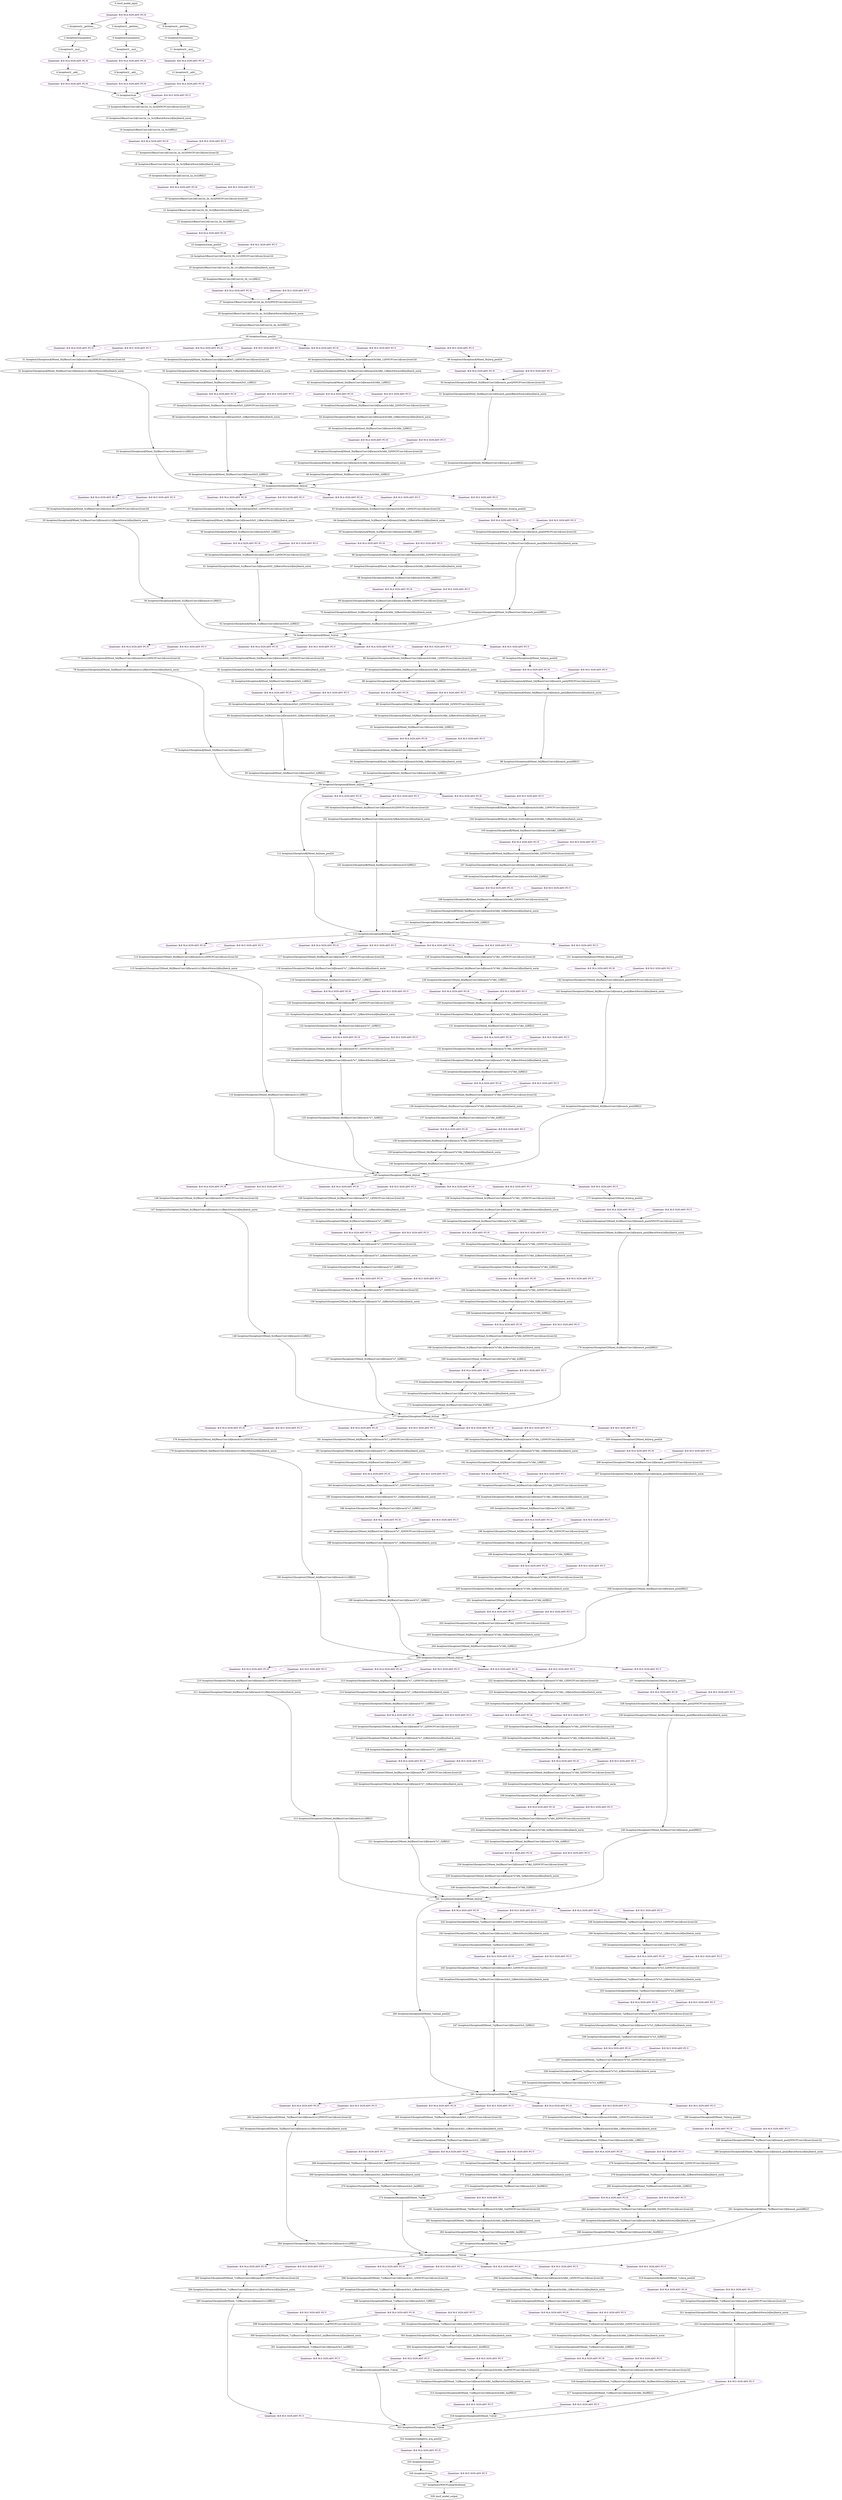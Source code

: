strict digraph  {
"0 /nncf_model_input" [id=0, scope="", type=nncf_model_input];
"1 Inception3/__getitem__" [id=1, scope=Inception3, type=__getitem__];
"2 Inception3/unsqueeze" [id=2, scope=Inception3, type=unsqueeze];
"3 Inception3/__mul__" [id=3, scope=Inception3, type=__mul__];
"4 Inception3/__add__" [id=4, scope=Inception3, type=__add__];
"5 Inception3/__getitem__" [id=5, scope=Inception3, type=__getitem__];
"6 Inception3/unsqueeze" [id=6, scope=Inception3, type=unsqueeze];
"7 Inception3/__mul__" [id=7, scope=Inception3, type=__mul__];
"8 Inception3/__add__" [id=8, scope=Inception3, type=__add__];
"9 Inception3/__getitem__" [id=9, scope=Inception3, type=__getitem__];
"10 Inception3/unsqueeze" [id=10, scope=Inception3, type=unsqueeze];
"11 Inception3/__mul__" [id=11, scope=Inception3, type=__mul__];
"12 Inception3/__add__" [id=12, scope=Inception3, type=__add__];
"13 Inception3/cat" [id=13, scope=Inception3, type=cat];
"14 Inception3/BasicConv2d[Conv2d_1a_3x3]/NNCFConv2d[conv]/conv2d" [id=14, scope="Inception3/BasicConv2d[Conv2d_1a_3x3]/NNCFConv2d[conv]", type=conv2d];
"15 Inception3/BasicConv2d[Conv2d_1a_3x3]/BatchNorm2d[bn]/batch_norm" [id=15, scope="Inception3/BasicConv2d[Conv2d_1a_3x3]/BatchNorm2d[bn]", type=batch_norm];
"16 Inception3/BasicConv2d[Conv2d_1a_3x3]/RELU" [id=16, scope="Inception3/BasicConv2d[Conv2d_1a_3x3]", type=RELU];
"17 Inception3/BasicConv2d[Conv2d_2a_3x3]/NNCFConv2d[conv]/conv2d" [id=17, scope="Inception3/BasicConv2d[Conv2d_2a_3x3]/NNCFConv2d[conv]", type=conv2d];
"18 Inception3/BasicConv2d[Conv2d_2a_3x3]/BatchNorm2d[bn]/batch_norm" [id=18, scope="Inception3/BasicConv2d[Conv2d_2a_3x3]/BatchNorm2d[bn]", type=batch_norm];
"19 Inception3/BasicConv2d[Conv2d_2a_3x3]/RELU" [id=19, scope="Inception3/BasicConv2d[Conv2d_2a_3x3]", type=RELU];
"20 Inception3/BasicConv2d[Conv2d_2b_3x3]/NNCFConv2d[conv]/conv2d" [id=20, scope="Inception3/BasicConv2d[Conv2d_2b_3x3]/NNCFConv2d[conv]", type=conv2d];
"21 Inception3/BasicConv2d[Conv2d_2b_3x3]/BatchNorm2d[bn]/batch_norm" [id=21, scope="Inception3/BasicConv2d[Conv2d_2b_3x3]/BatchNorm2d[bn]", type=batch_norm];
"22 Inception3/BasicConv2d[Conv2d_2b_3x3]/RELU" [id=22, scope="Inception3/BasicConv2d[Conv2d_2b_3x3]", type=RELU];
"23 Inception3/max_pool2d" [id=23, scope=Inception3, type=max_pool2d];
"24 Inception3/BasicConv2d[Conv2d_3b_1x1]/NNCFConv2d[conv]/conv2d" [id=24, scope="Inception3/BasicConv2d[Conv2d_3b_1x1]/NNCFConv2d[conv]", type=conv2d];
"25 Inception3/BasicConv2d[Conv2d_3b_1x1]/BatchNorm2d[bn]/batch_norm" [id=25, scope="Inception3/BasicConv2d[Conv2d_3b_1x1]/BatchNorm2d[bn]", type=batch_norm];
"26 Inception3/BasicConv2d[Conv2d_3b_1x1]/RELU" [id=26, scope="Inception3/BasicConv2d[Conv2d_3b_1x1]", type=RELU];
"27 Inception3/BasicConv2d[Conv2d_4a_3x3]/NNCFConv2d[conv]/conv2d" [id=27, scope="Inception3/BasicConv2d[Conv2d_4a_3x3]/NNCFConv2d[conv]", type=conv2d];
"28 Inception3/BasicConv2d[Conv2d_4a_3x3]/BatchNorm2d[bn]/batch_norm" [id=28, scope="Inception3/BasicConv2d[Conv2d_4a_3x3]/BatchNorm2d[bn]", type=batch_norm];
"29 Inception3/BasicConv2d[Conv2d_4a_3x3]/RELU" [id=29, scope="Inception3/BasicConv2d[Conv2d_4a_3x3]", type=RELU];
"30 Inception3/max_pool2d" [id=30, scope=Inception3, type=max_pool2d];
"31 Inception3/InceptionA[Mixed_5b]/BasicConv2d[branch1x1]/NNCFConv2d[conv]/conv2d" [id=31, scope="Inception3/InceptionA[Mixed_5b]/BasicConv2d[branch1x1]/NNCFConv2d[conv]", type=conv2d];
"32 Inception3/InceptionA[Mixed_5b]/BasicConv2d[branch1x1]/BatchNorm2d[bn]/batch_norm" [id=32, scope="Inception3/InceptionA[Mixed_5b]/BasicConv2d[branch1x1]/BatchNorm2d[bn]", type=batch_norm];
"33 Inception3/InceptionA[Mixed_5b]/BasicConv2d[branch1x1]/RELU" [id=33, scope="Inception3/InceptionA[Mixed_5b]/BasicConv2d[branch1x1]", type=RELU];
"34 Inception3/InceptionA[Mixed_5b]/BasicConv2d[branch5x5_1]/NNCFConv2d[conv]/conv2d" [id=34, scope="Inception3/InceptionA[Mixed_5b]/BasicConv2d[branch5x5_1]/NNCFConv2d[conv]", type=conv2d];
"35 Inception3/InceptionA[Mixed_5b]/BasicConv2d[branch5x5_1]/BatchNorm2d[bn]/batch_norm" [id=35, scope="Inception3/InceptionA[Mixed_5b]/BasicConv2d[branch5x5_1]/BatchNorm2d[bn]", type=batch_norm];
"36 Inception3/InceptionA[Mixed_5b]/BasicConv2d[branch5x5_1]/RELU" [id=36, scope="Inception3/InceptionA[Mixed_5b]/BasicConv2d[branch5x5_1]", type=RELU];
"37 Inception3/InceptionA[Mixed_5b]/BasicConv2d[branch5x5_2]/NNCFConv2d[conv]/conv2d" [id=37, scope="Inception3/InceptionA[Mixed_5b]/BasicConv2d[branch5x5_2]/NNCFConv2d[conv]", type=conv2d];
"38 Inception3/InceptionA[Mixed_5b]/BasicConv2d[branch5x5_2]/BatchNorm2d[bn]/batch_norm" [id=38, scope="Inception3/InceptionA[Mixed_5b]/BasicConv2d[branch5x5_2]/BatchNorm2d[bn]", type=batch_norm];
"39 Inception3/InceptionA[Mixed_5b]/BasicConv2d[branch5x5_2]/RELU" [id=39, scope="Inception3/InceptionA[Mixed_5b]/BasicConv2d[branch5x5_2]", type=RELU];
"40 Inception3/InceptionA[Mixed_5b]/BasicConv2d[branch3x3dbl_1]/NNCFConv2d[conv]/conv2d" [id=40, scope="Inception3/InceptionA[Mixed_5b]/BasicConv2d[branch3x3dbl_1]/NNCFConv2d[conv]", type=conv2d];
"41 Inception3/InceptionA[Mixed_5b]/BasicConv2d[branch3x3dbl_1]/BatchNorm2d[bn]/batch_norm" [id=41, scope="Inception3/InceptionA[Mixed_5b]/BasicConv2d[branch3x3dbl_1]/BatchNorm2d[bn]", type=batch_norm];
"42 Inception3/InceptionA[Mixed_5b]/BasicConv2d[branch3x3dbl_1]/RELU" [id=42, scope="Inception3/InceptionA[Mixed_5b]/BasicConv2d[branch3x3dbl_1]", type=RELU];
"43 Inception3/InceptionA[Mixed_5b]/BasicConv2d[branch3x3dbl_2]/NNCFConv2d[conv]/conv2d" [id=43, scope="Inception3/InceptionA[Mixed_5b]/BasicConv2d[branch3x3dbl_2]/NNCFConv2d[conv]", type=conv2d];
"44 Inception3/InceptionA[Mixed_5b]/BasicConv2d[branch3x3dbl_2]/BatchNorm2d[bn]/batch_norm" [id=44, scope="Inception3/InceptionA[Mixed_5b]/BasicConv2d[branch3x3dbl_2]/BatchNorm2d[bn]", type=batch_norm];
"45 Inception3/InceptionA[Mixed_5b]/BasicConv2d[branch3x3dbl_2]/RELU" [id=45, scope="Inception3/InceptionA[Mixed_5b]/BasicConv2d[branch3x3dbl_2]", type=RELU];
"46 Inception3/InceptionA[Mixed_5b]/BasicConv2d[branch3x3dbl_3]/NNCFConv2d[conv]/conv2d" [id=46, scope="Inception3/InceptionA[Mixed_5b]/BasicConv2d[branch3x3dbl_3]/NNCFConv2d[conv]", type=conv2d];
"47 Inception3/InceptionA[Mixed_5b]/BasicConv2d[branch3x3dbl_3]/BatchNorm2d[bn]/batch_norm" [id=47, scope="Inception3/InceptionA[Mixed_5b]/BasicConv2d[branch3x3dbl_3]/BatchNorm2d[bn]", type=batch_norm];
"48 Inception3/InceptionA[Mixed_5b]/BasicConv2d[branch3x3dbl_3]/RELU" [id=48, scope="Inception3/InceptionA[Mixed_5b]/BasicConv2d[branch3x3dbl_3]", type=RELU];
"49 Inception3/InceptionA[Mixed_5b]/avg_pool2d" [id=49, scope="Inception3/InceptionA[Mixed_5b]", type=avg_pool2d];
"50 Inception3/InceptionA[Mixed_5b]/BasicConv2d[branch_pool]/NNCFConv2d[conv]/conv2d" [id=50, scope="Inception3/InceptionA[Mixed_5b]/BasicConv2d[branch_pool]/NNCFConv2d[conv]", type=conv2d];
"51 Inception3/InceptionA[Mixed_5b]/BasicConv2d[branch_pool]/BatchNorm2d[bn]/batch_norm" [id=51, scope="Inception3/InceptionA[Mixed_5b]/BasicConv2d[branch_pool]/BatchNorm2d[bn]", type=batch_norm];
"52 Inception3/InceptionA[Mixed_5b]/BasicConv2d[branch_pool]/RELU" [id=52, scope="Inception3/InceptionA[Mixed_5b]/BasicConv2d[branch_pool]", type=RELU];
"53 Inception3/InceptionA[Mixed_5b]/cat" [id=53, scope="Inception3/InceptionA[Mixed_5b]", type=cat];
"54 Inception3/InceptionA[Mixed_5c]/BasicConv2d[branch1x1]/NNCFConv2d[conv]/conv2d" [id=54, scope="Inception3/InceptionA[Mixed_5c]/BasicConv2d[branch1x1]/NNCFConv2d[conv]", type=conv2d];
"55 Inception3/InceptionA[Mixed_5c]/BasicConv2d[branch1x1]/BatchNorm2d[bn]/batch_norm" [id=55, scope="Inception3/InceptionA[Mixed_5c]/BasicConv2d[branch1x1]/BatchNorm2d[bn]", type=batch_norm];
"56 Inception3/InceptionA[Mixed_5c]/BasicConv2d[branch1x1]/RELU" [id=56, scope="Inception3/InceptionA[Mixed_5c]/BasicConv2d[branch1x1]", type=RELU];
"57 Inception3/InceptionA[Mixed_5c]/BasicConv2d[branch5x5_1]/NNCFConv2d[conv]/conv2d" [id=57, scope="Inception3/InceptionA[Mixed_5c]/BasicConv2d[branch5x5_1]/NNCFConv2d[conv]", type=conv2d];
"58 Inception3/InceptionA[Mixed_5c]/BasicConv2d[branch5x5_1]/BatchNorm2d[bn]/batch_norm" [id=58, scope="Inception3/InceptionA[Mixed_5c]/BasicConv2d[branch5x5_1]/BatchNorm2d[bn]", type=batch_norm];
"59 Inception3/InceptionA[Mixed_5c]/BasicConv2d[branch5x5_1]/RELU" [id=59, scope="Inception3/InceptionA[Mixed_5c]/BasicConv2d[branch5x5_1]", type=RELU];
"60 Inception3/InceptionA[Mixed_5c]/BasicConv2d[branch5x5_2]/NNCFConv2d[conv]/conv2d" [id=60, scope="Inception3/InceptionA[Mixed_5c]/BasicConv2d[branch5x5_2]/NNCFConv2d[conv]", type=conv2d];
"61 Inception3/InceptionA[Mixed_5c]/BasicConv2d[branch5x5_2]/BatchNorm2d[bn]/batch_norm" [id=61, scope="Inception3/InceptionA[Mixed_5c]/BasicConv2d[branch5x5_2]/BatchNorm2d[bn]", type=batch_norm];
"62 Inception3/InceptionA[Mixed_5c]/BasicConv2d[branch5x5_2]/RELU" [id=62, scope="Inception3/InceptionA[Mixed_5c]/BasicConv2d[branch5x5_2]", type=RELU];
"63 Inception3/InceptionA[Mixed_5c]/BasicConv2d[branch3x3dbl_1]/NNCFConv2d[conv]/conv2d" [id=63, scope="Inception3/InceptionA[Mixed_5c]/BasicConv2d[branch3x3dbl_1]/NNCFConv2d[conv]", type=conv2d];
"64 Inception3/InceptionA[Mixed_5c]/BasicConv2d[branch3x3dbl_1]/BatchNorm2d[bn]/batch_norm" [id=64, scope="Inception3/InceptionA[Mixed_5c]/BasicConv2d[branch3x3dbl_1]/BatchNorm2d[bn]", type=batch_norm];
"65 Inception3/InceptionA[Mixed_5c]/BasicConv2d[branch3x3dbl_1]/RELU" [id=65, scope="Inception3/InceptionA[Mixed_5c]/BasicConv2d[branch3x3dbl_1]", type=RELU];
"66 Inception3/InceptionA[Mixed_5c]/BasicConv2d[branch3x3dbl_2]/NNCFConv2d[conv]/conv2d" [id=66, scope="Inception3/InceptionA[Mixed_5c]/BasicConv2d[branch3x3dbl_2]/NNCFConv2d[conv]", type=conv2d];
"67 Inception3/InceptionA[Mixed_5c]/BasicConv2d[branch3x3dbl_2]/BatchNorm2d[bn]/batch_norm" [id=67, scope="Inception3/InceptionA[Mixed_5c]/BasicConv2d[branch3x3dbl_2]/BatchNorm2d[bn]", type=batch_norm];
"68 Inception3/InceptionA[Mixed_5c]/BasicConv2d[branch3x3dbl_2]/RELU" [id=68, scope="Inception3/InceptionA[Mixed_5c]/BasicConv2d[branch3x3dbl_2]", type=RELU];
"69 Inception3/InceptionA[Mixed_5c]/BasicConv2d[branch3x3dbl_3]/NNCFConv2d[conv]/conv2d" [id=69, scope="Inception3/InceptionA[Mixed_5c]/BasicConv2d[branch3x3dbl_3]/NNCFConv2d[conv]", type=conv2d];
"70 Inception3/InceptionA[Mixed_5c]/BasicConv2d[branch3x3dbl_3]/BatchNorm2d[bn]/batch_norm" [id=70, scope="Inception3/InceptionA[Mixed_5c]/BasicConv2d[branch3x3dbl_3]/BatchNorm2d[bn]", type=batch_norm];
"71 Inception3/InceptionA[Mixed_5c]/BasicConv2d[branch3x3dbl_3]/RELU" [id=71, scope="Inception3/InceptionA[Mixed_5c]/BasicConv2d[branch3x3dbl_3]", type=RELU];
"72 Inception3/InceptionA[Mixed_5c]/avg_pool2d" [id=72, scope="Inception3/InceptionA[Mixed_5c]", type=avg_pool2d];
"73 Inception3/InceptionA[Mixed_5c]/BasicConv2d[branch_pool]/NNCFConv2d[conv]/conv2d" [id=73, scope="Inception3/InceptionA[Mixed_5c]/BasicConv2d[branch_pool]/NNCFConv2d[conv]", type=conv2d];
"74 Inception3/InceptionA[Mixed_5c]/BasicConv2d[branch_pool]/BatchNorm2d[bn]/batch_norm" [id=74, scope="Inception3/InceptionA[Mixed_5c]/BasicConv2d[branch_pool]/BatchNorm2d[bn]", type=batch_norm];
"75 Inception3/InceptionA[Mixed_5c]/BasicConv2d[branch_pool]/RELU" [id=75, scope="Inception3/InceptionA[Mixed_5c]/BasicConv2d[branch_pool]", type=RELU];
"76 Inception3/InceptionA[Mixed_5c]/cat" [id=76, scope="Inception3/InceptionA[Mixed_5c]", type=cat];
"77 Inception3/InceptionA[Mixed_5d]/BasicConv2d[branch1x1]/NNCFConv2d[conv]/conv2d" [id=77, scope="Inception3/InceptionA[Mixed_5d]/BasicConv2d[branch1x1]/NNCFConv2d[conv]", type=conv2d];
"78 Inception3/InceptionA[Mixed_5d]/BasicConv2d[branch1x1]/BatchNorm2d[bn]/batch_norm" [id=78, scope="Inception3/InceptionA[Mixed_5d]/BasicConv2d[branch1x1]/BatchNorm2d[bn]", type=batch_norm];
"79 Inception3/InceptionA[Mixed_5d]/BasicConv2d[branch1x1]/RELU" [id=79, scope="Inception3/InceptionA[Mixed_5d]/BasicConv2d[branch1x1]", type=RELU];
"80 Inception3/InceptionA[Mixed_5d]/BasicConv2d[branch5x5_1]/NNCFConv2d[conv]/conv2d" [id=80, scope="Inception3/InceptionA[Mixed_5d]/BasicConv2d[branch5x5_1]/NNCFConv2d[conv]", type=conv2d];
"81 Inception3/InceptionA[Mixed_5d]/BasicConv2d[branch5x5_1]/BatchNorm2d[bn]/batch_norm" [id=81, scope="Inception3/InceptionA[Mixed_5d]/BasicConv2d[branch5x5_1]/BatchNorm2d[bn]", type=batch_norm];
"82 Inception3/InceptionA[Mixed_5d]/BasicConv2d[branch5x5_1]/RELU" [id=82, scope="Inception3/InceptionA[Mixed_5d]/BasicConv2d[branch5x5_1]", type=RELU];
"83 Inception3/InceptionA[Mixed_5d]/BasicConv2d[branch5x5_2]/NNCFConv2d[conv]/conv2d" [id=83, scope="Inception3/InceptionA[Mixed_5d]/BasicConv2d[branch5x5_2]/NNCFConv2d[conv]", type=conv2d];
"84 Inception3/InceptionA[Mixed_5d]/BasicConv2d[branch5x5_2]/BatchNorm2d[bn]/batch_norm" [id=84, scope="Inception3/InceptionA[Mixed_5d]/BasicConv2d[branch5x5_2]/BatchNorm2d[bn]", type=batch_norm];
"85 Inception3/InceptionA[Mixed_5d]/BasicConv2d[branch5x5_2]/RELU" [id=85, scope="Inception3/InceptionA[Mixed_5d]/BasicConv2d[branch5x5_2]", type=RELU];
"86 Inception3/InceptionA[Mixed_5d]/BasicConv2d[branch3x3dbl_1]/NNCFConv2d[conv]/conv2d" [id=86, scope="Inception3/InceptionA[Mixed_5d]/BasicConv2d[branch3x3dbl_1]/NNCFConv2d[conv]", type=conv2d];
"87 Inception3/InceptionA[Mixed_5d]/BasicConv2d[branch3x3dbl_1]/BatchNorm2d[bn]/batch_norm" [id=87, scope="Inception3/InceptionA[Mixed_5d]/BasicConv2d[branch3x3dbl_1]/BatchNorm2d[bn]", type=batch_norm];
"88 Inception3/InceptionA[Mixed_5d]/BasicConv2d[branch3x3dbl_1]/RELU" [id=88, scope="Inception3/InceptionA[Mixed_5d]/BasicConv2d[branch3x3dbl_1]", type=RELU];
"89 Inception3/InceptionA[Mixed_5d]/BasicConv2d[branch3x3dbl_2]/NNCFConv2d[conv]/conv2d" [id=89, scope="Inception3/InceptionA[Mixed_5d]/BasicConv2d[branch3x3dbl_2]/NNCFConv2d[conv]", type=conv2d];
"90 Inception3/InceptionA[Mixed_5d]/BasicConv2d[branch3x3dbl_2]/BatchNorm2d[bn]/batch_norm" [id=90, scope="Inception3/InceptionA[Mixed_5d]/BasicConv2d[branch3x3dbl_2]/BatchNorm2d[bn]", type=batch_norm];
"91 Inception3/InceptionA[Mixed_5d]/BasicConv2d[branch3x3dbl_2]/RELU" [id=91, scope="Inception3/InceptionA[Mixed_5d]/BasicConv2d[branch3x3dbl_2]", type=RELU];
"92 Inception3/InceptionA[Mixed_5d]/BasicConv2d[branch3x3dbl_3]/NNCFConv2d[conv]/conv2d" [id=92, scope="Inception3/InceptionA[Mixed_5d]/BasicConv2d[branch3x3dbl_3]/NNCFConv2d[conv]", type=conv2d];
"93 Inception3/InceptionA[Mixed_5d]/BasicConv2d[branch3x3dbl_3]/BatchNorm2d[bn]/batch_norm" [id=93, scope="Inception3/InceptionA[Mixed_5d]/BasicConv2d[branch3x3dbl_3]/BatchNorm2d[bn]", type=batch_norm];
"94 Inception3/InceptionA[Mixed_5d]/BasicConv2d[branch3x3dbl_3]/RELU" [id=94, scope="Inception3/InceptionA[Mixed_5d]/BasicConv2d[branch3x3dbl_3]", type=RELU];
"95 Inception3/InceptionA[Mixed_5d]/avg_pool2d" [id=95, scope="Inception3/InceptionA[Mixed_5d]", type=avg_pool2d];
"96 Inception3/InceptionA[Mixed_5d]/BasicConv2d[branch_pool]/NNCFConv2d[conv]/conv2d" [id=96, scope="Inception3/InceptionA[Mixed_5d]/BasicConv2d[branch_pool]/NNCFConv2d[conv]", type=conv2d];
"97 Inception3/InceptionA[Mixed_5d]/BasicConv2d[branch_pool]/BatchNorm2d[bn]/batch_norm" [id=97, scope="Inception3/InceptionA[Mixed_5d]/BasicConv2d[branch_pool]/BatchNorm2d[bn]", type=batch_norm];
"98 Inception3/InceptionA[Mixed_5d]/BasicConv2d[branch_pool]/RELU" [id=98, scope="Inception3/InceptionA[Mixed_5d]/BasicConv2d[branch_pool]", type=RELU];
"99 Inception3/InceptionA[Mixed_5d]/cat" [id=99, scope="Inception3/InceptionA[Mixed_5d]", type=cat];
"100 Inception3/InceptionB[Mixed_6a]/BasicConv2d[branch3x3]/NNCFConv2d[conv]/conv2d" [id=100, scope="Inception3/InceptionB[Mixed_6a]/BasicConv2d[branch3x3]/NNCFConv2d[conv]", type=conv2d];
"101 Inception3/InceptionB[Mixed_6a]/BasicConv2d[branch3x3]/BatchNorm2d[bn]/batch_norm" [id=101, scope="Inception3/InceptionB[Mixed_6a]/BasicConv2d[branch3x3]/BatchNorm2d[bn]", type=batch_norm];
"102 Inception3/InceptionB[Mixed_6a]/BasicConv2d[branch3x3]/RELU" [id=102, scope="Inception3/InceptionB[Mixed_6a]/BasicConv2d[branch3x3]", type=RELU];
"103 Inception3/InceptionB[Mixed_6a]/BasicConv2d[branch3x3dbl_1]/NNCFConv2d[conv]/conv2d" [id=103, scope="Inception3/InceptionB[Mixed_6a]/BasicConv2d[branch3x3dbl_1]/NNCFConv2d[conv]", type=conv2d];
"104 Inception3/InceptionB[Mixed_6a]/BasicConv2d[branch3x3dbl_1]/BatchNorm2d[bn]/batch_norm" [id=104, scope="Inception3/InceptionB[Mixed_6a]/BasicConv2d[branch3x3dbl_1]/BatchNorm2d[bn]", type=batch_norm];
"105 Inception3/InceptionB[Mixed_6a]/BasicConv2d[branch3x3dbl_1]/RELU" [id=105, scope="Inception3/InceptionB[Mixed_6a]/BasicConv2d[branch3x3dbl_1]", type=RELU];
"106 Inception3/InceptionB[Mixed_6a]/BasicConv2d[branch3x3dbl_2]/NNCFConv2d[conv]/conv2d" [id=106, scope="Inception3/InceptionB[Mixed_6a]/BasicConv2d[branch3x3dbl_2]/NNCFConv2d[conv]", type=conv2d];
"107 Inception3/InceptionB[Mixed_6a]/BasicConv2d[branch3x3dbl_2]/BatchNorm2d[bn]/batch_norm" [id=107, scope="Inception3/InceptionB[Mixed_6a]/BasicConv2d[branch3x3dbl_2]/BatchNorm2d[bn]", type=batch_norm];
"108 Inception3/InceptionB[Mixed_6a]/BasicConv2d[branch3x3dbl_2]/RELU" [id=108, scope="Inception3/InceptionB[Mixed_6a]/BasicConv2d[branch3x3dbl_2]", type=RELU];
"109 Inception3/InceptionB[Mixed_6a]/BasicConv2d[branch3x3dbl_3]/NNCFConv2d[conv]/conv2d" [id=109, scope="Inception3/InceptionB[Mixed_6a]/BasicConv2d[branch3x3dbl_3]/NNCFConv2d[conv]", type=conv2d];
"110 Inception3/InceptionB[Mixed_6a]/BasicConv2d[branch3x3dbl_3]/BatchNorm2d[bn]/batch_norm" [id=110, scope="Inception3/InceptionB[Mixed_6a]/BasicConv2d[branch3x3dbl_3]/BatchNorm2d[bn]", type=batch_norm];
"111 Inception3/InceptionB[Mixed_6a]/BasicConv2d[branch3x3dbl_3]/RELU" [id=111, scope="Inception3/InceptionB[Mixed_6a]/BasicConv2d[branch3x3dbl_3]", type=RELU];
"112 Inception3/InceptionB[Mixed_6a]/max_pool2d" [id=112, scope="Inception3/InceptionB[Mixed_6a]", type=max_pool2d];
"113 Inception3/InceptionB[Mixed_6a]/cat" [id=113, scope="Inception3/InceptionB[Mixed_6a]", type=cat];
"114 Inception3/InceptionC[Mixed_6b]/BasicConv2d[branch1x1]/NNCFConv2d[conv]/conv2d" [id=114, scope="Inception3/InceptionC[Mixed_6b]/BasicConv2d[branch1x1]/NNCFConv2d[conv]", type=conv2d];
"115 Inception3/InceptionC[Mixed_6b]/BasicConv2d[branch1x1]/BatchNorm2d[bn]/batch_norm" [id=115, scope="Inception3/InceptionC[Mixed_6b]/BasicConv2d[branch1x1]/BatchNorm2d[bn]", type=batch_norm];
"116 Inception3/InceptionC[Mixed_6b]/BasicConv2d[branch1x1]/RELU" [id=116, scope="Inception3/InceptionC[Mixed_6b]/BasicConv2d[branch1x1]", type=RELU];
"117 Inception3/InceptionC[Mixed_6b]/BasicConv2d[branch7x7_1]/NNCFConv2d[conv]/conv2d" [id=117, scope="Inception3/InceptionC[Mixed_6b]/BasicConv2d[branch7x7_1]/NNCFConv2d[conv]", type=conv2d];
"118 Inception3/InceptionC[Mixed_6b]/BasicConv2d[branch7x7_1]/BatchNorm2d[bn]/batch_norm" [id=118, scope="Inception3/InceptionC[Mixed_6b]/BasicConv2d[branch7x7_1]/BatchNorm2d[bn]", type=batch_norm];
"119 Inception3/InceptionC[Mixed_6b]/BasicConv2d[branch7x7_1]/RELU" [id=119, scope="Inception3/InceptionC[Mixed_6b]/BasicConv2d[branch7x7_1]", type=RELU];
"120 Inception3/InceptionC[Mixed_6b]/BasicConv2d[branch7x7_2]/NNCFConv2d[conv]/conv2d" [id=120, scope="Inception3/InceptionC[Mixed_6b]/BasicConv2d[branch7x7_2]/NNCFConv2d[conv]", type=conv2d];
"121 Inception3/InceptionC[Mixed_6b]/BasicConv2d[branch7x7_2]/BatchNorm2d[bn]/batch_norm" [id=121, scope="Inception3/InceptionC[Mixed_6b]/BasicConv2d[branch7x7_2]/BatchNorm2d[bn]", type=batch_norm];
"122 Inception3/InceptionC[Mixed_6b]/BasicConv2d[branch7x7_2]/RELU" [id=122, scope="Inception3/InceptionC[Mixed_6b]/BasicConv2d[branch7x7_2]", type=RELU];
"123 Inception3/InceptionC[Mixed_6b]/BasicConv2d[branch7x7_3]/NNCFConv2d[conv]/conv2d" [id=123, scope="Inception3/InceptionC[Mixed_6b]/BasicConv2d[branch7x7_3]/NNCFConv2d[conv]", type=conv2d];
"124 Inception3/InceptionC[Mixed_6b]/BasicConv2d[branch7x7_3]/BatchNorm2d[bn]/batch_norm" [id=124, scope="Inception3/InceptionC[Mixed_6b]/BasicConv2d[branch7x7_3]/BatchNorm2d[bn]", type=batch_norm];
"125 Inception3/InceptionC[Mixed_6b]/BasicConv2d[branch7x7_3]/RELU" [id=125, scope="Inception3/InceptionC[Mixed_6b]/BasicConv2d[branch7x7_3]", type=RELU];
"126 Inception3/InceptionC[Mixed_6b]/BasicConv2d[branch7x7dbl_1]/NNCFConv2d[conv]/conv2d" [id=126, scope="Inception3/InceptionC[Mixed_6b]/BasicConv2d[branch7x7dbl_1]/NNCFConv2d[conv]", type=conv2d];
"127 Inception3/InceptionC[Mixed_6b]/BasicConv2d[branch7x7dbl_1]/BatchNorm2d[bn]/batch_norm" [id=127, scope="Inception3/InceptionC[Mixed_6b]/BasicConv2d[branch7x7dbl_1]/BatchNorm2d[bn]", type=batch_norm];
"128 Inception3/InceptionC[Mixed_6b]/BasicConv2d[branch7x7dbl_1]/RELU" [id=128, scope="Inception3/InceptionC[Mixed_6b]/BasicConv2d[branch7x7dbl_1]", type=RELU];
"129 Inception3/InceptionC[Mixed_6b]/BasicConv2d[branch7x7dbl_2]/NNCFConv2d[conv]/conv2d" [id=129, scope="Inception3/InceptionC[Mixed_6b]/BasicConv2d[branch7x7dbl_2]/NNCFConv2d[conv]", type=conv2d];
"130 Inception3/InceptionC[Mixed_6b]/BasicConv2d[branch7x7dbl_2]/BatchNorm2d[bn]/batch_norm" [id=130, scope="Inception3/InceptionC[Mixed_6b]/BasicConv2d[branch7x7dbl_2]/BatchNorm2d[bn]", type=batch_norm];
"131 Inception3/InceptionC[Mixed_6b]/BasicConv2d[branch7x7dbl_2]/RELU" [id=131, scope="Inception3/InceptionC[Mixed_6b]/BasicConv2d[branch7x7dbl_2]", type=RELU];
"132 Inception3/InceptionC[Mixed_6b]/BasicConv2d[branch7x7dbl_3]/NNCFConv2d[conv]/conv2d" [id=132, scope="Inception3/InceptionC[Mixed_6b]/BasicConv2d[branch7x7dbl_3]/NNCFConv2d[conv]", type=conv2d];
"133 Inception3/InceptionC[Mixed_6b]/BasicConv2d[branch7x7dbl_3]/BatchNorm2d[bn]/batch_norm" [id=133, scope="Inception3/InceptionC[Mixed_6b]/BasicConv2d[branch7x7dbl_3]/BatchNorm2d[bn]", type=batch_norm];
"134 Inception3/InceptionC[Mixed_6b]/BasicConv2d[branch7x7dbl_3]/RELU" [id=134, scope="Inception3/InceptionC[Mixed_6b]/BasicConv2d[branch7x7dbl_3]", type=RELU];
"135 Inception3/InceptionC[Mixed_6b]/BasicConv2d[branch7x7dbl_4]/NNCFConv2d[conv]/conv2d" [id=135, scope="Inception3/InceptionC[Mixed_6b]/BasicConv2d[branch7x7dbl_4]/NNCFConv2d[conv]", type=conv2d];
"136 Inception3/InceptionC[Mixed_6b]/BasicConv2d[branch7x7dbl_4]/BatchNorm2d[bn]/batch_norm" [id=136, scope="Inception3/InceptionC[Mixed_6b]/BasicConv2d[branch7x7dbl_4]/BatchNorm2d[bn]", type=batch_norm];
"137 Inception3/InceptionC[Mixed_6b]/BasicConv2d[branch7x7dbl_4]/RELU" [id=137, scope="Inception3/InceptionC[Mixed_6b]/BasicConv2d[branch7x7dbl_4]", type=RELU];
"138 Inception3/InceptionC[Mixed_6b]/BasicConv2d[branch7x7dbl_5]/NNCFConv2d[conv]/conv2d" [id=138, scope="Inception3/InceptionC[Mixed_6b]/BasicConv2d[branch7x7dbl_5]/NNCFConv2d[conv]", type=conv2d];
"139 Inception3/InceptionC[Mixed_6b]/BasicConv2d[branch7x7dbl_5]/BatchNorm2d[bn]/batch_norm" [id=139, scope="Inception3/InceptionC[Mixed_6b]/BasicConv2d[branch7x7dbl_5]/BatchNorm2d[bn]", type=batch_norm];
"140 Inception3/InceptionC[Mixed_6b]/BasicConv2d[branch7x7dbl_5]/RELU" [id=140, scope="Inception3/InceptionC[Mixed_6b]/BasicConv2d[branch7x7dbl_5]", type=RELU];
"141 Inception3/InceptionC[Mixed_6b]/avg_pool2d" [id=141, scope="Inception3/InceptionC[Mixed_6b]", type=avg_pool2d];
"142 Inception3/InceptionC[Mixed_6b]/BasicConv2d[branch_pool]/NNCFConv2d[conv]/conv2d" [id=142, scope="Inception3/InceptionC[Mixed_6b]/BasicConv2d[branch_pool]/NNCFConv2d[conv]", type=conv2d];
"143 Inception3/InceptionC[Mixed_6b]/BasicConv2d[branch_pool]/BatchNorm2d[bn]/batch_norm" [id=143, scope="Inception3/InceptionC[Mixed_6b]/BasicConv2d[branch_pool]/BatchNorm2d[bn]", type=batch_norm];
"144 Inception3/InceptionC[Mixed_6b]/BasicConv2d[branch_pool]/RELU" [id=144, scope="Inception3/InceptionC[Mixed_6b]/BasicConv2d[branch_pool]", type=RELU];
"145 Inception3/InceptionC[Mixed_6b]/cat" [id=145, scope="Inception3/InceptionC[Mixed_6b]", type=cat];
"146 Inception3/InceptionC[Mixed_6c]/BasicConv2d[branch1x1]/NNCFConv2d[conv]/conv2d" [id=146, scope="Inception3/InceptionC[Mixed_6c]/BasicConv2d[branch1x1]/NNCFConv2d[conv]", type=conv2d];
"147 Inception3/InceptionC[Mixed_6c]/BasicConv2d[branch1x1]/BatchNorm2d[bn]/batch_norm" [id=147, scope="Inception3/InceptionC[Mixed_6c]/BasicConv2d[branch1x1]/BatchNorm2d[bn]", type=batch_norm];
"148 Inception3/InceptionC[Mixed_6c]/BasicConv2d[branch1x1]/RELU" [id=148, scope="Inception3/InceptionC[Mixed_6c]/BasicConv2d[branch1x1]", type=RELU];
"149 Inception3/InceptionC[Mixed_6c]/BasicConv2d[branch7x7_1]/NNCFConv2d[conv]/conv2d" [id=149, scope="Inception3/InceptionC[Mixed_6c]/BasicConv2d[branch7x7_1]/NNCFConv2d[conv]", type=conv2d];
"150 Inception3/InceptionC[Mixed_6c]/BasicConv2d[branch7x7_1]/BatchNorm2d[bn]/batch_norm" [id=150, scope="Inception3/InceptionC[Mixed_6c]/BasicConv2d[branch7x7_1]/BatchNorm2d[bn]", type=batch_norm];
"151 Inception3/InceptionC[Mixed_6c]/BasicConv2d[branch7x7_1]/RELU" [id=151, scope="Inception3/InceptionC[Mixed_6c]/BasicConv2d[branch7x7_1]", type=RELU];
"152 Inception3/InceptionC[Mixed_6c]/BasicConv2d[branch7x7_2]/NNCFConv2d[conv]/conv2d" [id=152, scope="Inception3/InceptionC[Mixed_6c]/BasicConv2d[branch7x7_2]/NNCFConv2d[conv]", type=conv2d];
"153 Inception3/InceptionC[Mixed_6c]/BasicConv2d[branch7x7_2]/BatchNorm2d[bn]/batch_norm" [id=153, scope="Inception3/InceptionC[Mixed_6c]/BasicConv2d[branch7x7_2]/BatchNorm2d[bn]", type=batch_norm];
"154 Inception3/InceptionC[Mixed_6c]/BasicConv2d[branch7x7_2]/RELU" [id=154, scope="Inception3/InceptionC[Mixed_6c]/BasicConv2d[branch7x7_2]", type=RELU];
"155 Inception3/InceptionC[Mixed_6c]/BasicConv2d[branch7x7_3]/NNCFConv2d[conv]/conv2d" [id=155, scope="Inception3/InceptionC[Mixed_6c]/BasicConv2d[branch7x7_3]/NNCFConv2d[conv]", type=conv2d];
"156 Inception3/InceptionC[Mixed_6c]/BasicConv2d[branch7x7_3]/BatchNorm2d[bn]/batch_norm" [id=156, scope="Inception3/InceptionC[Mixed_6c]/BasicConv2d[branch7x7_3]/BatchNorm2d[bn]", type=batch_norm];
"157 Inception3/InceptionC[Mixed_6c]/BasicConv2d[branch7x7_3]/RELU" [id=157, scope="Inception3/InceptionC[Mixed_6c]/BasicConv2d[branch7x7_3]", type=RELU];
"158 Inception3/InceptionC[Mixed_6c]/BasicConv2d[branch7x7dbl_1]/NNCFConv2d[conv]/conv2d" [id=158, scope="Inception3/InceptionC[Mixed_6c]/BasicConv2d[branch7x7dbl_1]/NNCFConv2d[conv]", type=conv2d];
"159 Inception3/InceptionC[Mixed_6c]/BasicConv2d[branch7x7dbl_1]/BatchNorm2d[bn]/batch_norm" [id=159, scope="Inception3/InceptionC[Mixed_6c]/BasicConv2d[branch7x7dbl_1]/BatchNorm2d[bn]", type=batch_norm];
"160 Inception3/InceptionC[Mixed_6c]/BasicConv2d[branch7x7dbl_1]/RELU" [id=160, scope="Inception3/InceptionC[Mixed_6c]/BasicConv2d[branch7x7dbl_1]", type=RELU];
"161 Inception3/InceptionC[Mixed_6c]/BasicConv2d[branch7x7dbl_2]/NNCFConv2d[conv]/conv2d" [id=161, scope="Inception3/InceptionC[Mixed_6c]/BasicConv2d[branch7x7dbl_2]/NNCFConv2d[conv]", type=conv2d];
"162 Inception3/InceptionC[Mixed_6c]/BasicConv2d[branch7x7dbl_2]/BatchNorm2d[bn]/batch_norm" [id=162, scope="Inception3/InceptionC[Mixed_6c]/BasicConv2d[branch7x7dbl_2]/BatchNorm2d[bn]", type=batch_norm];
"163 Inception3/InceptionC[Mixed_6c]/BasicConv2d[branch7x7dbl_2]/RELU" [id=163, scope="Inception3/InceptionC[Mixed_6c]/BasicConv2d[branch7x7dbl_2]", type=RELU];
"164 Inception3/InceptionC[Mixed_6c]/BasicConv2d[branch7x7dbl_3]/NNCFConv2d[conv]/conv2d" [id=164, scope="Inception3/InceptionC[Mixed_6c]/BasicConv2d[branch7x7dbl_3]/NNCFConv2d[conv]", type=conv2d];
"165 Inception3/InceptionC[Mixed_6c]/BasicConv2d[branch7x7dbl_3]/BatchNorm2d[bn]/batch_norm" [id=165, scope="Inception3/InceptionC[Mixed_6c]/BasicConv2d[branch7x7dbl_3]/BatchNorm2d[bn]", type=batch_norm];
"166 Inception3/InceptionC[Mixed_6c]/BasicConv2d[branch7x7dbl_3]/RELU" [id=166, scope="Inception3/InceptionC[Mixed_6c]/BasicConv2d[branch7x7dbl_3]", type=RELU];
"167 Inception3/InceptionC[Mixed_6c]/BasicConv2d[branch7x7dbl_4]/NNCFConv2d[conv]/conv2d" [id=167, scope="Inception3/InceptionC[Mixed_6c]/BasicConv2d[branch7x7dbl_4]/NNCFConv2d[conv]", type=conv2d];
"168 Inception3/InceptionC[Mixed_6c]/BasicConv2d[branch7x7dbl_4]/BatchNorm2d[bn]/batch_norm" [id=168, scope="Inception3/InceptionC[Mixed_6c]/BasicConv2d[branch7x7dbl_4]/BatchNorm2d[bn]", type=batch_norm];
"169 Inception3/InceptionC[Mixed_6c]/BasicConv2d[branch7x7dbl_4]/RELU" [id=169, scope="Inception3/InceptionC[Mixed_6c]/BasicConv2d[branch7x7dbl_4]", type=RELU];
"170 Inception3/InceptionC[Mixed_6c]/BasicConv2d[branch7x7dbl_5]/NNCFConv2d[conv]/conv2d" [id=170, scope="Inception3/InceptionC[Mixed_6c]/BasicConv2d[branch7x7dbl_5]/NNCFConv2d[conv]", type=conv2d];
"171 Inception3/InceptionC[Mixed_6c]/BasicConv2d[branch7x7dbl_5]/BatchNorm2d[bn]/batch_norm" [id=171, scope="Inception3/InceptionC[Mixed_6c]/BasicConv2d[branch7x7dbl_5]/BatchNorm2d[bn]", type=batch_norm];
"172 Inception3/InceptionC[Mixed_6c]/BasicConv2d[branch7x7dbl_5]/RELU" [id=172, scope="Inception3/InceptionC[Mixed_6c]/BasicConv2d[branch7x7dbl_5]", type=RELU];
"173 Inception3/InceptionC[Mixed_6c]/avg_pool2d" [id=173, scope="Inception3/InceptionC[Mixed_6c]", type=avg_pool2d];
"174 Inception3/InceptionC[Mixed_6c]/BasicConv2d[branch_pool]/NNCFConv2d[conv]/conv2d" [id=174, scope="Inception3/InceptionC[Mixed_6c]/BasicConv2d[branch_pool]/NNCFConv2d[conv]", type=conv2d];
"175 Inception3/InceptionC[Mixed_6c]/BasicConv2d[branch_pool]/BatchNorm2d[bn]/batch_norm" [id=175, scope="Inception3/InceptionC[Mixed_6c]/BasicConv2d[branch_pool]/BatchNorm2d[bn]", type=batch_norm];
"176 Inception3/InceptionC[Mixed_6c]/BasicConv2d[branch_pool]/RELU" [id=176, scope="Inception3/InceptionC[Mixed_6c]/BasicConv2d[branch_pool]", type=RELU];
"177 Inception3/InceptionC[Mixed_6c]/cat" [id=177, scope="Inception3/InceptionC[Mixed_6c]", type=cat];
"178 Inception3/InceptionC[Mixed_6d]/BasicConv2d[branch1x1]/NNCFConv2d[conv]/conv2d" [id=178, scope="Inception3/InceptionC[Mixed_6d]/BasicConv2d[branch1x1]/NNCFConv2d[conv]", type=conv2d];
"179 Inception3/InceptionC[Mixed_6d]/BasicConv2d[branch1x1]/BatchNorm2d[bn]/batch_norm" [id=179, scope="Inception3/InceptionC[Mixed_6d]/BasicConv2d[branch1x1]/BatchNorm2d[bn]", type=batch_norm];
"180 Inception3/InceptionC[Mixed_6d]/BasicConv2d[branch1x1]/RELU" [id=180, scope="Inception3/InceptionC[Mixed_6d]/BasicConv2d[branch1x1]", type=RELU];
"181 Inception3/InceptionC[Mixed_6d]/BasicConv2d[branch7x7_1]/NNCFConv2d[conv]/conv2d" [id=181, scope="Inception3/InceptionC[Mixed_6d]/BasicConv2d[branch7x7_1]/NNCFConv2d[conv]", type=conv2d];
"182 Inception3/InceptionC[Mixed_6d]/BasicConv2d[branch7x7_1]/BatchNorm2d[bn]/batch_norm" [id=182, scope="Inception3/InceptionC[Mixed_6d]/BasicConv2d[branch7x7_1]/BatchNorm2d[bn]", type=batch_norm];
"183 Inception3/InceptionC[Mixed_6d]/BasicConv2d[branch7x7_1]/RELU" [id=183, scope="Inception3/InceptionC[Mixed_6d]/BasicConv2d[branch7x7_1]", type=RELU];
"184 Inception3/InceptionC[Mixed_6d]/BasicConv2d[branch7x7_2]/NNCFConv2d[conv]/conv2d" [id=184, scope="Inception3/InceptionC[Mixed_6d]/BasicConv2d[branch7x7_2]/NNCFConv2d[conv]", type=conv2d];
"185 Inception3/InceptionC[Mixed_6d]/BasicConv2d[branch7x7_2]/BatchNorm2d[bn]/batch_norm" [id=185, scope="Inception3/InceptionC[Mixed_6d]/BasicConv2d[branch7x7_2]/BatchNorm2d[bn]", type=batch_norm];
"186 Inception3/InceptionC[Mixed_6d]/BasicConv2d[branch7x7_2]/RELU" [id=186, scope="Inception3/InceptionC[Mixed_6d]/BasicConv2d[branch7x7_2]", type=RELU];
"187 Inception3/InceptionC[Mixed_6d]/BasicConv2d[branch7x7_3]/NNCFConv2d[conv]/conv2d" [id=187, scope="Inception3/InceptionC[Mixed_6d]/BasicConv2d[branch7x7_3]/NNCFConv2d[conv]", type=conv2d];
"188 Inception3/InceptionC[Mixed_6d]/BasicConv2d[branch7x7_3]/BatchNorm2d[bn]/batch_norm" [id=188, scope="Inception3/InceptionC[Mixed_6d]/BasicConv2d[branch7x7_3]/BatchNorm2d[bn]", type=batch_norm];
"189 Inception3/InceptionC[Mixed_6d]/BasicConv2d[branch7x7_3]/RELU" [id=189, scope="Inception3/InceptionC[Mixed_6d]/BasicConv2d[branch7x7_3]", type=RELU];
"190 Inception3/InceptionC[Mixed_6d]/BasicConv2d[branch7x7dbl_1]/NNCFConv2d[conv]/conv2d" [id=190, scope="Inception3/InceptionC[Mixed_6d]/BasicConv2d[branch7x7dbl_1]/NNCFConv2d[conv]", type=conv2d];
"191 Inception3/InceptionC[Mixed_6d]/BasicConv2d[branch7x7dbl_1]/BatchNorm2d[bn]/batch_norm" [id=191, scope="Inception3/InceptionC[Mixed_6d]/BasicConv2d[branch7x7dbl_1]/BatchNorm2d[bn]", type=batch_norm];
"192 Inception3/InceptionC[Mixed_6d]/BasicConv2d[branch7x7dbl_1]/RELU" [id=192, scope="Inception3/InceptionC[Mixed_6d]/BasicConv2d[branch7x7dbl_1]", type=RELU];
"193 Inception3/InceptionC[Mixed_6d]/BasicConv2d[branch7x7dbl_2]/NNCFConv2d[conv]/conv2d" [id=193, scope="Inception3/InceptionC[Mixed_6d]/BasicConv2d[branch7x7dbl_2]/NNCFConv2d[conv]", type=conv2d];
"194 Inception3/InceptionC[Mixed_6d]/BasicConv2d[branch7x7dbl_2]/BatchNorm2d[bn]/batch_norm" [id=194, scope="Inception3/InceptionC[Mixed_6d]/BasicConv2d[branch7x7dbl_2]/BatchNorm2d[bn]", type=batch_norm];
"195 Inception3/InceptionC[Mixed_6d]/BasicConv2d[branch7x7dbl_2]/RELU" [id=195, scope="Inception3/InceptionC[Mixed_6d]/BasicConv2d[branch7x7dbl_2]", type=RELU];
"196 Inception3/InceptionC[Mixed_6d]/BasicConv2d[branch7x7dbl_3]/NNCFConv2d[conv]/conv2d" [id=196, scope="Inception3/InceptionC[Mixed_6d]/BasicConv2d[branch7x7dbl_3]/NNCFConv2d[conv]", type=conv2d];
"197 Inception3/InceptionC[Mixed_6d]/BasicConv2d[branch7x7dbl_3]/BatchNorm2d[bn]/batch_norm" [id=197, scope="Inception3/InceptionC[Mixed_6d]/BasicConv2d[branch7x7dbl_3]/BatchNorm2d[bn]", type=batch_norm];
"198 Inception3/InceptionC[Mixed_6d]/BasicConv2d[branch7x7dbl_3]/RELU" [id=198, scope="Inception3/InceptionC[Mixed_6d]/BasicConv2d[branch7x7dbl_3]", type=RELU];
"199 Inception3/InceptionC[Mixed_6d]/BasicConv2d[branch7x7dbl_4]/NNCFConv2d[conv]/conv2d" [id=199, scope="Inception3/InceptionC[Mixed_6d]/BasicConv2d[branch7x7dbl_4]/NNCFConv2d[conv]", type=conv2d];
"200 Inception3/InceptionC[Mixed_6d]/BasicConv2d[branch7x7dbl_4]/BatchNorm2d[bn]/batch_norm" [id=200, scope="Inception3/InceptionC[Mixed_6d]/BasicConv2d[branch7x7dbl_4]/BatchNorm2d[bn]", type=batch_norm];
"201 Inception3/InceptionC[Mixed_6d]/BasicConv2d[branch7x7dbl_4]/RELU" [id=201, scope="Inception3/InceptionC[Mixed_6d]/BasicConv2d[branch7x7dbl_4]", type=RELU];
"202 Inception3/InceptionC[Mixed_6d]/BasicConv2d[branch7x7dbl_5]/NNCFConv2d[conv]/conv2d" [id=202, scope="Inception3/InceptionC[Mixed_6d]/BasicConv2d[branch7x7dbl_5]/NNCFConv2d[conv]", type=conv2d];
"203 Inception3/InceptionC[Mixed_6d]/BasicConv2d[branch7x7dbl_5]/BatchNorm2d[bn]/batch_norm" [id=203, scope="Inception3/InceptionC[Mixed_6d]/BasicConv2d[branch7x7dbl_5]/BatchNorm2d[bn]", type=batch_norm];
"204 Inception3/InceptionC[Mixed_6d]/BasicConv2d[branch7x7dbl_5]/RELU" [id=204, scope="Inception3/InceptionC[Mixed_6d]/BasicConv2d[branch7x7dbl_5]", type=RELU];
"205 Inception3/InceptionC[Mixed_6d]/avg_pool2d" [id=205, scope="Inception3/InceptionC[Mixed_6d]", type=avg_pool2d];
"206 Inception3/InceptionC[Mixed_6d]/BasicConv2d[branch_pool]/NNCFConv2d[conv]/conv2d" [id=206, scope="Inception3/InceptionC[Mixed_6d]/BasicConv2d[branch_pool]/NNCFConv2d[conv]", type=conv2d];
"207 Inception3/InceptionC[Mixed_6d]/BasicConv2d[branch_pool]/BatchNorm2d[bn]/batch_norm" [id=207, scope="Inception3/InceptionC[Mixed_6d]/BasicConv2d[branch_pool]/BatchNorm2d[bn]", type=batch_norm];
"208 Inception3/InceptionC[Mixed_6d]/BasicConv2d[branch_pool]/RELU" [id=208, scope="Inception3/InceptionC[Mixed_6d]/BasicConv2d[branch_pool]", type=RELU];
"209 Inception3/InceptionC[Mixed_6d]/cat" [id=209, scope="Inception3/InceptionC[Mixed_6d]", type=cat];
"210 Inception3/InceptionC[Mixed_6e]/BasicConv2d[branch1x1]/NNCFConv2d[conv]/conv2d" [id=210, scope="Inception3/InceptionC[Mixed_6e]/BasicConv2d[branch1x1]/NNCFConv2d[conv]", type=conv2d];
"211 Inception3/InceptionC[Mixed_6e]/BasicConv2d[branch1x1]/BatchNorm2d[bn]/batch_norm" [id=211, scope="Inception3/InceptionC[Mixed_6e]/BasicConv2d[branch1x1]/BatchNorm2d[bn]", type=batch_norm];
"212 Inception3/InceptionC[Mixed_6e]/BasicConv2d[branch1x1]/RELU" [id=212, scope="Inception3/InceptionC[Mixed_6e]/BasicConv2d[branch1x1]", type=RELU];
"213 Inception3/InceptionC[Mixed_6e]/BasicConv2d[branch7x7_1]/NNCFConv2d[conv]/conv2d" [id=213, scope="Inception3/InceptionC[Mixed_6e]/BasicConv2d[branch7x7_1]/NNCFConv2d[conv]", type=conv2d];
"214 Inception3/InceptionC[Mixed_6e]/BasicConv2d[branch7x7_1]/BatchNorm2d[bn]/batch_norm" [id=214, scope="Inception3/InceptionC[Mixed_6e]/BasicConv2d[branch7x7_1]/BatchNorm2d[bn]", type=batch_norm];
"215 Inception3/InceptionC[Mixed_6e]/BasicConv2d[branch7x7_1]/RELU" [id=215, scope="Inception3/InceptionC[Mixed_6e]/BasicConv2d[branch7x7_1]", type=RELU];
"216 Inception3/InceptionC[Mixed_6e]/BasicConv2d[branch7x7_2]/NNCFConv2d[conv]/conv2d" [id=216, scope="Inception3/InceptionC[Mixed_6e]/BasicConv2d[branch7x7_2]/NNCFConv2d[conv]", type=conv2d];
"217 Inception3/InceptionC[Mixed_6e]/BasicConv2d[branch7x7_2]/BatchNorm2d[bn]/batch_norm" [id=217, scope="Inception3/InceptionC[Mixed_6e]/BasicConv2d[branch7x7_2]/BatchNorm2d[bn]", type=batch_norm];
"218 Inception3/InceptionC[Mixed_6e]/BasicConv2d[branch7x7_2]/RELU" [id=218, scope="Inception3/InceptionC[Mixed_6e]/BasicConv2d[branch7x7_2]", type=RELU];
"219 Inception3/InceptionC[Mixed_6e]/BasicConv2d[branch7x7_3]/NNCFConv2d[conv]/conv2d" [id=219, scope="Inception3/InceptionC[Mixed_6e]/BasicConv2d[branch7x7_3]/NNCFConv2d[conv]", type=conv2d];
"220 Inception3/InceptionC[Mixed_6e]/BasicConv2d[branch7x7_3]/BatchNorm2d[bn]/batch_norm" [id=220, scope="Inception3/InceptionC[Mixed_6e]/BasicConv2d[branch7x7_3]/BatchNorm2d[bn]", type=batch_norm];
"221 Inception3/InceptionC[Mixed_6e]/BasicConv2d[branch7x7_3]/RELU" [id=221, scope="Inception3/InceptionC[Mixed_6e]/BasicConv2d[branch7x7_3]", type=RELU];
"222 Inception3/InceptionC[Mixed_6e]/BasicConv2d[branch7x7dbl_1]/NNCFConv2d[conv]/conv2d" [id=222, scope="Inception3/InceptionC[Mixed_6e]/BasicConv2d[branch7x7dbl_1]/NNCFConv2d[conv]", type=conv2d];
"223 Inception3/InceptionC[Mixed_6e]/BasicConv2d[branch7x7dbl_1]/BatchNorm2d[bn]/batch_norm" [id=223, scope="Inception3/InceptionC[Mixed_6e]/BasicConv2d[branch7x7dbl_1]/BatchNorm2d[bn]", type=batch_norm];
"224 Inception3/InceptionC[Mixed_6e]/BasicConv2d[branch7x7dbl_1]/RELU" [id=224, scope="Inception3/InceptionC[Mixed_6e]/BasicConv2d[branch7x7dbl_1]", type=RELU];
"225 Inception3/InceptionC[Mixed_6e]/BasicConv2d[branch7x7dbl_2]/NNCFConv2d[conv]/conv2d" [id=225, scope="Inception3/InceptionC[Mixed_6e]/BasicConv2d[branch7x7dbl_2]/NNCFConv2d[conv]", type=conv2d];
"226 Inception3/InceptionC[Mixed_6e]/BasicConv2d[branch7x7dbl_2]/BatchNorm2d[bn]/batch_norm" [id=226, scope="Inception3/InceptionC[Mixed_6e]/BasicConv2d[branch7x7dbl_2]/BatchNorm2d[bn]", type=batch_norm];
"227 Inception3/InceptionC[Mixed_6e]/BasicConv2d[branch7x7dbl_2]/RELU" [id=227, scope="Inception3/InceptionC[Mixed_6e]/BasicConv2d[branch7x7dbl_2]", type=RELU];
"228 Inception3/InceptionC[Mixed_6e]/BasicConv2d[branch7x7dbl_3]/NNCFConv2d[conv]/conv2d" [id=228, scope="Inception3/InceptionC[Mixed_6e]/BasicConv2d[branch7x7dbl_3]/NNCFConv2d[conv]", type=conv2d];
"229 Inception3/InceptionC[Mixed_6e]/BasicConv2d[branch7x7dbl_3]/BatchNorm2d[bn]/batch_norm" [id=229, scope="Inception3/InceptionC[Mixed_6e]/BasicConv2d[branch7x7dbl_3]/BatchNorm2d[bn]", type=batch_norm];
"230 Inception3/InceptionC[Mixed_6e]/BasicConv2d[branch7x7dbl_3]/RELU" [id=230, scope="Inception3/InceptionC[Mixed_6e]/BasicConv2d[branch7x7dbl_3]", type=RELU];
"231 Inception3/InceptionC[Mixed_6e]/BasicConv2d[branch7x7dbl_4]/NNCFConv2d[conv]/conv2d" [id=231, scope="Inception3/InceptionC[Mixed_6e]/BasicConv2d[branch7x7dbl_4]/NNCFConv2d[conv]", type=conv2d];
"232 Inception3/InceptionC[Mixed_6e]/BasicConv2d[branch7x7dbl_4]/BatchNorm2d[bn]/batch_norm" [id=232, scope="Inception3/InceptionC[Mixed_6e]/BasicConv2d[branch7x7dbl_4]/BatchNorm2d[bn]", type=batch_norm];
"233 Inception3/InceptionC[Mixed_6e]/BasicConv2d[branch7x7dbl_4]/RELU" [id=233, scope="Inception3/InceptionC[Mixed_6e]/BasicConv2d[branch7x7dbl_4]", type=RELU];
"234 Inception3/InceptionC[Mixed_6e]/BasicConv2d[branch7x7dbl_5]/NNCFConv2d[conv]/conv2d" [id=234, scope="Inception3/InceptionC[Mixed_6e]/BasicConv2d[branch7x7dbl_5]/NNCFConv2d[conv]", type=conv2d];
"235 Inception3/InceptionC[Mixed_6e]/BasicConv2d[branch7x7dbl_5]/BatchNorm2d[bn]/batch_norm" [id=235, scope="Inception3/InceptionC[Mixed_6e]/BasicConv2d[branch7x7dbl_5]/BatchNorm2d[bn]", type=batch_norm];
"236 Inception3/InceptionC[Mixed_6e]/BasicConv2d[branch7x7dbl_5]/RELU" [id=236, scope="Inception3/InceptionC[Mixed_6e]/BasicConv2d[branch7x7dbl_5]", type=RELU];
"237 Inception3/InceptionC[Mixed_6e]/avg_pool2d" [id=237, scope="Inception3/InceptionC[Mixed_6e]", type=avg_pool2d];
"238 Inception3/InceptionC[Mixed_6e]/BasicConv2d[branch_pool]/NNCFConv2d[conv]/conv2d" [id=238, scope="Inception3/InceptionC[Mixed_6e]/BasicConv2d[branch_pool]/NNCFConv2d[conv]", type=conv2d];
"239 Inception3/InceptionC[Mixed_6e]/BasicConv2d[branch_pool]/BatchNorm2d[bn]/batch_norm" [id=239, scope="Inception3/InceptionC[Mixed_6e]/BasicConv2d[branch_pool]/BatchNorm2d[bn]", type=batch_norm];
"240 Inception3/InceptionC[Mixed_6e]/BasicConv2d[branch_pool]/RELU" [id=240, scope="Inception3/InceptionC[Mixed_6e]/BasicConv2d[branch_pool]", type=RELU];
"241 Inception3/InceptionC[Mixed_6e]/cat" [id=241, scope="Inception3/InceptionC[Mixed_6e]", type=cat];
"242 Inception3/InceptionD[Mixed_7a]/BasicConv2d[branch3x3_1]/NNCFConv2d[conv]/conv2d" [id=242, scope="Inception3/InceptionD[Mixed_7a]/BasicConv2d[branch3x3_1]/NNCFConv2d[conv]", type=conv2d];
"243 Inception3/InceptionD[Mixed_7a]/BasicConv2d[branch3x3_1]/BatchNorm2d[bn]/batch_norm" [id=243, scope="Inception3/InceptionD[Mixed_7a]/BasicConv2d[branch3x3_1]/BatchNorm2d[bn]", type=batch_norm];
"244 Inception3/InceptionD[Mixed_7a]/BasicConv2d[branch3x3_1]/RELU" [id=244, scope="Inception3/InceptionD[Mixed_7a]/BasicConv2d[branch3x3_1]", type=RELU];
"245 Inception3/InceptionD[Mixed_7a]/BasicConv2d[branch3x3_2]/NNCFConv2d[conv]/conv2d" [id=245, scope="Inception3/InceptionD[Mixed_7a]/BasicConv2d[branch3x3_2]/NNCFConv2d[conv]", type=conv2d];
"246 Inception3/InceptionD[Mixed_7a]/BasicConv2d[branch3x3_2]/BatchNorm2d[bn]/batch_norm" [id=246, scope="Inception3/InceptionD[Mixed_7a]/BasicConv2d[branch3x3_2]/BatchNorm2d[bn]", type=batch_norm];
"247 Inception3/InceptionD[Mixed_7a]/BasicConv2d[branch3x3_2]/RELU" [id=247, scope="Inception3/InceptionD[Mixed_7a]/BasicConv2d[branch3x3_2]", type=RELU];
"248 Inception3/InceptionD[Mixed_7a]/BasicConv2d[branch7x7x3_1]/NNCFConv2d[conv]/conv2d" [id=248, scope="Inception3/InceptionD[Mixed_7a]/BasicConv2d[branch7x7x3_1]/NNCFConv2d[conv]", type=conv2d];
"249 Inception3/InceptionD[Mixed_7a]/BasicConv2d[branch7x7x3_1]/BatchNorm2d[bn]/batch_norm" [id=249, scope="Inception3/InceptionD[Mixed_7a]/BasicConv2d[branch7x7x3_1]/BatchNorm2d[bn]", type=batch_norm];
"250 Inception3/InceptionD[Mixed_7a]/BasicConv2d[branch7x7x3_1]/RELU" [id=250, scope="Inception3/InceptionD[Mixed_7a]/BasicConv2d[branch7x7x3_1]", type=RELU];
"251 Inception3/InceptionD[Mixed_7a]/BasicConv2d[branch7x7x3_2]/NNCFConv2d[conv]/conv2d" [id=251, scope="Inception3/InceptionD[Mixed_7a]/BasicConv2d[branch7x7x3_2]/NNCFConv2d[conv]", type=conv2d];
"252 Inception3/InceptionD[Mixed_7a]/BasicConv2d[branch7x7x3_2]/BatchNorm2d[bn]/batch_norm" [id=252, scope="Inception3/InceptionD[Mixed_7a]/BasicConv2d[branch7x7x3_2]/BatchNorm2d[bn]", type=batch_norm];
"253 Inception3/InceptionD[Mixed_7a]/BasicConv2d[branch7x7x3_2]/RELU" [id=253, scope="Inception3/InceptionD[Mixed_7a]/BasicConv2d[branch7x7x3_2]", type=RELU];
"254 Inception3/InceptionD[Mixed_7a]/BasicConv2d[branch7x7x3_3]/NNCFConv2d[conv]/conv2d" [id=254, scope="Inception3/InceptionD[Mixed_7a]/BasicConv2d[branch7x7x3_3]/NNCFConv2d[conv]", type=conv2d];
"255 Inception3/InceptionD[Mixed_7a]/BasicConv2d[branch7x7x3_3]/BatchNorm2d[bn]/batch_norm" [id=255, scope="Inception3/InceptionD[Mixed_7a]/BasicConv2d[branch7x7x3_3]/BatchNorm2d[bn]", type=batch_norm];
"256 Inception3/InceptionD[Mixed_7a]/BasicConv2d[branch7x7x3_3]/RELU" [id=256, scope="Inception3/InceptionD[Mixed_7a]/BasicConv2d[branch7x7x3_3]", type=RELU];
"257 Inception3/InceptionD[Mixed_7a]/BasicConv2d[branch7x7x3_4]/NNCFConv2d[conv]/conv2d" [id=257, scope="Inception3/InceptionD[Mixed_7a]/BasicConv2d[branch7x7x3_4]/NNCFConv2d[conv]", type=conv2d];
"258 Inception3/InceptionD[Mixed_7a]/BasicConv2d[branch7x7x3_4]/BatchNorm2d[bn]/batch_norm" [id=258, scope="Inception3/InceptionD[Mixed_7a]/BasicConv2d[branch7x7x3_4]/BatchNorm2d[bn]", type=batch_norm];
"259 Inception3/InceptionD[Mixed_7a]/BasicConv2d[branch7x7x3_4]/RELU" [id=259, scope="Inception3/InceptionD[Mixed_7a]/BasicConv2d[branch7x7x3_4]", type=RELU];
"260 Inception3/InceptionD[Mixed_7a]/max_pool2d" [id=260, scope="Inception3/InceptionD[Mixed_7a]", type=max_pool2d];
"261 Inception3/InceptionD[Mixed_7a]/cat" [id=261, scope="Inception3/InceptionD[Mixed_7a]", type=cat];
"262 Inception3/InceptionE[Mixed_7b]/BasicConv2d[branch1x1]/NNCFConv2d[conv]/conv2d" [id=262, scope="Inception3/InceptionE[Mixed_7b]/BasicConv2d[branch1x1]/NNCFConv2d[conv]", type=conv2d];
"263 Inception3/InceptionE[Mixed_7b]/BasicConv2d[branch1x1]/BatchNorm2d[bn]/batch_norm" [id=263, scope="Inception3/InceptionE[Mixed_7b]/BasicConv2d[branch1x1]/BatchNorm2d[bn]", type=batch_norm];
"264 Inception3/InceptionE[Mixed_7b]/BasicConv2d[branch1x1]/RELU" [id=264, scope="Inception3/InceptionE[Mixed_7b]/BasicConv2d[branch1x1]", type=RELU];
"265 Inception3/InceptionE[Mixed_7b]/BasicConv2d[branch3x3_1]/NNCFConv2d[conv]/conv2d" [id=265, scope="Inception3/InceptionE[Mixed_7b]/BasicConv2d[branch3x3_1]/NNCFConv2d[conv]", type=conv2d];
"266 Inception3/InceptionE[Mixed_7b]/BasicConv2d[branch3x3_1]/BatchNorm2d[bn]/batch_norm" [id=266, scope="Inception3/InceptionE[Mixed_7b]/BasicConv2d[branch3x3_1]/BatchNorm2d[bn]", type=batch_norm];
"267 Inception3/InceptionE[Mixed_7b]/BasicConv2d[branch3x3_1]/RELU" [id=267, scope="Inception3/InceptionE[Mixed_7b]/BasicConv2d[branch3x3_1]", type=RELU];
"268 Inception3/InceptionE[Mixed_7b]/BasicConv2d[branch3x3_2a]/NNCFConv2d[conv]/conv2d" [id=268, scope="Inception3/InceptionE[Mixed_7b]/BasicConv2d[branch3x3_2a]/NNCFConv2d[conv]", type=conv2d];
"269 Inception3/InceptionE[Mixed_7b]/BasicConv2d[branch3x3_2a]/BatchNorm2d[bn]/batch_norm" [id=269, scope="Inception3/InceptionE[Mixed_7b]/BasicConv2d[branch3x3_2a]/BatchNorm2d[bn]", type=batch_norm];
"270 Inception3/InceptionE[Mixed_7b]/BasicConv2d[branch3x3_2a]/RELU" [id=270, scope="Inception3/InceptionE[Mixed_7b]/BasicConv2d[branch3x3_2a]", type=RELU];
"271 Inception3/InceptionE[Mixed_7b]/BasicConv2d[branch3x3_2b]/NNCFConv2d[conv]/conv2d" [id=271, scope="Inception3/InceptionE[Mixed_7b]/BasicConv2d[branch3x3_2b]/NNCFConv2d[conv]", type=conv2d];
"272 Inception3/InceptionE[Mixed_7b]/BasicConv2d[branch3x3_2b]/BatchNorm2d[bn]/batch_norm" [id=272, scope="Inception3/InceptionE[Mixed_7b]/BasicConv2d[branch3x3_2b]/BatchNorm2d[bn]", type=batch_norm];
"273 Inception3/InceptionE[Mixed_7b]/BasicConv2d[branch3x3_2b]/RELU" [id=273, scope="Inception3/InceptionE[Mixed_7b]/BasicConv2d[branch3x3_2b]", type=RELU];
"274 Inception3/InceptionE[Mixed_7b]/cat" [id=274, scope="Inception3/InceptionE[Mixed_7b]", type=cat];
"275 Inception3/InceptionE[Mixed_7b]/BasicConv2d[branch3x3dbl_1]/NNCFConv2d[conv]/conv2d" [id=275, scope="Inception3/InceptionE[Mixed_7b]/BasicConv2d[branch3x3dbl_1]/NNCFConv2d[conv]", type=conv2d];
"276 Inception3/InceptionE[Mixed_7b]/BasicConv2d[branch3x3dbl_1]/BatchNorm2d[bn]/batch_norm" [id=276, scope="Inception3/InceptionE[Mixed_7b]/BasicConv2d[branch3x3dbl_1]/BatchNorm2d[bn]", type=batch_norm];
"277 Inception3/InceptionE[Mixed_7b]/BasicConv2d[branch3x3dbl_1]/RELU" [id=277, scope="Inception3/InceptionE[Mixed_7b]/BasicConv2d[branch3x3dbl_1]", type=RELU];
"278 Inception3/InceptionE[Mixed_7b]/BasicConv2d[branch3x3dbl_2]/NNCFConv2d[conv]/conv2d" [id=278, scope="Inception3/InceptionE[Mixed_7b]/BasicConv2d[branch3x3dbl_2]/NNCFConv2d[conv]", type=conv2d];
"279 Inception3/InceptionE[Mixed_7b]/BasicConv2d[branch3x3dbl_2]/BatchNorm2d[bn]/batch_norm" [id=279, scope="Inception3/InceptionE[Mixed_7b]/BasicConv2d[branch3x3dbl_2]/BatchNorm2d[bn]", type=batch_norm];
"280 Inception3/InceptionE[Mixed_7b]/BasicConv2d[branch3x3dbl_2]/RELU" [id=280, scope="Inception3/InceptionE[Mixed_7b]/BasicConv2d[branch3x3dbl_2]", type=RELU];
"281 Inception3/InceptionE[Mixed_7b]/BasicConv2d[branch3x3dbl_3a]/NNCFConv2d[conv]/conv2d" [id=281, scope="Inception3/InceptionE[Mixed_7b]/BasicConv2d[branch3x3dbl_3a]/NNCFConv2d[conv]", type=conv2d];
"282 Inception3/InceptionE[Mixed_7b]/BasicConv2d[branch3x3dbl_3a]/BatchNorm2d[bn]/batch_norm" [id=282, scope="Inception3/InceptionE[Mixed_7b]/BasicConv2d[branch3x3dbl_3a]/BatchNorm2d[bn]", type=batch_norm];
"283 Inception3/InceptionE[Mixed_7b]/BasicConv2d[branch3x3dbl_3a]/RELU" [id=283, scope="Inception3/InceptionE[Mixed_7b]/BasicConv2d[branch3x3dbl_3a]", type=RELU];
"284 Inception3/InceptionE[Mixed_7b]/BasicConv2d[branch3x3dbl_3b]/NNCFConv2d[conv]/conv2d" [id=284, scope="Inception3/InceptionE[Mixed_7b]/BasicConv2d[branch3x3dbl_3b]/NNCFConv2d[conv]", type=conv2d];
"285 Inception3/InceptionE[Mixed_7b]/BasicConv2d[branch3x3dbl_3b]/BatchNorm2d[bn]/batch_norm" [id=285, scope="Inception3/InceptionE[Mixed_7b]/BasicConv2d[branch3x3dbl_3b]/BatchNorm2d[bn]", type=batch_norm];
"286 Inception3/InceptionE[Mixed_7b]/BasicConv2d[branch3x3dbl_3b]/RELU" [id=286, scope="Inception3/InceptionE[Mixed_7b]/BasicConv2d[branch3x3dbl_3b]", type=RELU];
"287 Inception3/InceptionE[Mixed_7b]/cat" [id=287, scope="Inception3/InceptionE[Mixed_7b]", type=cat];
"288 Inception3/InceptionE[Mixed_7b]/avg_pool2d" [id=288, scope="Inception3/InceptionE[Mixed_7b]", type=avg_pool2d];
"289 Inception3/InceptionE[Mixed_7b]/BasicConv2d[branch_pool]/NNCFConv2d[conv]/conv2d" [id=289, scope="Inception3/InceptionE[Mixed_7b]/BasicConv2d[branch_pool]/NNCFConv2d[conv]", type=conv2d];
"290 Inception3/InceptionE[Mixed_7b]/BasicConv2d[branch_pool]/BatchNorm2d[bn]/batch_norm" [id=290, scope="Inception3/InceptionE[Mixed_7b]/BasicConv2d[branch_pool]/BatchNorm2d[bn]", type=batch_norm];
"291 Inception3/InceptionE[Mixed_7b]/BasicConv2d[branch_pool]/RELU" [id=291, scope="Inception3/InceptionE[Mixed_7b]/BasicConv2d[branch_pool]", type=RELU];
"292 Inception3/InceptionE[Mixed_7b]/cat" [id=292, scope="Inception3/InceptionE[Mixed_7b]", type=cat];
"293 Inception3/InceptionE[Mixed_7c]/BasicConv2d[branch1x1]/NNCFConv2d[conv]/conv2d" [id=293, scope="Inception3/InceptionE[Mixed_7c]/BasicConv2d[branch1x1]/NNCFConv2d[conv]", type=conv2d];
"294 Inception3/InceptionE[Mixed_7c]/BasicConv2d[branch1x1]/BatchNorm2d[bn]/batch_norm" [id=294, scope="Inception3/InceptionE[Mixed_7c]/BasicConv2d[branch1x1]/BatchNorm2d[bn]", type=batch_norm];
"295 Inception3/InceptionE[Mixed_7c]/BasicConv2d[branch1x1]/RELU" [id=295, scope="Inception3/InceptionE[Mixed_7c]/BasicConv2d[branch1x1]", type=RELU];
"296 Inception3/InceptionE[Mixed_7c]/BasicConv2d[branch3x3_1]/NNCFConv2d[conv]/conv2d" [id=296, scope="Inception3/InceptionE[Mixed_7c]/BasicConv2d[branch3x3_1]/NNCFConv2d[conv]", type=conv2d];
"297 Inception3/InceptionE[Mixed_7c]/BasicConv2d[branch3x3_1]/BatchNorm2d[bn]/batch_norm" [id=297, scope="Inception3/InceptionE[Mixed_7c]/BasicConv2d[branch3x3_1]/BatchNorm2d[bn]", type=batch_norm];
"298 Inception3/InceptionE[Mixed_7c]/BasicConv2d[branch3x3_1]/RELU" [id=298, scope="Inception3/InceptionE[Mixed_7c]/BasicConv2d[branch3x3_1]", type=RELU];
"299 Inception3/InceptionE[Mixed_7c]/BasicConv2d[branch3x3_2a]/NNCFConv2d[conv]/conv2d" [id=299, scope="Inception3/InceptionE[Mixed_7c]/BasicConv2d[branch3x3_2a]/NNCFConv2d[conv]", type=conv2d];
"300 Inception3/InceptionE[Mixed_7c]/BasicConv2d[branch3x3_2a]/BatchNorm2d[bn]/batch_norm" [id=300, scope="Inception3/InceptionE[Mixed_7c]/BasicConv2d[branch3x3_2a]/BatchNorm2d[bn]", type=batch_norm];
"301 Inception3/InceptionE[Mixed_7c]/BasicConv2d[branch3x3_2a]/RELU" [id=301, scope="Inception3/InceptionE[Mixed_7c]/BasicConv2d[branch3x3_2a]", type=RELU];
"302 Inception3/InceptionE[Mixed_7c]/BasicConv2d[branch3x3_2b]/NNCFConv2d[conv]/conv2d" [id=302, scope="Inception3/InceptionE[Mixed_7c]/BasicConv2d[branch3x3_2b]/NNCFConv2d[conv]", type=conv2d];
"303 Inception3/InceptionE[Mixed_7c]/BasicConv2d[branch3x3_2b]/BatchNorm2d[bn]/batch_norm" [id=303, scope="Inception3/InceptionE[Mixed_7c]/BasicConv2d[branch3x3_2b]/BatchNorm2d[bn]", type=batch_norm];
"304 Inception3/InceptionE[Mixed_7c]/BasicConv2d[branch3x3_2b]/RELU" [id=304, scope="Inception3/InceptionE[Mixed_7c]/BasicConv2d[branch3x3_2b]", type=RELU];
"305 Inception3/InceptionE[Mixed_7c]/cat" [id=305, scope="Inception3/InceptionE[Mixed_7c]", type=cat];
"306 Inception3/InceptionE[Mixed_7c]/BasicConv2d[branch3x3dbl_1]/NNCFConv2d[conv]/conv2d" [id=306, scope="Inception3/InceptionE[Mixed_7c]/BasicConv2d[branch3x3dbl_1]/NNCFConv2d[conv]", type=conv2d];
"307 Inception3/InceptionE[Mixed_7c]/BasicConv2d[branch3x3dbl_1]/BatchNorm2d[bn]/batch_norm" [id=307, scope="Inception3/InceptionE[Mixed_7c]/BasicConv2d[branch3x3dbl_1]/BatchNorm2d[bn]", type=batch_norm];
"308 Inception3/InceptionE[Mixed_7c]/BasicConv2d[branch3x3dbl_1]/RELU" [id=308, scope="Inception3/InceptionE[Mixed_7c]/BasicConv2d[branch3x3dbl_1]", type=RELU];
"309 Inception3/InceptionE[Mixed_7c]/BasicConv2d[branch3x3dbl_2]/NNCFConv2d[conv]/conv2d" [id=309, scope="Inception3/InceptionE[Mixed_7c]/BasicConv2d[branch3x3dbl_2]/NNCFConv2d[conv]", type=conv2d];
"310 Inception3/InceptionE[Mixed_7c]/BasicConv2d[branch3x3dbl_2]/BatchNorm2d[bn]/batch_norm" [id=310, scope="Inception3/InceptionE[Mixed_7c]/BasicConv2d[branch3x3dbl_2]/BatchNorm2d[bn]", type=batch_norm];
"311 Inception3/InceptionE[Mixed_7c]/BasicConv2d[branch3x3dbl_2]/RELU" [id=311, scope="Inception3/InceptionE[Mixed_7c]/BasicConv2d[branch3x3dbl_2]", type=RELU];
"312 Inception3/InceptionE[Mixed_7c]/BasicConv2d[branch3x3dbl_3a]/NNCFConv2d[conv]/conv2d" [id=312, scope="Inception3/InceptionE[Mixed_7c]/BasicConv2d[branch3x3dbl_3a]/NNCFConv2d[conv]", type=conv2d];
"313 Inception3/InceptionE[Mixed_7c]/BasicConv2d[branch3x3dbl_3a]/BatchNorm2d[bn]/batch_norm" [id=313, scope="Inception3/InceptionE[Mixed_7c]/BasicConv2d[branch3x3dbl_3a]/BatchNorm2d[bn]", type=batch_norm];
"314 Inception3/InceptionE[Mixed_7c]/BasicConv2d[branch3x3dbl_3a]/RELU" [id=314, scope="Inception3/InceptionE[Mixed_7c]/BasicConv2d[branch3x3dbl_3a]", type=RELU];
"315 Inception3/InceptionE[Mixed_7c]/BasicConv2d[branch3x3dbl_3b]/NNCFConv2d[conv]/conv2d" [id=315, scope="Inception3/InceptionE[Mixed_7c]/BasicConv2d[branch3x3dbl_3b]/NNCFConv2d[conv]", type=conv2d];
"316 Inception3/InceptionE[Mixed_7c]/BasicConv2d[branch3x3dbl_3b]/BatchNorm2d[bn]/batch_norm" [id=316, scope="Inception3/InceptionE[Mixed_7c]/BasicConv2d[branch3x3dbl_3b]/BatchNorm2d[bn]", type=batch_norm];
"317 Inception3/InceptionE[Mixed_7c]/BasicConv2d[branch3x3dbl_3b]/RELU" [id=317, scope="Inception3/InceptionE[Mixed_7c]/BasicConv2d[branch3x3dbl_3b]", type=RELU];
"318 Inception3/InceptionE[Mixed_7c]/cat" [id=318, scope="Inception3/InceptionE[Mixed_7c]", type=cat];
"319 Inception3/InceptionE[Mixed_7c]/avg_pool2d" [id=319, scope="Inception3/InceptionE[Mixed_7c]", type=avg_pool2d];
"320 Inception3/InceptionE[Mixed_7c]/BasicConv2d[branch_pool]/NNCFConv2d[conv]/conv2d" [id=320, scope="Inception3/InceptionE[Mixed_7c]/BasicConv2d[branch_pool]/NNCFConv2d[conv]", type=conv2d];
"321 Inception3/InceptionE[Mixed_7c]/BasicConv2d[branch_pool]/BatchNorm2d[bn]/batch_norm" [id=321, scope="Inception3/InceptionE[Mixed_7c]/BasicConv2d[branch_pool]/BatchNorm2d[bn]", type=batch_norm];
"322 Inception3/InceptionE[Mixed_7c]/BasicConv2d[branch_pool]/RELU" [id=322, scope="Inception3/InceptionE[Mixed_7c]/BasicConv2d[branch_pool]", type=RELU];
"323 Inception3/InceptionE[Mixed_7c]/cat" [id=323, scope="Inception3/InceptionE[Mixed_7c]", type=cat];
"324 Inception3/adaptive_avg_pool2d" [id=324, scope=Inception3, type=adaptive_avg_pool2d];
"325 Inception3/dropout" [id=325, scope=Inception3, type=dropout];
"326 Inception3/view" [id=326, scope=Inception3, type=view];
"327 Inception3/NNCFLinear[fc]/linear" [id=327, scope="Inception3/NNCFLinear[fc]", type=linear];
"328 /nncf_model_output" [id=328, scope="", type=nncf_model_output];
"/nncf_model_input_0" [color=purple, id=0, label="Quantizer: B:8 M:A SGN:ANY PC:N", scope="", type=nncf_model_input];
"Inception3/InceptionB[Mixed_6a]/BasicConv2d[branch3x3]/NNCFConv2d[conv]/conv2d_0|IN0" [color=purple, id=100, label="Quantizer: B:8 M:A SGN:ANY PC:N", scope="Inception3/InceptionB[Mixed_6a]/BasicConv2d[branch3x3]/NNCFConv2d[conv]", type=conv2d];
"Inception3/InceptionB[Mixed_6a]/BasicConv2d[branch3x3]/NNCFConv2d[conv]/conv2d_0" [color=purple, id=100, label="Quantizer: B:8 M:S SGN:ANY PC:Y", scope="Inception3/InceptionB[Mixed_6a]/BasicConv2d[branch3x3]/NNCFConv2d[conv]", type=conv2d];
"Inception3/InceptionB[Mixed_6a]/BasicConv2d[branch3x3dbl_1]/NNCFConv2d[conv]/conv2d_0|IN0" [color=purple, id=103, label="Quantizer: B:8 M:A SGN:ANY PC:N", scope="Inception3/InceptionB[Mixed_6a]/BasicConv2d[branch3x3dbl_1]/NNCFConv2d[conv]", type=conv2d];
"Inception3/InceptionB[Mixed_6a]/BasicConv2d[branch3x3dbl_1]/NNCFConv2d[conv]/conv2d_0" [color=purple, id=103, label="Quantizer: B:8 M:S SGN:ANY PC:Y", scope="Inception3/InceptionB[Mixed_6a]/BasicConv2d[branch3x3dbl_1]/NNCFConv2d[conv]", type=conv2d];
"Inception3/InceptionB[Mixed_6a]/BasicConv2d[branch3x3dbl_1]/RELU_0" [color=purple, id=105, label="Quantizer: B:8 M:A SGN:ANY PC:N", scope="Inception3/InceptionB[Mixed_6a]/BasicConv2d[branch3x3dbl_1]", type=RELU];
"Inception3/InceptionB[Mixed_6a]/BasicConv2d[branch3x3dbl_2]/NNCFConv2d[conv]/conv2d_0" [color=purple, id=106, label="Quantizer: B:8 M:S SGN:ANY PC:Y", scope="Inception3/InceptionB[Mixed_6a]/BasicConv2d[branch3x3dbl_2]/NNCFConv2d[conv]", type=conv2d];
"Inception3/InceptionB[Mixed_6a]/BasicConv2d[branch3x3dbl_2]/RELU_0" [color=purple, id=108, label="Quantizer: B:8 M:A SGN:ANY PC:N", scope="Inception3/InceptionB[Mixed_6a]/BasicConv2d[branch3x3dbl_2]", type=RELU];
"Inception3/InceptionB[Mixed_6a]/BasicConv2d[branch3x3dbl_3]/NNCFConv2d[conv]/conv2d_0" [color=purple, id=109, label="Quantizer: B:8 M:S SGN:ANY PC:Y", scope="Inception3/InceptionB[Mixed_6a]/BasicConv2d[branch3x3dbl_3]/NNCFConv2d[conv]", type=conv2d];
"Inception3/__mul___2" [color=purple, id=11, label="Quantizer: B:8 M:A SGN:ANY PC:N", scope=Inception3, type=__mul__];
"Inception3/InceptionC[Mixed_6b]/BasicConv2d[branch1x1]/NNCFConv2d[conv]/conv2d_0|IN0" [color=purple, id=114, label="Quantizer: B:8 M:A SGN:ANY PC:N", scope="Inception3/InceptionC[Mixed_6b]/BasicConv2d[branch1x1]/NNCFConv2d[conv]", type=conv2d];
"Inception3/InceptionC[Mixed_6b]/BasicConv2d[branch1x1]/NNCFConv2d[conv]/conv2d_0" [color=purple, id=114, label="Quantizer: B:8 M:S SGN:ANY PC:Y", scope="Inception3/InceptionC[Mixed_6b]/BasicConv2d[branch1x1]/NNCFConv2d[conv]", type=conv2d];
"Inception3/InceptionC[Mixed_6b]/BasicConv2d[branch7x7_1]/NNCFConv2d[conv]/conv2d_0|IN0" [color=purple, id=117, label="Quantizer: B:8 M:A SGN:ANY PC:N", scope="Inception3/InceptionC[Mixed_6b]/BasicConv2d[branch7x7_1]/NNCFConv2d[conv]", type=conv2d];
"Inception3/InceptionC[Mixed_6b]/BasicConv2d[branch7x7_1]/NNCFConv2d[conv]/conv2d_0" [color=purple, id=117, label="Quantizer: B:8 M:S SGN:ANY PC:Y", scope="Inception3/InceptionC[Mixed_6b]/BasicConv2d[branch7x7_1]/NNCFConv2d[conv]", type=conv2d];
"Inception3/InceptionC[Mixed_6b]/BasicConv2d[branch7x7_1]/RELU_0" [color=purple, id=119, label="Quantizer: B:8 M:A SGN:ANY PC:N", scope="Inception3/InceptionC[Mixed_6b]/BasicConv2d[branch7x7_1]", type=RELU];
"Inception3/__add___2" [color=purple, id=12, label="Quantizer: B:8 M:A SGN:ANY PC:N", scope=Inception3, type=__add__];
"Inception3/InceptionC[Mixed_6b]/BasicConv2d[branch7x7_2]/NNCFConv2d[conv]/conv2d_0" [color=purple, id=120, label="Quantizer: B:8 M:S SGN:ANY PC:Y", scope="Inception3/InceptionC[Mixed_6b]/BasicConv2d[branch7x7_2]/NNCFConv2d[conv]", type=conv2d];
"Inception3/InceptionC[Mixed_6b]/BasicConv2d[branch7x7_2]/RELU_0" [color=purple, id=122, label="Quantizer: B:8 M:A SGN:ANY PC:N", scope="Inception3/InceptionC[Mixed_6b]/BasicConv2d[branch7x7_2]", type=RELU];
"Inception3/InceptionC[Mixed_6b]/BasicConv2d[branch7x7_3]/NNCFConv2d[conv]/conv2d_0" [color=purple, id=123, label="Quantizer: B:8 M:S SGN:ANY PC:Y", scope="Inception3/InceptionC[Mixed_6b]/BasicConv2d[branch7x7_3]/NNCFConv2d[conv]", type=conv2d];
"Inception3/InceptionC[Mixed_6b]/BasicConv2d[branch7x7dbl_1]/NNCFConv2d[conv]/conv2d_0|IN0" [color=purple, id=126, label="Quantizer: B:8 M:A SGN:ANY PC:N", scope="Inception3/InceptionC[Mixed_6b]/BasicConv2d[branch7x7dbl_1]/NNCFConv2d[conv]", type=conv2d];
"Inception3/InceptionC[Mixed_6b]/BasicConv2d[branch7x7dbl_1]/NNCFConv2d[conv]/conv2d_0" [color=purple, id=126, label="Quantizer: B:8 M:S SGN:ANY PC:Y", scope="Inception3/InceptionC[Mixed_6b]/BasicConv2d[branch7x7dbl_1]/NNCFConv2d[conv]", type=conv2d];
"Inception3/InceptionC[Mixed_6b]/BasicConv2d[branch7x7dbl_1]/RELU_0" [color=purple, id=128, label="Quantizer: B:8 M:A SGN:ANY PC:N", scope="Inception3/InceptionC[Mixed_6b]/BasicConv2d[branch7x7dbl_1]", type=RELU];
"Inception3/InceptionC[Mixed_6b]/BasicConv2d[branch7x7dbl_2]/NNCFConv2d[conv]/conv2d_0" [color=purple, id=129, label="Quantizer: B:8 M:S SGN:ANY PC:Y", scope="Inception3/InceptionC[Mixed_6b]/BasicConv2d[branch7x7dbl_2]/NNCFConv2d[conv]", type=conv2d];
"Inception3/InceptionC[Mixed_6b]/BasicConv2d[branch7x7dbl_2]/RELU_0" [color=purple, id=131, label="Quantizer: B:8 M:A SGN:ANY PC:N", scope="Inception3/InceptionC[Mixed_6b]/BasicConv2d[branch7x7dbl_2]", type=RELU];
"Inception3/InceptionC[Mixed_6b]/BasicConv2d[branch7x7dbl_3]/NNCFConv2d[conv]/conv2d_0" [color=purple, id=132, label="Quantizer: B:8 M:S SGN:ANY PC:Y", scope="Inception3/InceptionC[Mixed_6b]/BasicConv2d[branch7x7dbl_3]/NNCFConv2d[conv]", type=conv2d];
"Inception3/InceptionC[Mixed_6b]/BasicConv2d[branch7x7dbl_3]/RELU_0" [color=purple, id=134, label="Quantizer: B:8 M:A SGN:ANY PC:N", scope="Inception3/InceptionC[Mixed_6b]/BasicConv2d[branch7x7dbl_3]", type=RELU];
"Inception3/InceptionC[Mixed_6b]/BasicConv2d[branch7x7dbl_4]/NNCFConv2d[conv]/conv2d_0" [color=purple, id=135, label="Quantizer: B:8 M:S SGN:ANY PC:Y", scope="Inception3/InceptionC[Mixed_6b]/BasicConv2d[branch7x7dbl_4]/NNCFConv2d[conv]", type=conv2d];
"Inception3/InceptionC[Mixed_6b]/BasicConv2d[branch7x7dbl_4]/RELU_0" [color=purple, id=137, label="Quantizer: B:8 M:A SGN:ANY PC:N", scope="Inception3/InceptionC[Mixed_6b]/BasicConv2d[branch7x7dbl_4]", type=RELU];
"Inception3/InceptionC[Mixed_6b]/BasicConv2d[branch7x7dbl_5]/NNCFConv2d[conv]/conv2d_0" [color=purple, id=138, label="Quantizer: B:8 M:S SGN:ANY PC:Y", scope="Inception3/InceptionC[Mixed_6b]/BasicConv2d[branch7x7dbl_5]/NNCFConv2d[conv]", type=conv2d];
"Inception3/BasicConv2d[Conv2d_1a_3x3]/NNCFConv2d[conv]/conv2d_0" [color=purple, id=14, label="Quantizer: B:8 M:S SGN:ANY PC:Y", scope="Inception3/BasicConv2d[Conv2d_1a_3x3]/NNCFConv2d[conv]", type=conv2d];
"Inception3/InceptionC[Mixed_6b]/avg_pool2d_0|IN0" [color=purple, id=141, label="Quantizer: B:8 M:S SGN:ANY PC:Y", scope="Inception3/InceptionC[Mixed_6b]", type=avg_pool2d];
"Inception3/InceptionC[Mixed_6b]/avg_pool2d_0" [color=purple, id=141, label="Quantizer: B:8 M:A SGN:ANY PC:N", scope="Inception3/InceptionC[Mixed_6b]", type=avg_pool2d];
"Inception3/InceptionC[Mixed_6b]/BasicConv2d[branch_pool]/NNCFConv2d[conv]/conv2d_0" [color=purple, id=142, label="Quantizer: B:8 M:S SGN:ANY PC:Y", scope="Inception3/InceptionC[Mixed_6b]/BasicConv2d[branch_pool]/NNCFConv2d[conv]", type=conv2d];
"Inception3/InceptionC[Mixed_6c]/BasicConv2d[branch1x1]/NNCFConv2d[conv]/conv2d_0|IN0" [color=purple, id=146, label="Quantizer: B:8 M:A SGN:ANY PC:N", scope="Inception3/InceptionC[Mixed_6c]/BasicConv2d[branch1x1]/NNCFConv2d[conv]", type=conv2d];
"Inception3/InceptionC[Mixed_6c]/BasicConv2d[branch1x1]/NNCFConv2d[conv]/conv2d_0" [color=purple, id=146, label="Quantizer: B:8 M:S SGN:ANY PC:Y", scope="Inception3/InceptionC[Mixed_6c]/BasicConv2d[branch1x1]/NNCFConv2d[conv]", type=conv2d];
"Inception3/InceptionC[Mixed_6c]/BasicConv2d[branch7x7_1]/NNCFConv2d[conv]/conv2d_0|IN0" [color=purple, id=149, label="Quantizer: B:8 M:A SGN:ANY PC:N", scope="Inception3/InceptionC[Mixed_6c]/BasicConv2d[branch7x7_1]/NNCFConv2d[conv]", type=conv2d];
"Inception3/InceptionC[Mixed_6c]/BasicConv2d[branch7x7_1]/NNCFConv2d[conv]/conv2d_0" [color=purple, id=149, label="Quantizer: B:8 M:S SGN:ANY PC:Y", scope="Inception3/InceptionC[Mixed_6c]/BasicConv2d[branch7x7_1]/NNCFConv2d[conv]", type=conv2d];
"Inception3/InceptionC[Mixed_6c]/BasicConv2d[branch7x7_1]/RELU_0" [color=purple, id=151, label="Quantizer: B:8 M:A SGN:ANY PC:N", scope="Inception3/InceptionC[Mixed_6c]/BasicConv2d[branch7x7_1]", type=RELU];
"Inception3/InceptionC[Mixed_6c]/BasicConv2d[branch7x7_2]/NNCFConv2d[conv]/conv2d_0" [color=purple, id=152, label="Quantizer: B:8 M:S SGN:ANY PC:Y", scope="Inception3/InceptionC[Mixed_6c]/BasicConv2d[branch7x7_2]/NNCFConv2d[conv]", type=conv2d];
"Inception3/InceptionC[Mixed_6c]/BasicConv2d[branch7x7_2]/RELU_0" [color=purple, id=154, label="Quantizer: B:8 M:A SGN:ANY PC:N", scope="Inception3/InceptionC[Mixed_6c]/BasicConv2d[branch7x7_2]", type=RELU];
"Inception3/InceptionC[Mixed_6c]/BasicConv2d[branch7x7_3]/NNCFConv2d[conv]/conv2d_0" [color=purple, id=155, label="Quantizer: B:8 M:S SGN:ANY PC:Y", scope="Inception3/InceptionC[Mixed_6c]/BasicConv2d[branch7x7_3]/NNCFConv2d[conv]", type=conv2d];
"Inception3/InceptionC[Mixed_6c]/BasicConv2d[branch7x7dbl_1]/NNCFConv2d[conv]/conv2d_0|IN0" [color=purple, id=158, label="Quantizer: B:8 M:A SGN:ANY PC:N", scope="Inception3/InceptionC[Mixed_6c]/BasicConv2d[branch7x7dbl_1]/NNCFConv2d[conv]", type=conv2d];
"Inception3/InceptionC[Mixed_6c]/BasicConv2d[branch7x7dbl_1]/NNCFConv2d[conv]/conv2d_0" [color=purple, id=158, label="Quantizer: B:8 M:S SGN:ANY PC:Y", scope="Inception3/InceptionC[Mixed_6c]/BasicConv2d[branch7x7dbl_1]/NNCFConv2d[conv]", type=conv2d];
"Inception3/BasicConv2d[Conv2d_1a_3x3]/RELU_0" [color=purple, id=16, label="Quantizer: B:8 M:A SGN:ANY PC:N", scope="Inception3/BasicConv2d[Conv2d_1a_3x3]", type=RELU];
"Inception3/InceptionC[Mixed_6c]/BasicConv2d[branch7x7dbl_1]/RELU_0" [color=purple, id=160, label="Quantizer: B:8 M:A SGN:ANY PC:N", scope="Inception3/InceptionC[Mixed_6c]/BasicConv2d[branch7x7dbl_1]", type=RELU];
"Inception3/InceptionC[Mixed_6c]/BasicConv2d[branch7x7dbl_2]/NNCFConv2d[conv]/conv2d_0" [color=purple, id=161, label="Quantizer: B:8 M:S SGN:ANY PC:Y", scope="Inception3/InceptionC[Mixed_6c]/BasicConv2d[branch7x7dbl_2]/NNCFConv2d[conv]", type=conv2d];
"Inception3/InceptionC[Mixed_6c]/BasicConv2d[branch7x7dbl_2]/RELU_0" [color=purple, id=163, label="Quantizer: B:8 M:A SGN:ANY PC:N", scope="Inception3/InceptionC[Mixed_6c]/BasicConv2d[branch7x7dbl_2]", type=RELU];
"Inception3/InceptionC[Mixed_6c]/BasicConv2d[branch7x7dbl_3]/NNCFConv2d[conv]/conv2d_0" [color=purple, id=164, label="Quantizer: B:8 M:S SGN:ANY PC:Y", scope="Inception3/InceptionC[Mixed_6c]/BasicConv2d[branch7x7dbl_3]/NNCFConv2d[conv]", type=conv2d];
"Inception3/InceptionC[Mixed_6c]/BasicConv2d[branch7x7dbl_3]/RELU_0" [color=purple, id=166, label="Quantizer: B:8 M:A SGN:ANY PC:N", scope="Inception3/InceptionC[Mixed_6c]/BasicConv2d[branch7x7dbl_3]", type=RELU];
"Inception3/InceptionC[Mixed_6c]/BasicConv2d[branch7x7dbl_4]/NNCFConv2d[conv]/conv2d_0" [color=purple, id=167, label="Quantizer: B:8 M:S SGN:ANY PC:Y", scope="Inception3/InceptionC[Mixed_6c]/BasicConv2d[branch7x7dbl_4]/NNCFConv2d[conv]", type=conv2d];
"Inception3/InceptionC[Mixed_6c]/BasicConv2d[branch7x7dbl_4]/RELU_0" [color=purple, id=169, label="Quantizer: B:8 M:A SGN:ANY PC:N", scope="Inception3/InceptionC[Mixed_6c]/BasicConv2d[branch7x7dbl_4]", type=RELU];
"Inception3/BasicConv2d[Conv2d_2a_3x3]/NNCFConv2d[conv]/conv2d_0" [color=purple, id=17, label="Quantizer: B:8 M:S SGN:ANY PC:Y", scope="Inception3/BasicConv2d[Conv2d_2a_3x3]/NNCFConv2d[conv]", type=conv2d];
"Inception3/InceptionC[Mixed_6c]/BasicConv2d[branch7x7dbl_5]/NNCFConv2d[conv]/conv2d_0" [color=purple, id=170, label="Quantizer: B:8 M:S SGN:ANY PC:Y", scope="Inception3/InceptionC[Mixed_6c]/BasicConv2d[branch7x7dbl_5]/NNCFConv2d[conv]", type=conv2d];
"Inception3/InceptionC[Mixed_6c]/avg_pool2d_0|IN0" [color=purple, id=173, label="Quantizer: B:8 M:S SGN:ANY PC:Y", scope="Inception3/InceptionC[Mixed_6c]", type=avg_pool2d];
"Inception3/InceptionC[Mixed_6c]/avg_pool2d_0" [color=purple, id=173, label="Quantizer: B:8 M:A SGN:ANY PC:N", scope="Inception3/InceptionC[Mixed_6c]", type=avg_pool2d];
"Inception3/InceptionC[Mixed_6c]/BasicConv2d[branch_pool]/NNCFConv2d[conv]/conv2d_0" [color=purple, id=174, label="Quantizer: B:8 M:S SGN:ANY PC:Y", scope="Inception3/InceptionC[Mixed_6c]/BasicConv2d[branch_pool]/NNCFConv2d[conv]", type=conv2d];
"Inception3/InceptionC[Mixed_6d]/BasicConv2d[branch1x1]/NNCFConv2d[conv]/conv2d_0|IN0" [color=purple, id=178, label="Quantizer: B:8 M:A SGN:ANY PC:N", scope="Inception3/InceptionC[Mixed_6d]/BasicConv2d[branch1x1]/NNCFConv2d[conv]", type=conv2d];
"Inception3/InceptionC[Mixed_6d]/BasicConv2d[branch1x1]/NNCFConv2d[conv]/conv2d_0" [color=purple, id=178, label="Quantizer: B:8 M:S SGN:ANY PC:Y", scope="Inception3/InceptionC[Mixed_6d]/BasicConv2d[branch1x1]/NNCFConv2d[conv]", type=conv2d];
"Inception3/InceptionC[Mixed_6d]/BasicConv2d[branch7x7_1]/NNCFConv2d[conv]/conv2d_0|IN0" [color=purple, id=181, label="Quantizer: B:8 M:A SGN:ANY PC:N", scope="Inception3/InceptionC[Mixed_6d]/BasicConv2d[branch7x7_1]/NNCFConv2d[conv]", type=conv2d];
"Inception3/InceptionC[Mixed_6d]/BasicConv2d[branch7x7_1]/NNCFConv2d[conv]/conv2d_0" [color=purple, id=181, label="Quantizer: B:8 M:S SGN:ANY PC:Y", scope="Inception3/InceptionC[Mixed_6d]/BasicConv2d[branch7x7_1]/NNCFConv2d[conv]", type=conv2d];
"Inception3/InceptionC[Mixed_6d]/BasicConv2d[branch7x7_1]/RELU_0" [color=purple, id=183, label="Quantizer: B:8 M:A SGN:ANY PC:N", scope="Inception3/InceptionC[Mixed_6d]/BasicConv2d[branch7x7_1]", type=RELU];
"Inception3/InceptionC[Mixed_6d]/BasicConv2d[branch7x7_2]/NNCFConv2d[conv]/conv2d_0" [color=purple, id=184, label="Quantizer: B:8 M:S SGN:ANY PC:Y", scope="Inception3/InceptionC[Mixed_6d]/BasicConv2d[branch7x7_2]/NNCFConv2d[conv]", type=conv2d];
"Inception3/InceptionC[Mixed_6d]/BasicConv2d[branch7x7_2]/RELU_0" [color=purple, id=186, label="Quantizer: B:8 M:A SGN:ANY PC:N", scope="Inception3/InceptionC[Mixed_6d]/BasicConv2d[branch7x7_2]", type=RELU];
"Inception3/InceptionC[Mixed_6d]/BasicConv2d[branch7x7_3]/NNCFConv2d[conv]/conv2d_0" [color=purple, id=187, label="Quantizer: B:8 M:S SGN:ANY PC:Y", scope="Inception3/InceptionC[Mixed_6d]/BasicConv2d[branch7x7_3]/NNCFConv2d[conv]", type=conv2d];
"Inception3/BasicConv2d[Conv2d_2a_3x3]/RELU_0" [color=purple, id=19, label="Quantizer: B:8 M:A SGN:ANY PC:N", scope="Inception3/BasicConv2d[Conv2d_2a_3x3]", type=RELU];
"Inception3/InceptionC[Mixed_6d]/BasicConv2d[branch7x7dbl_1]/NNCFConv2d[conv]/conv2d_0|IN0" [color=purple, id=190, label="Quantizer: B:8 M:A SGN:ANY PC:N", scope="Inception3/InceptionC[Mixed_6d]/BasicConv2d[branch7x7dbl_1]/NNCFConv2d[conv]", type=conv2d];
"Inception3/InceptionC[Mixed_6d]/BasicConv2d[branch7x7dbl_1]/NNCFConv2d[conv]/conv2d_0" [color=purple, id=190, label="Quantizer: B:8 M:S SGN:ANY PC:Y", scope="Inception3/InceptionC[Mixed_6d]/BasicConv2d[branch7x7dbl_1]/NNCFConv2d[conv]", type=conv2d];
"Inception3/InceptionC[Mixed_6d]/BasicConv2d[branch7x7dbl_1]/RELU_0" [color=purple, id=192, label="Quantizer: B:8 M:A SGN:ANY PC:N", scope="Inception3/InceptionC[Mixed_6d]/BasicConv2d[branch7x7dbl_1]", type=RELU];
"Inception3/InceptionC[Mixed_6d]/BasicConv2d[branch7x7dbl_2]/NNCFConv2d[conv]/conv2d_0" [color=purple, id=193, label="Quantizer: B:8 M:S SGN:ANY PC:Y", scope="Inception3/InceptionC[Mixed_6d]/BasicConv2d[branch7x7dbl_2]/NNCFConv2d[conv]", type=conv2d];
"Inception3/InceptionC[Mixed_6d]/BasicConv2d[branch7x7dbl_2]/RELU_0" [color=purple, id=195, label="Quantizer: B:8 M:A SGN:ANY PC:N", scope="Inception3/InceptionC[Mixed_6d]/BasicConv2d[branch7x7dbl_2]", type=RELU];
"Inception3/InceptionC[Mixed_6d]/BasicConv2d[branch7x7dbl_3]/NNCFConv2d[conv]/conv2d_0" [color=purple, id=196, label="Quantizer: B:8 M:S SGN:ANY PC:Y", scope="Inception3/InceptionC[Mixed_6d]/BasicConv2d[branch7x7dbl_3]/NNCFConv2d[conv]", type=conv2d];
"Inception3/InceptionC[Mixed_6d]/BasicConv2d[branch7x7dbl_3]/RELU_0" [color=purple, id=198, label="Quantizer: B:8 M:A SGN:ANY PC:N", scope="Inception3/InceptionC[Mixed_6d]/BasicConv2d[branch7x7dbl_3]", type=RELU];
"Inception3/InceptionC[Mixed_6d]/BasicConv2d[branch7x7dbl_4]/NNCFConv2d[conv]/conv2d_0" [color=purple, id=199, label="Quantizer: B:8 M:S SGN:ANY PC:Y", scope="Inception3/InceptionC[Mixed_6d]/BasicConv2d[branch7x7dbl_4]/NNCFConv2d[conv]", type=conv2d];
"Inception3/BasicConv2d[Conv2d_2b_3x3]/NNCFConv2d[conv]/conv2d_0" [color=purple, id=20, label="Quantizer: B:8 M:S SGN:ANY PC:Y", scope="Inception3/BasicConv2d[Conv2d_2b_3x3]/NNCFConv2d[conv]", type=conv2d];
"Inception3/InceptionC[Mixed_6d]/BasicConv2d[branch7x7dbl_4]/RELU_0" [color=purple, id=201, label="Quantizer: B:8 M:A SGN:ANY PC:N", scope="Inception3/InceptionC[Mixed_6d]/BasicConv2d[branch7x7dbl_4]", type=RELU];
"Inception3/InceptionC[Mixed_6d]/BasicConv2d[branch7x7dbl_5]/NNCFConv2d[conv]/conv2d_0" [color=purple, id=202, label="Quantizer: B:8 M:S SGN:ANY PC:Y", scope="Inception3/InceptionC[Mixed_6d]/BasicConv2d[branch7x7dbl_5]/NNCFConv2d[conv]", type=conv2d];
"Inception3/InceptionC[Mixed_6d]/avg_pool2d_0|IN0" [color=purple, id=205, label="Quantizer: B:8 M:S SGN:ANY PC:Y", scope="Inception3/InceptionC[Mixed_6d]", type=avg_pool2d];
"Inception3/InceptionC[Mixed_6d]/avg_pool2d_0" [color=purple, id=205, label="Quantizer: B:8 M:A SGN:ANY PC:N", scope="Inception3/InceptionC[Mixed_6d]", type=avg_pool2d];
"Inception3/InceptionC[Mixed_6d]/BasicConv2d[branch_pool]/NNCFConv2d[conv]/conv2d_0" [color=purple, id=206, label="Quantizer: B:8 M:S SGN:ANY PC:Y", scope="Inception3/InceptionC[Mixed_6d]/BasicConv2d[branch_pool]/NNCFConv2d[conv]", type=conv2d];
"Inception3/InceptionC[Mixed_6e]/BasicConv2d[branch1x1]/NNCFConv2d[conv]/conv2d_0|IN0" [color=purple, id=210, label="Quantizer: B:8 M:A SGN:ANY PC:N", scope="Inception3/InceptionC[Mixed_6e]/BasicConv2d[branch1x1]/NNCFConv2d[conv]", type=conv2d];
"Inception3/InceptionC[Mixed_6e]/BasicConv2d[branch1x1]/NNCFConv2d[conv]/conv2d_0" [color=purple, id=210, label="Quantizer: B:8 M:S SGN:ANY PC:Y", scope="Inception3/InceptionC[Mixed_6e]/BasicConv2d[branch1x1]/NNCFConv2d[conv]", type=conv2d];
"Inception3/InceptionC[Mixed_6e]/BasicConv2d[branch7x7_1]/NNCFConv2d[conv]/conv2d_0|IN0" [color=purple, id=213, label="Quantizer: B:8 M:A SGN:ANY PC:N", scope="Inception3/InceptionC[Mixed_6e]/BasicConv2d[branch7x7_1]/NNCFConv2d[conv]", type=conv2d];
"Inception3/InceptionC[Mixed_6e]/BasicConv2d[branch7x7_1]/NNCFConv2d[conv]/conv2d_0" [color=purple, id=213, label="Quantizer: B:8 M:S SGN:ANY PC:Y", scope="Inception3/InceptionC[Mixed_6e]/BasicConv2d[branch7x7_1]/NNCFConv2d[conv]", type=conv2d];
"Inception3/InceptionC[Mixed_6e]/BasicConv2d[branch7x7_1]/RELU_0" [color=purple, id=215, label="Quantizer: B:8 M:A SGN:ANY PC:N", scope="Inception3/InceptionC[Mixed_6e]/BasicConv2d[branch7x7_1]", type=RELU];
"Inception3/InceptionC[Mixed_6e]/BasicConv2d[branch7x7_2]/NNCFConv2d[conv]/conv2d_0" [color=purple, id=216, label="Quantizer: B:8 M:S SGN:ANY PC:Y", scope="Inception3/InceptionC[Mixed_6e]/BasicConv2d[branch7x7_2]/NNCFConv2d[conv]", type=conv2d];
"Inception3/InceptionC[Mixed_6e]/BasicConv2d[branch7x7_2]/RELU_0" [color=purple, id=218, label="Quantizer: B:8 M:A SGN:ANY PC:N", scope="Inception3/InceptionC[Mixed_6e]/BasicConv2d[branch7x7_2]", type=RELU];
"Inception3/InceptionC[Mixed_6e]/BasicConv2d[branch7x7_3]/NNCFConv2d[conv]/conv2d_0" [color=purple, id=219, label="Quantizer: B:8 M:S SGN:ANY PC:Y", scope="Inception3/InceptionC[Mixed_6e]/BasicConv2d[branch7x7_3]/NNCFConv2d[conv]", type=conv2d];
"Inception3/BasicConv2d[Conv2d_2b_3x3]/RELU_0" [color=purple, id=22, label="Quantizer: B:8 M:A SGN:ANY PC:N", scope="Inception3/BasicConv2d[Conv2d_2b_3x3]", type=RELU];
"Inception3/InceptionC[Mixed_6e]/BasicConv2d[branch7x7dbl_1]/NNCFConv2d[conv]/conv2d_0|IN0" [color=purple, id=222, label="Quantizer: B:8 M:A SGN:ANY PC:N", scope="Inception3/InceptionC[Mixed_6e]/BasicConv2d[branch7x7dbl_1]/NNCFConv2d[conv]", type=conv2d];
"Inception3/InceptionC[Mixed_6e]/BasicConv2d[branch7x7dbl_1]/NNCFConv2d[conv]/conv2d_0" [color=purple, id=222, label="Quantizer: B:8 M:S SGN:ANY PC:Y", scope="Inception3/InceptionC[Mixed_6e]/BasicConv2d[branch7x7dbl_1]/NNCFConv2d[conv]", type=conv2d];
"Inception3/InceptionC[Mixed_6e]/BasicConv2d[branch7x7dbl_1]/RELU_0" [color=purple, id=224, label="Quantizer: B:8 M:A SGN:ANY PC:N", scope="Inception3/InceptionC[Mixed_6e]/BasicConv2d[branch7x7dbl_1]", type=RELU];
"Inception3/InceptionC[Mixed_6e]/BasicConv2d[branch7x7dbl_2]/NNCFConv2d[conv]/conv2d_0" [color=purple, id=225, label="Quantizer: B:8 M:S SGN:ANY PC:Y", scope="Inception3/InceptionC[Mixed_6e]/BasicConv2d[branch7x7dbl_2]/NNCFConv2d[conv]", type=conv2d];
"Inception3/InceptionC[Mixed_6e]/BasicConv2d[branch7x7dbl_2]/RELU_0" [color=purple, id=227, label="Quantizer: B:8 M:A SGN:ANY PC:N", scope="Inception3/InceptionC[Mixed_6e]/BasicConv2d[branch7x7dbl_2]", type=RELU];
"Inception3/InceptionC[Mixed_6e]/BasicConv2d[branch7x7dbl_3]/NNCFConv2d[conv]/conv2d_0" [color=purple, id=228, label="Quantizer: B:8 M:S SGN:ANY PC:Y", scope="Inception3/InceptionC[Mixed_6e]/BasicConv2d[branch7x7dbl_3]/NNCFConv2d[conv]", type=conv2d];
"Inception3/InceptionC[Mixed_6e]/BasicConv2d[branch7x7dbl_3]/RELU_0" [color=purple, id=230, label="Quantizer: B:8 M:A SGN:ANY PC:N", scope="Inception3/InceptionC[Mixed_6e]/BasicConv2d[branch7x7dbl_3]", type=RELU];
"Inception3/InceptionC[Mixed_6e]/BasicConv2d[branch7x7dbl_4]/NNCFConv2d[conv]/conv2d_0" [color=purple, id=231, label="Quantizer: B:8 M:S SGN:ANY PC:Y", scope="Inception3/InceptionC[Mixed_6e]/BasicConv2d[branch7x7dbl_4]/NNCFConv2d[conv]", type=conv2d];
"Inception3/InceptionC[Mixed_6e]/BasicConv2d[branch7x7dbl_4]/RELU_0" [color=purple, id=233, label="Quantizer: B:8 M:A SGN:ANY PC:N", scope="Inception3/InceptionC[Mixed_6e]/BasicConv2d[branch7x7dbl_4]", type=RELU];
"Inception3/InceptionC[Mixed_6e]/BasicConv2d[branch7x7dbl_5]/NNCFConv2d[conv]/conv2d_0" [color=purple, id=234, label="Quantizer: B:8 M:S SGN:ANY PC:Y", scope="Inception3/InceptionC[Mixed_6e]/BasicConv2d[branch7x7dbl_5]/NNCFConv2d[conv]", type=conv2d];
"Inception3/InceptionC[Mixed_6e]/avg_pool2d_0|IN0" [color=purple, id=237, label="Quantizer: B:8 M:S SGN:ANY PC:Y", scope="Inception3/InceptionC[Mixed_6e]", type=avg_pool2d];
"Inception3/InceptionC[Mixed_6e]/avg_pool2d_0" [color=purple, id=237, label="Quantizer: B:8 M:A SGN:ANY PC:N", scope="Inception3/InceptionC[Mixed_6e]", type=avg_pool2d];
"Inception3/InceptionC[Mixed_6e]/BasicConv2d[branch_pool]/NNCFConv2d[conv]/conv2d_0" [color=purple, id=238, label="Quantizer: B:8 M:S SGN:ANY PC:Y", scope="Inception3/InceptionC[Mixed_6e]/BasicConv2d[branch_pool]/NNCFConv2d[conv]", type=conv2d];
"Inception3/BasicConv2d[Conv2d_3b_1x1]/NNCFConv2d[conv]/conv2d_0" [color=purple, id=24, label="Quantizer: B:8 M:S SGN:ANY PC:Y", scope="Inception3/BasicConv2d[Conv2d_3b_1x1]/NNCFConv2d[conv]", type=conv2d];
"Inception3/InceptionD[Mixed_7a]/BasicConv2d[branch3x3_1]/NNCFConv2d[conv]/conv2d_0|IN0" [color=purple, id=242, label="Quantizer: B:8 M:A SGN:ANY PC:N", scope="Inception3/InceptionD[Mixed_7a]/BasicConv2d[branch3x3_1]/NNCFConv2d[conv]", type=conv2d];
"Inception3/InceptionD[Mixed_7a]/BasicConv2d[branch3x3_1]/NNCFConv2d[conv]/conv2d_0" [color=purple, id=242, label="Quantizer: B:8 M:S SGN:ANY PC:Y", scope="Inception3/InceptionD[Mixed_7a]/BasicConv2d[branch3x3_1]/NNCFConv2d[conv]", type=conv2d];
"Inception3/InceptionD[Mixed_7a]/BasicConv2d[branch3x3_1]/RELU_0" [color=purple, id=244, label="Quantizer: B:8 M:A SGN:ANY PC:N", scope="Inception3/InceptionD[Mixed_7a]/BasicConv2d[branch3x3_1]", type=RELU];
"Inception3/InceptionD[Mixed_7a]/BasicConv2d[branch3x3_2]/NNCFConv2d[conv]/conv2d_0" [color=purple, id=245, label="Quantizer: B:8 M:S SGN:ANY PC:Y", scope="Inception3/InceptionD[Mixed_7a]/BasicConv2d[branch3x3_2]/NNCFConv2d[conv]", type=conv2d];
"Inception3/InceptionD[Mixed_7a]/BasicConv2d[branch7x7x3_1]/NNCFConv2d[conv]/conv2d_0|IN0" [color=purple, id=248, label="Quantizer: B:8 M:A SGN:ANY PC:N", scope="Inception3/InceptionD[Mixed_7a]/BasicConv2d[branch7x7x3_1]/NNCFConv2d[conv]", type=conv2d];
"Inception3/InceptionD[Mixed_7a]/BasicConv2d[branch7x7x3_1]/NNCFConv2d[conv]/conv2d_0" [color=purple, id=248, label="Quantizer: B:8 M:S SGN:ANY PC:Y", scope="Inception3/InceptionD[Mixed_7a]/BasicConv2d[branch7x7x3_1]/NNCFConv2d[conv]", type=conv2d];
"Inception3/InceptionD[Mixed_7a]/BasicConv2d[branch7x7x3_1]/RELU_0" [color=purple, id=250, label="Quantizer: B:8 M:A SGN:ANY PC:N", scope="Inception3/InceptionD[Mixed_7a]/BasicConv2d[branch7x7x3_1]", type=RELU];
"Inception3/InceptionD[Mixed_7a]/BasicConv2d[branch7x7x3_2]/NNCFConv2d[conv]/conv2d_0" [color=purple, id=251, label="Quantizer: B:8 M:S SGN:ANY PC:Y", scope="Inception3/InceptionD[Mixed_7a]/BasicConv2d[branch7x7x3_2]/NNCFConv2d[conv]", type=conv2d];
"Inception3/InceptionD[Mixed_7a]/BasicConv2d[branch7x7x3_2]/RELU_0" [color=purple, id=253, label="Quantizer: B:8 M:A SGN:ANY PC:N", scope="Inception3/InceptionD[Mixed_7a]/BasicConv2d[branch7x7x3_2]", type=RELU];
"Inception3/InceptionD[Mixed_7a]/BasicConv2d[branch7x7x3_3]/NNCFConv2d[conv]/conv2d_0" [color=purple, id=254, label="Quantizer: B:8 M:S SGN:ANY PC:Y", scope="Inception3/InceptionD[Mixed_7a]/BasicConv2d[branch7x7x3_3]/NNCFConv2d[conv]", type=conv2d];
"Inception3/InceptionD[Mixed_7a]/BasicConv2d[branch7x7x3_3]/RELU_0" [color=purple, id=256, label="Quantizer: B:8 M:A SGN:ANY PC:N", scope="Inception3/InceptionD[Mixed_7a]/BasicConv2d[branch7x7x3_3]", type=RELU];
"Inception3/InceptionD[Mixed_7a]/BasicConv2d[branch7x7x3_4]/NNCFConv2d[conv]/conv2d_0" [color=purple, id=257, label="Quantizer: B:8 M:S SGN:ANY PC:Y", scope="Inception3/InceptionD[Mixed_7a]/BasicConv2d[branch7x7x3_4]/NNCFConv2d[conv]", type=conv2d];
"Inception3/BasicConv2d[Conv2d_3b_1x1]/RELU_0" [color=purple, id=26, label="Quantizer: B:8 M:A SGN:ANY PC:N", scope="Inception3/BasicConv2d[Conv2d_3b_1x1]", type=RELU];
"Inception3/InceptionE[Mixed_7b]/BasicConv2d[branch1x1]/NNCFConv2d[conv]/conv2d_0|IN0" [color=purple, id=262, label="Quantizer: B:8 M:A SGN:ANY PC:N", scope="Inception3/InceptionE[Mixed_7b]/BasicConv2d[branch1x1]/NNCFConv2d[conv]", type=conv2d];
"Inception3/InceptionE[Mixed_7b]/BasicConv2d[branch1x1]/NNCFConv2d[conv]/conv2d_0" [color=purple, id=262, label="Quantizer: B:8 M:S SGN:ANY PC:Y", scope="Inception3/InceptionE[Mixed_7b]/BasicConv2d[branch1x1]/NNCFConv2d[conv]", type=conv2d];
"Inception3/InceptionE[Mixed_7b]/BasicConv2d[branch3x3_1]/NNCFConv2d[conv]/conv2d_0|IN0" [color=purple, id=265, label="Quantizer: B:8 M:A SGN:ANY PC:N", scope="Inception3/InceptionE[Mixed_7b]/BasicConv2d[branch3x3_1]/NNCFConv2d[conv]", type=conv2d];
"Inception3/InceptionE[Mixed_7b]/BasicConv2d[branch3x3_1]/NNCFConv2d[conv]/conv2d_0" [color=purple, id=265, label="Quantizer: B:8 M:S SGN:ANY PC:Y", scope="Inception3/InceptionE[Mixed_7b]/BasicConv2d[branch3x3_1]/NNCFConv2d[conv]", type=conv2d];
"Inception3/InceptionE[Mixed_7b]/BasicConv2d[branch3x3_1]/RELU_0" [color=purple, id=267, label="Quantizer: B:8 M:A SGN:ANY PC:N", scope="Inception3/InceptionE[Mixed_7b]/BasicConv2d[branch3x3_1]", type=RELU];
"Inception3/InceptionE[Mixed_7b]/BasicConv2d[branch3x3_2a]/NNCFConv2d[conv]/conv2d_0" [color=purple, id=268, label="Quantizer: B:8 M:S SGN:ANY PC:Y", scope="Inception3/InceptionE[Mixed_7b]/BasicConv2d[branch3x3_2a]/NNCFConv2d[conv]", type=conv2d];
"Inception3/BasicConv2d[Conv2d_4a_3x3]/NNCFConv2d[conv]/conv2d_0" [color=purple, id=27, label="Quantizer: B:8 M:S SGN:ANY PC:Y", scope="Inception3/BasicConv2d[Conv2d_4a_3x3]/NNCFConv2d[conv]", type=conv2d];
"Inception3/InceptionE[Mixed_7b]/BasicConv2d[branch3x3_2b]/NNCFConv2d[conv]/conv2d_0" [color=purple, id=271, label="Quantizer: B:8 M:S SGN:ANY PC:Y", scope="Inception3/InceptionE[Mixed_7b]/BasicConv2d[branch3x3_2b]/NNCFConv2d[conv]", type=conv2d];
"Inception3/InceptionE[Mixed_7b]/BasicConv2d[branch3x3dbl_1]/NNCFConv2d[conv]/conv2d_0|IN0" [color=purple, id=275, label="Quantizer: B:8 M:A SGN:ANY PC:N", scope="Inception3/InceptionE[Mixed_7b]/BasicConv2d[branch3x3dbl_1]/NNCFConv2d[conv]", type=conv2d];
"Inception3/InceptionE[Mixed_7b]/BasicConv2d[branch3x3dbl_1]/NNCFConv2d[conv]/conv2d_0" [color=purple, id=275, label="Quantizer: B:8 M:S SGN:ANY PC:Y", scope="Inception3/InceptionE[Mixed_7b]/BasicConv2d[branch3x3dbl_1]/NNCFConv2d[conv]", type=conv2d];
"Inception3/InceptionE[Mixed_7b]/BasicConv2d[branch3x3dbl_1]/RELU_0" [color=purple, id=277, label="Quantizer: B:8 M:A SGN:ANY PC:N", scope="Inception3/InceptionE[Mixed_7b]/BasicConv2d[branch3x3dbl_1]", type=RELU];
"Inception3/InceptionE[Mixed_7b]/BasicConv2d[branch3x3dbl_2]/NNCFConv2d[conv]/conv2d_0" [color=purple, id=278, label="Quantizer: B:8 M:S SGN:ANY PC:Y", scope="Inception3/InceptionE[Mixed_7b]/BasicConv2d[branch3x3dbl_2]/NNCFConv2d[conv]", type=conv2d];
"Inception3/InceptionE[Mixed_7b]/BasicConv2d[branch3x3dbl_2]/RELU_0" [color=purple, id=280, label="Quantizer: B:8 M:A SGN:ANY PC:N", scope="Inception3/InceptionE[Mixed_7b]/BasicConv2d[branch3x3dbl_2]", type=RELU];
"Inception3/InceptionE[Mixed_7b]/BasicConv2d[branch3x3dbl_3a]/NNCFConv2d[conv]/conv2d_0" [color=purple, id=281, label="Quantizer: B:8 M:S SGN:ANY PC:Y", scope="Inception3/InceptionE[Mixed_7b]/BasicConv2d[branch3x3dbl_3a]/NNCFConv2d[conv]", type=conv2d];
"Inception3/InceptionE[Mixed_7b]/BasicConv2d[branch3x3dbl_3b]/NNCFConv2d[conv]/conv2d_0" [color=purple, id=284, label="Quantizer: B:8 M:S SGN:ANY PC:Y", scope="Inception3/InceptionE[Mixed_7b]/BasicConv2d[branch3x3dbl_3b]/NNCFConv2d[conv]", type=conv2d];
"Inception3/InceptionE[Mixed_7b]/avg_pool2d_0|IN0" [color=purple, id=288, label="Quantizer: B:8 M:S SGN:ANY PC:Y", scope="Inception3/InceptionE[Mixed_7b]", type=avg_pool2d];
"Inception3/InceptionE[Mixed_7b]/avg_pool2d_0" [color=purple, id=288, label="Quantizer: B:8 M:A SGN:ANY PC:N", scope="Inception3/InceptionE[Mixed_7b]", type=avg_pool2d];
"Inception3/InceptionE[Mixed_7b]/BasicConv2d[branch_pool]/NNCFConv2d[conv]/conv2d_0" [color=purple, id=289, label="Quantizer: B:8 M:S SGN:ANY PC:Y", scope="Inception3/InceptionE[Mixed_7b]/BasicConv2d[branch_pool]/NNCFConv2d[conv]", type=conv2d];
"Inception3/InceptionE[Mixed_7c]/BasicConv2d[branch1x1]/NNCFConv2d[conv]/conv2d_0|IN0" [color=purple, id=293, label="Quantizer: B:8 M:A SGN:ANY PC:N", scope="Inception3/InceptionE[Mixed_7c]/BasicConv2d[branch1x1]/NNCFConv2d[conv]", type=conv2d];
"Inception3/InceptionE[Mixed_7c]/BasicConv2d[branch1x1]/NNCFConv2d[conv]/conv2d_0" [color=purple, id=293, label="Quantizer: B:8 M:S SGN:ANY PC:Y", scope="Inception3/InceptionE[Mixed_7c]/BasicConv2d[branch1x1]/NNCFConv2d[conv]", type=conv2d];
"Inception3/InceptionE[Mixed_7c]/BasicConv2d[branch1x1]/RELU_0" [color=purple, id=295, label="Quantizer: B:8 M:S SGN:ANY PC:Y", scope="Inception3/InceptionE[Mixed_7c]/BasicConv2d[branch1x1]", type=RELU];
"Inception3/InceptionE[Mixed_7c]/BasicConv2d[branch3x3_1]/NNCFConv2d[conv]/conv2d_0|IN0" [color=purple, id=296, label="Quantizer: B:8 M:A SGN:ANY PC:N", scope="Inception3/InceptionE[Mixed_7c]/BasicConv2d[branch3x3_1]/NNCFConv2d[conv]", type=conv2d];
"Inception3/InceptionE[Mixed_7c]/BasicConv2d[branch3x3_1]/NNCFConv2d[conv]/conv2d_0" [color=purple, id=296, label="Quantizer: B:8 M:S SGN:ANY PC:Y", scope="Inception3/InceptionE[Mixed_7c]/BasicConv2d[branch3x3_1]/NNCFConv2d[conv]", type=conv2d];
"Inception3/InceptionE[Mixed_7c]/BasicConv2d[branch3x3_1]/RELU_0" [color=purple, id=298, label="Quantizer: B:8 M:A SGN:ANY PC:N", scope="Inception3/InceptionE[Mixed_7c]/BasicConv2d[branch3x3_1]", type=RELU];
"Inception3/InceptionE[Mixed_7c]/BasicConv2d[branch3x3_2a]/NNCFConv2d[conv]/conv2d_0" [color=purple, id=299, label="Quantizer: B:8 M:S SGN:ANY PC:Y", scope="Inception3/InceptionE[Mixed_7c]/BasicConv2d[branch3x3_2a]/NNCFConv2d[conv]", type=conv2d];
"Inception3/__mul___0" [color=purple, id=3, label="Quantizer: B:8 M:A SGN:ANY PC:N", scope=Inception3, type=__mul__];
"Inception3/InceptionE[Mixed_7c]/BasicConv2d[branch3x3_2a]/RELU_0" [color=purple, id=301, label="Quantizer: B:8 M:S SGN:ANY PC:Y", scope="Inception3/InceptionE[Mixed_7c]/BasicConv2d[branch3x3_2a]", type=RELU];
"Inception3/InceptionE[Mixed_7c]/BasicConv2d[branch3x3_2b]/NNCFConv2d[conv]/conv2d_0" [color=purple, id=302, label="Quantizer: B:8 M:S SGN:ANY PC:Y", scope="Inception3/InceptionE[Mixed_7c]/BasicConv2d[branch3x3_2b]/NNCFConv2d[conv]", type=conv2d];
"Inception3/InceptionE[Mixed_7c]/BasicConv2d[branch3x3_2b]/RELU_0" [color=purple, id=304, label="Quantizer: B:8 M:S SGN:ANY PC:Y", scope="Inception3/InceptionE[Mixed_7c]/BasicConv2d[branch3x3_2b]", type=RELU];
"Inception3/InceptionE[Mixed_7c]/BasicConv2d[branch3x3dbl_1]/NNCFConv2d[conv]/conv2d_0|IN0" [color=purple, id=306, label="Quantizer: B:8 M:A SGN:ANY PC:N", scope="Inception3/InceptionE[Mixed_7c]/BasicConv2d[branch3x3dbl_1]/NNCFConv2d[conv]", type=conv2d];
"Inception3/InceptionE[Mixed_7c]/BasicConv2d[branch3x3dbl_1]/NNCFConv2d[conv]/conv2d_0" [color=purple, id=306, label="Quantizer: B:8 M:S SGN:ANY PC:Y", scope="Inception3/InceptionE[Mixed_7c]/BasicConv2d[branch3x3dbl_1]/NNCFConv2d[conv]", type=conv2d];
"Inception3/InceptionE[Mixed_7c]/BasicConv2d[branch3x3dbl_1]/RELU_0" [color=purple, id=308, label="Quantizer: B:8 M:A SGN:ANY PC:N", scope="Inception3/InceptionE[Mixed_7c]/BasicConv2d[branch3x3dbl_1]", type=RELU];
"Inception3/InceptionE[Mixed_7c]/BasicConv2d[branch3x3dbl_2]/NNCFConv2d[conv]/conv2d_0" [color=purple, id=309, label="Quantizer: B:8 M:S SGN:ANY PC:Y", scope="Inception3/InceptionE[Mixed_7c]/BasicConv2d[branch3x3dbl_2]/NNCFConv2d[conv]", type=conv2d];
"Inception3/InceptionA[Mixed_5b]/BasicConv2d[branch1x1]/NNCFConv2d[conv]/conv2d_0|IN0" [color=purple, id=31, label="Quantizer: B:8 M:A SGN:ANY PC:N", scope="Inception3/InceptionA[Mixed_5b]/BasicConv2d[branch1x1]/NNCFConv2d[conv]", type=conv2d];
"Inception3/InceptionA[Mixed_5b]/BasicConv2d[branch1x1]/NNCFConv2d[conv]/conv2d_0" [color=purple, id=31, label="Quantizer: B:8 M:S SGN:ANY PC:Y", scope="Inception3/InceptionA[Mixed_5b]/BasicConv2d[branch1x1]/NNCFConv2d[conv]", type=conv2d];
"Inception3/InceptionE[Mixed_7c]/BasicConv2d[branch3x3dbl_2]/RELU_0" [color=purple, id=311, label="Quantizer: B:8 M:A SGN:ANY PC:N", scope="Inception3/InceptionE[Mixed_7c]/BasicConv2d[branch3x3dbl_2]", type=RELU];
"Inception3/InceptionE[Mixed_7c]/BasicConv2d[branch3x3dbl_3a]/NNCFConv2d[conv]/conv2d_0" [color=purple, id=312, label="Quantizer: B:8 M:S SGN:ANY PC:Y", scope="Inception3/InceptionE[Mixed_7c]/BasicConv2d[branch3x3dbl_3a]/NNCFConv2d[conv]", type=conv2d];
"Inception3/InceptionE[Mixed_7c]/BasicConv2d[branch3x3dbl_3a]/RELU_0" [color=purple, id=314, label="Quantizer: B:8 M:S SGN:ANY PC:Y", scope="Inception3/InceptionE[Mixed_7c]/BasicConv2d[branch3x3dbl_3a]", type=RELU];
"Inception3/InceptionE[Mixed_7c]/BasicConv2d[branch3x3dbl_3b]/NNCFConv2d[conv]/conv2d_0" [color=purple, id=315, label="Quantizer: B:8 M:S SGN:ANY PC:Y", scope="Inception3/InceptionE[Mixed_7c]/BasicConv2d[branch3x3dbl_3b]/NNCFConv2d[conv]", type=conv2d];
"Inception3/InceptionE[Mixed_7c]/BasicConv2d[branch3x3dbl_3b]/RELU_0" [color=purple, id=317, label="Quantizer: B:8 M:S SGN:ANY PC:Y", scope="Inception3/InceptionE[Mixed_7c]/BasicConv2d[branch3x3dbl_3b]", type=RELU];
"Inception3/InceptionE[Mixed_7c]/avg_pool2d_0|IN0" [color=purple, id=319, label="Quantizer: B:8 M:S SGN:ANY PC:Y", scope="Inception3/InceptionE[Mixed_7c]", type=avg_pool2d];
"Inception3/InceptionE[Mixed_7c]/avg_pool2d_0" [color=purple, id=319, label="Quantizer: B:8 M:A SGN:ANY PC:N", scope="Inception3/InceptionE[Mixed_7c]", type=avg_pool2d];
"Inception3/InceptionE[Mixed_7c]/BasicConv2d[branch_pool]/NNCFConv2d[conv]/conv2d_0" [color=purple, id=320, label="Quantizer: B:8 M:S SGN:ANY PC:Y", scope="Inception3/InceptionE[Mixed_7c]/BasicConv2d[branch_pool]/NNCFConv2d[conv]", type=conv2d];
"Inception3/InceptionE[Mixed_7c]/BasicConv2d[branch_pool]/RELU_0" [color=purple, id=322, label="Quantizer: B:8 M:S SGN:ANY PC:Y", scope="Inception3/InceptionE[Mixed_7c]/BasicConv2d[branch_pool]", type=RELU];
"Inception3/adaptive_avg_pool2d_0" [color=purple, id=324, label="Quantizer: B:8 M:A SGN:ANY PC:N", scope=Inception3, type=adaptive_avg_pool2d];
"Inception3/NNCFLinear[fc]/linear_0" [color=purple, id=327, label="Quantizer: B:8 M:S SGN:ANY PC:Y", scope="Inception3/NNCFLinear[fc]", type=linear];
"Inception3/InceptionA[Mixed_5b]/BasicConv2d[branch5x5_1]/NNCFConv2d[conv]/conv2d_0|IN0" [color=purple, id=34, label="Quantizer: B:8 M:A SGN:ANY PC:N", scope="Inception3/InceptionA[Mixed_5b]/BasicConv2d[branch5x5_1]/NNCFConv2d[conv]", type=conv2d];
"Inception3/InceptionA[Mixed_5b]/BasicConv2d[branch5x5_1]/NNCFConv2d[conv]/conv2d_0" [color=purple, id=34, label="Quantizer: B:8 M:S SGN:ANY PC:Y", scope="Inception3/InceptionA[Mixed_5b]/BasicConv2d[branch5x5_1]/NNCFConv2d[conv]", type=conv2d];
"Inception3/InceptionA[Mixed_5b]/BasicConv2d[branch5x5_1]/RELU_0" [color=purple, id=36, label="Quantizer: B:8 M:A SGN:ANY PC:N", scope="Inception3/InceptionA[Mixed_5b]/BasicConv2d[branch5x5_1]", type=RELU];
"Inception3/InceptionA[Mixed_5b]/BasicConv2d[branch5x5_2]/NNCFConv2d[conv]/conv2d_0" [color=purple, id=37, label="Quantizer: B:8 M:S SGN:ANY PC:Y", scope="Inception3/InceptionA[Mixed_5b]/BasicConv2d[branch5x5_2]/NNCFConv2d[conv]", type=conv2d];
"Inception3/__add___0" [color=purple, id=4, label="Quantizer: B:8 M:A SGN:ANY PC:N", scope=Inception3, type=__add__];
"Inception3/InceptionA[Mixed_5b]/BasicConv2d[branch3x3dbl_1]/NNCFConv2d[conv]/conv2d_0|IN0" [color=purple, id=40, label="Quantizer: B:8 M:A SGN:ANY PC:N", scope="Inception3/InceptionA[Mixed_5b]/BasicConv2d[branch3x3dbl_1]/NNCFConv2d[conv]", type=conv2d];
"Inception3/InceptionA[Mixed_5b]/BasicConv2d[branch3x3dbl_1]/NNCFConv2d[conv]/conv2d_0" [color=purple, id=40, label="Quantizer: B:8 M:S SGN:ANY PC:Y", scope="Inception3/InceptionA[Mixed_5b]/BasicConv2d[branch3x3dbl_1]/NNCFConv2d[conv]", type=conv2d];
"Inception3/InceptionA[Mixed_5b]/BasicConv2d[branch3x3dbl_1]/RELU_0" [color=purple, id=42, label="Quantizer: B:8 M:A SGN:ANY PC:N", scope="Inception3/InceptionA[Mixed_5b]/BasicConv2d[branch3x3dbl_1]", type=RELU];
"Inception3/InceptionA[Mixed_5b]/BasicConv2d[branch3x3dbl_2]/NNCFConv2d[conv]/conv2d_0" [color=purple, id=43, label="Quantizer: B:8 M:S SGN:ANY PC:Y", scope="Inception3/InceptionA[Mixed_5b]/BasicConv2d[branch3x3dbl_2]/NNCFConv2d[conv]", type=conv2d];
"Inception3/InceptionA[Mixed_5b]/BasicConv2d[branch3x3dbl_2]/RELU_0" [color=purple, id=45, label="Quantizer: B:8 M:A SGN:ANY PC:N", scope="Inception3/InceptionA[Mixed_5b]/BasicConv2d[branch3x3dbl_2]", type=RELU];
"Inception3/InceptionA[Mixed_5b]/BasicConv2d[branch3x3dbl_3]/NNCFConv2d[conv]/conv2d_0" [color=purple, id=46, label="Quantizer: B:8 M:S SGN:ANY PC:Y", scope="Inception3/InceptionA[Mixed_5b]/BasicConv2d[branch3x3dbl_3]/NNCFConv2d[conv]", type=conv2d];
"Inception3/InceptionA[Mixed_5b]/avg_pool2d_0|IN0" [color=purple, id=49, label="Quantizer: B:8 M:S SGN:ANY PC:Y", scope="Inception3/InceptionA[Mixed_5b]", type=avg_pool2d];
"Inception3/InceptionA[Mixed_5b]/avg_pool2d_0" [color=purple, id=49, label="Quantizer: B:8 M:A SGN:ANY PC:N", scope="Inception3/InceptionA[Mixed_5b]", type=avg_pool2d];
"Inception3/InceptionA[Mixed_5b]/BasicConv2d[branch_pool]/NNCFConv2d[conv]/conv2d_0" [color=purple, id=50, label="Quantizer: B:8 M:S SGN:ANY PC:Y", scope="Inception3/InceptionA[Mixed_5b]/BasicConv2d[branch_pool]/NNCFConv2d[conv]", type=conv2d];
"Inception3/InceptionA[Mixed_5c]/BasicConv2d[branch1x1]/NNCFConv2d[conv]/conv2d_0|IN0" [color=purple, id=54, label="Quantizer: B:8 M:A SGN:ANY PC:N", scope="Inception3/InceptionA[Mixed_5c]/BasicConv2d[branch1x1]/NNCFConv2d[conv]", type=conv2d];
"Inception3/InceptionA[Mixed_5c]/BasicConv2d[branch1x1]/NNCFConv2d[conv]/conv2d_0" [color=purple, id=54, label="Quantizer: B:8 M:S SGN:ANY PC:Y", scope="Inception3/InceptionA[Mixed_5c]/BasicConv2d[branch1x1]/NNCFConv2d[conv]", type=conv2d];
"Inception3/InceptionA[Mixed_5c]/BasicConv2d[branch5x5_1]/NNCFConv2d[conv]/conv2d_0|IN0" [color=purple, id=57, label="Quantizer: B:8 M:A SGN:ANY PC:N", scope="Inception3/InceptionA[Mixed_5c]/BasicConv2d[branch5x5_1]/NNCFConv2d[conv]", type=conv2d];
"Inception3/InceptionA[Mixed_5c]/BasicConv2d[branch5x5_1]/NNCFConv2d[conv]/conv2d_0" [color=purple, id=57, label="Quantizer: B:8 M:S SGN:ANY PC:Y", scope="Inception3/InceptionA[Mixed_5c]/BasicConv2d[branch5x5_1]/NNCFConv2d[conv]", type=conv2d];
"Inception3/InceptionA[Mixed_5c]/BasicConv2d[branch5x5_1]/RELU_0" [color=purple, id=59, label="Quantizer: B:8 M:A SGN:ANY PC:N", scope="Inception3/InceptionA[Mixed_5c]/BasicConv2d[branch5x5_1]", type=RELU];
"Inception3/InceptionA[Mixed_5c]/BasicConv2d[branch5x5_2]/NNCFConv2d[conv]/conv2d_0" [color=purple, id=60, label="Quantizer: B:8 M:S SGN:ANY PC:Y", scope="Inception3/InceptionA[Mixed_5c]/BasicConv2d[branch5x5_2]/NNCFConv2d[conv]", type=conv2d];
"Inception3/InceptionA[Mixed_5c]/BasicConv2d[branch3x3dbl_1]/NNCFConv2d[conv]/conv2d_0|IN0" [color=purple, id=63, label="Quantizer: B:8 M:A SGN:ANY PC:N", scope="Inception3/InceptionA[Mixed_5c]/BasicConv2d[branch3x3dbl_1]/NNCFConv2d[conv]", type=conv2d];
"Inception3/InceptionA[Mixed_5c]/BasicConv2d[branch3x3dbl_1]/NNCFConv2d[conv]/conv2d_0" [color=purple, id=63, label="Quantizer: B:8 M:S SGN:ANY PC:Y", scope="Inception3/InceptionA[Mixed_5c]/BasicConv2d[branch3x3dbl_1]/NNCFConv2d[conv]", type=conv2d];
"Inception3/InceptionA[Mixed_5c]/BasicConv2d[branch3x3dbl_1]/RELU_0" [color=purple, id=65, label="Quantizer: B:8 M:A SGN:ANY PC:N", scope="Inception3/InceptionA[Mixed_5c]/BasicConv2d[branch3x3dbl_1]", type=RELU];
"Inception3/InceptionA[Mixed_5c]/BasicConv2d[branch3x3dbl_2]/NNCFConv2d[conv]/conv2d_0" [color=purple, id=66, label="Quantizer: B:8 M:S SGN:ANY PC:Y", scope="Inception3/InceptionA[Mixed_5c]/BasicConv2d[branch3x3dbl_2]/NNCFConv2d[conv]", type=conv2d];
"Inception3/InceptionA[Mixed_5c]/BasicConv2d[branch3x3dbl_2]/RELU_0" [color=purple, id=68, label="Quantizer: B:8 M:A SGN:ANY PC:N", scope="Inception3/InceptionA[Mixed_5c]/BasicConv2d[branch3x3dbl_2]", type=RELU];
"Inception3/InceptionA[Mixed_5c]/BasicConv2d[branch3x3dbl_3]/NNCFConv2d[conv]/conv2d_0" [color=purple, id=69, label="Quantizer: B:8 M:S SGN:ANY PC:Y", scope="Inception3/InceptionA[Mixed_5c]/BasicConv2d[branch3x3dbl_3]/NNCFConv2d[conv]", type=conv2d];
"Inception3/__mul___1" [color=purple, id=7, label="Quantizer: B:8 M:A SGN:ANY PC:N", scope=Inception3, type=__mul__];
"Inception3/InceptionA[Mixed_5c]/avg_pool2d_0|IN0" [color=purple, id=72, label="Quantizer: B:8 M:S SGN:ANY PC:Y", scope="Inception3/InceptionA[Mixed_5c]", type=avg_pool2d];
"Inception3/InceptionA[Mixed_5c]/avg_pool2d_0" [color=purple, id=72, label="Quantizer: B:8 M:A SGN:ANY PC:N", scope="Inception3/InceptionA[Mixed_5c]", type=avg_pool2d];
"Inception3/InceptionA[Mixed_5c]/BasicConv2d[branch_pool]/NNCFConv2d[conv]/conv2d_0" [color=purple, id=73, label="Quantizer: B:8 M:S SGN:ANY PC:Y", scope="Inception3/InceptionA[Mixed_5c]/BasicConv2d[branch_pool]/NNCFConv2d[conv]", type=conv2d];
"Inception3/InceptionA[Mixed_5d]/BasicConv2d[branch1x1]/NNCFConv2d[conv]/conv2d_0|IN0" [color=purple, id=77, label="Quantizer: B:8 M:A SGN:ANY PC:N", scope="Inception3/InceptionA[Mixed_5d]/BasicConv2d[branch1x1]/NNCFConv2d[conv]", type=conv2d];
"Inception3/InceptionA[Mixed_5d]/BasicConv2d[branch1x1]/NNCFConv2d[conv]/conv2d_0" [color=purple, id=77, label="Quantizer: B:8 M:S SGN:ANY PC:Y", scope="Inception3/InceptionA[Mixed_5d]/BasicConv2d[branch1x1]/NNCFConv2d[conv]", type=conv2d];
"Inception3/__add___1" [color=purple, id=8, label="Quantizer: B:8 M:A SGN:ANY PC:N", scope=Inception3, type=__add__];
"Inception3/InceptionA[Mixed_5d]/BasicConv2d[branch5x5_1]/NNCFConv2d[conv]/conv2d_0|IN0" [color=purple, id=80, label="Quantizer: B:8 M:A SGN:ANY PC:N", scope="Inception3/InceptionA[Mixed_5d]/BasicConv2d[branch5x5_1]/NNCFConv2d[conv]", type=conv2d];
"Inception3/InceptionA[Mixed_5d]/BasicConv2d[branch5x5_1]/NNCFConv2d[conv]/conv2d_0" [color=purple, id=80, label="Quantizer: B:8 M:S SGN:ANY PC:Y", scope="Inception3/InceptionA[Mixed_5d]/BasicConv2d[branch5x5_1]/NNCFConv2d[conv]", type=conv2d];
"Inception3/InceptionA[Mixed_5d]/BasicConv2d[branch5x5_1]/RELU_0" [color=purple, id=82, label="Quantizer: B:8 M:A SGN:ANY PC:N", scope="Inception3/InceptionA[Mixed_5d]/BasicConv2d[branch5x5_1]", type=RELU];
"Inception3/InceptionA[Mixed_5d]/BasicConv2d[branch5x5_2]/NNCFConv2d[conv]/conv2d_0" [color=purple, id=83, label="Quantizer: B:8 M:S SGN:ANY PC:Y", scope="Inception3/InceptionA[Mixed_5d]/BasicConv2d[branch5x5_2]/NNCFConv2d[conv]", type=conv2d];
"Inception3/InceptionA[Mixed_5d]/BasicConv2d[branch3x3dbl_1]/NNCFConv2d[conv]/conv2d_0|IN0" [color=purple, id=86, label="Quantizer: B:8 M:A SGN:ANY PC:N", scope="Inception3/InceptionA[Mixed_5d]/BasicConv2d[branch3x3dbl_1]/NNCFConv2d[conv]", type=conv2d];
"Inception3/InceptionA[Mixed_5d]/BasicConv2d[branch3x3dbl_1]/NNCFConv2d[conv]/conv2d_0" [color=purple, id=86, label="Quantizer: B:8 M:S SGN:ANY PC:Y", scope="Inception3/InceptionA[Mixed_5d]/BasicConv2d[branch3x3dbl_1]/NNCFConv2d[conv]", type=conv2d];
"Inception3/InceptionA[Mixed_5d]/BasicConv2d[branch3x3dbl_1]/RELU_0" [color=purple, id=88, label="Quantizer: B:8 M:A SGN:ANY PC:N", scope="Inception3/InceptionA[Mixed_5d]/BasicConv2d[branch3x3dbl_1]", type=RELU];
"Inception3/InceptionA[Mixed_5d]/BasicConv2d[branch3x3dbl_2]/NNCFConv2d[conv]/conv2d_0" [color=purple, id=89, label="Quantizer: B:8 M:S SGN:ANY PC:Y", scope="Inception3/InceptionA[Mixed_5d]/BasicConv2d[branch3x3dbl_2]/NNCFConv2d[conv]", type=conv2d];
"Inception3/InceptionA[Mixed_5d]/BasicConv2d[branch3x3dbl_2]/RELU_0" [color=purple, id=91, label="Quantizer: B:8 M:A SGN:ANY PC:N", scope="Inception3/InceptionA[Mixed_5d]/BasicConv2d[branch3x3dbl_2]", type=RELU];
"Inception3/InceptionA[Mixed_5d]/BasicConv2d[branch3x3dbl_3]/NNCFConv2d[conv]/conv2d_0" [color=purple, id=92, label="Quantizer: B:8 M:S SGN:ANY PC:Y", scope="Inception3/InceptionA[Mixed_5d]/BasicConv2d[branch3x3dbl_3]/NNCFConv2d[conv]", type=conv2d];
"Inception3/InceptionA[Mixed_5d]/avg_pool2d_0|IN0" [color=purple, id=95, label="Quantizer: B:8 M:S SGN:ANY PC:Y", scope="Inception3/InceptionA[Mixed_5d]", type=avg_pool2d];
"Inception3/InceptionA[Mixed_5d]/avg_pool2d_0" [color=purple, id=95, label="Quantizer: B:8 M:A SGN:ANY PC:N", scope="Inception3/InceptionA[Mixed_5d]", type=avg_pool2d];
"Inception3/InceptionA[Mixed_5d]/BasicConv2d[branch_pool]/NNCFConv2d[conv]/conv2d_0" [color=purple, id=96, label="Quantizer: B:8 M:S SGN:ANY PC:Y", scope="Inception3/InceptionA[Mixed_5d]/BasicConv2d[branch_pool]/NNCFConv2d[conv]", type=conv2d];
"0 /nncf_model_input" -> "/nncf_model_input_0";
"1 Inception3/__getitem__" -> "2 Inception3/unsqueeze";
"2 Inception3/unsqueeze" -> "3 Inception3/__mul__";
"3 Inception3/__mul__" -> "Inception3/__mul___0";
"4 Inception3/__add__" -> "Inception3/__add___0";
"5 Inception3/__getitem__" -> "6 Inception3/unsqueeze";
"6 Inception3/unsqueeze" -> "7 Inception3/__mul__";
"7 Inception3/__mul__" -> "Inception3/__mul___1";
"8 Inception3/__add__" -> "Inception3/__add___1";
"9 Inception3/__getitem__" -> "10 Inception3/unsqueeze";
"10 Inception3/unsqueeze" -> "11 Inception3/__mul__";
"11 Inception3/__mul__" -> "Inception3/__mul___2";
"12 Inception3/__add__" -> "Inception3/__add___2";
"13 Inception3/cat" -> "14 Inception3/BasicConv2d[Conv2d_1a_3x3]/NNCFConv2d[conv]/conv2d";
"14 Inception3/BasicConv2d[Conv2d_1a_3x3]/NNCFConv2d[conv]/conv2d" -> "15 Inception3/BasicConv2d[Conv2d_1a_3x3]/BatchNorm2d[bn]/batch_norm";
"15 Inception3/BasicConv2d[Conv2d_1a_3x3]/BatchNorm2d[bn]/batch_norm" -> "16 Inception3/BasicConv2d[Conv2d_1a_3x3]/RELU";
"16 Inception3/BasicConv2d[Conv2d_1a_3x3]/RELU" -> "Inception3/BasicConv2d[Conv2d_1a_3x3]/RELU_0";
"17 Inception3/BasicConv2d[Conv2d_2a_3x3]/NNCFConv2d[conv]/conv2d" -> "18 Inception3/BasicConv2d[Conv2d_2a_3x3]/BatchNorm2d[bn]/batch_norm";
"18 Inception3/BasicConv2d[Conv2d_2a_3x3]/BatchNorm2d[bn]/batch_norm" -> "19 Inception3/BasicConv2d[Conv2d_2a_3x3]/RELU";
"19 Inception3/BasicConv2d[Conv2d_2a_3x3]/RELU" -> "Inception3/BasicConv2d[Conv2d_2a_3x3]/RELU_0";
"20 Inception3/BasicConv2d[Conv2d_2b_3x3]/NNCFConv2d[conv]/conv2d" -> "21 Inception3/BasicConv2d[Conv2d_2b_3x3]/BatchNorm2d[bn]/batch_norm";
"21 Inception3/BasicConv2d[Conv2d_2b_3x3]/BatchNorm2d[bn]/batch_norm" -> "22 Inception3/BasicConv2d[Conv2d_2b_3x3]/RELU";
"22 Inception3/BasicConv2d[Conv2d_2b_3x3]/RELU" -> "Inception3/BasicConv2d[Conv2d_2b_3x3]/RELU_0";
"23 Inception3/max_pool2d" -> "24 Inception3/BasicConv2d[Conv2d_3b_1x1]/NNCFConv2d[conv]/conv2d";
"24 Inception3/BasicConv2d[Conv2d_3b_1x1]/NNCFConv2d[conv]/conv2d" -> "25 Inception3/BasicConv2d[Conv2d_3b_1x1]/BatchNorm2d[bn]/batch_norm";
"25 Inception3/BasicConv2d[Conv2d_3b_1x1]/BatchNorm2d[bn]/batch_norm" -> "26 Inception3/BasicConv2d[Conv2d_3b_1x1]/RELU";
"26 Inception3/BasicConv2d[Conv2d_3b_1x1]/RELU" -> "Inception3/BasicConv2d[Conv2d_3b_1x1]/RELU_0";
"27 Inception3/BasicConv2d[Conv2d_4a_3x3]/NNCFConv2d[conv]/conv2d" -> "28 Inception3/BasicConv2d[Conv2d_4a_3x3]/BatchNorm2d[bn]/batch_norm";
"28 Inception3/BasicConv2d[Conv2d_4a_3x3]/BatchNorm2d[bn]/batch_norm" -> "29 Inception3/BasicConv2d[Conv2d_4a_3x3]/RELU";
"29 Inception3/BasicConv2d[Conv2d_4a_3x3]/RELU" -> "30 Inception3/max_pool2d";
"30 Inception3/max_pool2d" -> "Inception3/InceptionA[Mixed_5b]/BasicConv2d[branch1x1]/NNCFConv2d[conv]/conv2d_0|IN0";
"30 Inception3/max_pool2d" -> "Inception3/InceptionA[Mixed_5b]/BasicConv2d[branch5x5_1]/NNCFConv2d[conv]/conv2d_0|IN0";
"30 Inception3/max_pool2d" -> "Inception3/InceptionA[Mixed_5b]/BasicConv2d[branch3x3dbl_1]/NNCFConv2d[conv]/conv2d_0|IN0";
"30 Inception3/max_pool2d" -> "Inception3/InceptionA[Mixed_5b]/avg_pool2d_0|IN0";
"31 Inception3/InceptionA[Mixed_5b]/BasicConv2d[branch1x1]/NNCFConv2d[conv]/conv2d" -> "32 Inception3/InceptionA[Mixed_5b]/BasicConv2d[branch1x1]/BatchNorm2d[bn]/batch_norm";
"32 Inception3/InceptionA[Mixed_5b]/BasicConv2d[branch1x1]/BatchNorm2d[bn]/batch_norm" -> "33 Inception3/InceptionA[Mixed_5b]/BasicConv2d[branch1x1]/RELU";
"33 Inception3/InceptionA[Mixed_5b]/BasicConv2d[branch1x1]/RELU" -> "53 Inception3/InceptionA[Mixed_5b]/cat";
"34 Inception3/InceptionA[Mixed_5b]/BasicConv2d[branch5x5_1]/NNCFConv2d[conv]/conv2d" -> "35 Inception3/InceptionA[Mixed_5b]/BasicConv2d[branch5x5_1]/BatchNorm2d[bn]/batch_norm";
"35 Inception3/InceptionA[Mixed_5b]/BasicConv2d[branch5x5_1]/BatchNorm2d[bn]/batch_norm" -> "36 Inception3/InceptionA[Mixed_5b]/BasicConv2d[branch5x5_1]/RELU";
"36 Inception3/InceptionA[Mixed_5b]/BasicConv2d[branch5x5_1]/RELU" -> "Inception3/InceptionA[Mixed_5b]/BasicConv2d[branch5x5_1]/RELU_0";
"37 Inception3/InceptionA[Mixed_5b]/BasicConv2d[branch5x5_2]/NNCFConv2d[conv]/conv2d" -> "38 Inception3/InceptionA[Mixed_5b]/BasicConv2d[branch5x5_2]/BatchNorm2d[bn]/batch_norm";
"38 Inception3/InceptionA[Mixed_5b]/BasicConv2d[branch5x5_2]/BatchNorm2d[bn]/batch_norm" -> "39 Inception3/InceptionA[Mixed_5b]/BasicConv2d[branch5x5_2]/RELU";
"39 Inception3/InceptionA[Mixed_5b]/BasicConv2d[branch5x5_2]/RELU" -> "53 Inception3/InceptionA[Mixed_5b]/cat";
"40 Inception3/InceptionA[Mixed_5b]/BasicConv2d[branch3x3dbl_1]/NNCFConv2d[conv]/conv2d" -> "41 Inception3/InceptionA[Mixed_5b]/BasicConv2d[branch3x3dbl_1]/BatchNorm2d[bn]/batch_norm";
"41 Inception3/InceptionA[Mixed_5b]/BasicConv2d[branch3x3dbl_1]/BatchNorm2d[bn]/batch_norm" -> "42 Inception3/InceptionA[Mixed_5b]/BasicConv2d[branch3x3dbl_1]/RELU";
"42 Inception3/InceptionA[Mixed_5b]/BasicConv2d[branch3x3dbl_1]/RELU" -> "Inception3/InceptionA[Mixed_5b]/BasicConv2d[branch3x3dbl_1]/RELU_0";
"43 Inception3/InceptionA[Mixed_5b]/BasicConv2d[branch3x3dbl_2]/NNCFConv2d[conv]/conv2d" -> "44 Inception3/InceptionA[Mixed_5b]/BasicConv2d[branch3x3dbl_2]/BatchNorm2d[bn]/batch_norm";
"44 Inception3/InceptionA[Mixed_5b]/BasicConv2d[branch3x3dbl_2]/BatchNorm2d[bn]/batch_norm" -> "45 Inception3/InceptionA[Mixed_5b]/BasicConv2d[branch3x3dbl_2]/RELU";
"45 Inception3/InceptionA[Mixed_5b]/BasicConv2d[branch3x3dbl_2]/RELU" -> "Inception3/InceptionA[Mixed_5b]/BasicConv2d[branch3x3dbl_2]/RELU_0";
"46 Inception3/InceptionA[Mixed_5b]/BasicConv2d[branch3x3dbl_3]/NNCFConv2d[conv]/conv2d" -> "47 Inception3/InceptionA[Mixed_5b]/BasicConv2d[branch3x3dbl_3]/BatchNorm2d[bn]/batch_norm";
"47 Inception3/InceptionA[Mixed_5b]/BasicConv2d[branch3x3dbl_3]/BatchNorm2d[bn]/batch_norm" -> "48 Inception3/InceptionA[Mixed_5b]/BasicConv2d[branch3x3dbl_3]/RELU";
"48 Inception3/InceptionA[Mixed_5b]/BasicConv2d[branch3x3dbl_3]/RELU" -> "53 Inception3/InceptionA[Mixed_5b]/cat";
"49 Inception3/InceptionA[Mixed_5b]/avg_pool2d" -> "Inception3/InceptionA[Mixed_5b]/avg_pool2d_0";
"50 Inception3/InceptionA[Mixed_5b]/BasicConv2d[branch_pool]/NNCFConv2d[conv]/conv2d" -> "51 Inception3/InceptionA[Mixed_5b]/BasicConv2d[branch_pool]/BatchNorm2d[bn]/batch_norm";
"51 Inception3/InceptionA[Mixed_5b]/BasicConv2d[branch_pool]/BatchNorm2d[bn]/batch_norm" -> "52 Inception3/InceptionA[Mixed_5b]/BasicConv2d[branch_pool]/RELU";
"52 Inception3/InceptionA[Mixed_5b]/BasicConv2d[branch_pool]/RELU" -> "53 Inception3/InceptionA[Mixed_5b]/cat";
"53 Inception3/InceptionA[Mixed_5b]/cat" -> "Inception3/InceptionA[Mixed_5c]/BasicConv2d[branch1x1]/NNCFConv2d[conv]/conv2d_0|IN0";
"53 Inception3/InceptionA[Mixed_5b]/cat" -> "Inception3/InceptionA[Mixed_5c]/BasicConv2d[branch5x5_1]/NNCFConv2d[conv]/conv2d_0|IN0";
"53 Inception3/InceptionA[Mixed_5b]/cat" -> "Inception3/InceptionA[Mixed_5c]/BasicConv2d[branch3x3dbl_1]/NNCFConv2d[conv]/conv2d_0|IN0";
"53 Inception3/InceptionA[Mixed_5b]/cat" -> "Inception3/InceptionA[Mixed_5c]/avg_pool2d_0|IN0";
"54 Inception3/InceptionA[Mixed_5c]/BasicConv2d[branch1x1]/NNCFConv2d[conv]/conv2d" -> "55 Inception3/InceptionA[Mixed_5c]/BasicConv2d[branch1x1]/BatchNorm2d[bn]/batch_norm";
"55 Inception3/InceptionA[Mixed_5c]/BasicConv2d[branch1x1]/BatchNorm2d[bn]/batch_norm" -> "56 Inception3/InceptionA[Mixed_5c]/BasicConv2d[branch1x1]/RELU";
"56 Inception3/InceptionA[Mixed_5c]/BasicConv2d[branch1x1]/RELU" -> "76 Inception3/InceptionA[Mixed_5c]/cat";
"57 Inception3/InceptionA[Mixed_5c]/BasicConv2d[branch5x5_1]/NNCFConv2d[conv]/conv2d" -> "58 Inception3/InceptionA[Mixed_5c]/BasicConv2d[branch5x5_1]/BatchNorm2d[bn]/batch_norm";
"58 Inception3/InceptionA[Mixed_5c]/BasicConv2d[branch5x5_1]/BatchNorm2d[bn]/batch_norm" -> "59 Inception3/InceptionA[Mixed_5c]/BasicConv2d[branch5x5_1]/RELU";
"59 Inception3/InceptionA[Mixed_5c]/BasicConv2d[branch5x5_1]/RELU" -> "Inception3/InceptionA[Mixed_5c]/BasicConv2d[branch5x5_1]/RELU_0";
"60 Inception3/InceptionA[Mixed_5c]/BasicConv2d[branch5x5_2]/NNCFConv2d[conv]/conv2d" -> "61 Inception3/InceptionA[Mixed_5c]/BasicConv2d[branch5x5_2]/BatchNorm2d[bn]/batch_norm";
"61 Inception3/InceptionA[Mixed_5c]/BasicConv2d[branch5x5_2]/BatchNorm2d[bn]/batch_norm" -> "62 Inception3/InceptionA[Mixed_5c]/BasicConv2d[branch5x5_2]/RELU";
"62 Inception3/InceptionA[Mixed_5c]/BasicConv2d[branch5x5_2]/RELU" -> "76 Inception3/InceptionA[Mixed_5c]/cat";
"63 Inception3/InceptionA[Mixed_5c]/BasicConv2d[branch3x3dbl_1]/NNCFConv2d[conv]/conv2d" -> "64 Inception3/InceptionA[Mixed_5c]/BasicConv2d[branch3x3dbl_1]/BatchNorm2d[bn]/batch_norm";
"64 Inception3/InceptionA[Mixed_5c]/BasicConv2d[branch3x3dbl_1]/BatchNorm2d[bn]/batch_norm" -> "65 Inception3/InceptionA[Mixed_5c]/BasicConv2d[branch3x3dbl_1]/RELU";
"65 Inception3/InceptionA[Mixed_5c]/BasicConv2d[branch3x3dbl_1]/RELU" -> "Inception3/InceptionA[Mixed_5c]/BasicConv2d[branch3x3dbl_1]/RELU_0";
"66 Inception3/InceptionA[Mixed_5c]/BasicConv2d[branch3x3dbl_2]/NNCFConv2d[conv]/conv2d" -> "67 Inception3/InceptionA[Mixed_5c]/BasicConv2d[branch3x3dbl_2]/BatchNorm2d[bn]/batch_norm";
"67 Inception3/InceptionA[Mixed_5c]/BasicConv2d[branch3x3dbl_2]/BatchNorm2d[bn]/batch_norm" -> "68 Inception3/InceptionA[Mixed_5c]/BasicConv2d[branch3x3dbl_2]/RELU";
"68 Inception3/InceptionA[Mixed_5c]/BasicConv2d[branch3x3dbl_2]/RELU" -> "Inception3/InceptionA[Mixed_5c]/BasicConv2d[branch3x3dbl_2]/RELU_0";
"69 Inception3/InceptionA[Mixed_5c]/BasicConv2d[branch3x3dbl_3]/NNCFConv2d[conv]/conv2d" -> "70 Inception3/InceptionA[Mixed_5c]/BasicConv2d[branch3x3dbl_3]/BatchNorm2d[bn]/batch_norm";
"70 Inception3/InceptionA[Mixed_5c]/BasicConv2d[branch3x3dbl_3]/BatchNorm2d[bn]/batch_norm" -> "71 Inception3/InceptionA[Mixed_5c]/BasicConv2d[branch3x3dbl_3]/RELU";
"71 Inception3/InceptionA[Mixed_5c]/BasicConv2d[branch3x3dbl_3]/RELU" -> "76 Inception3/InceptionA[Mixed_5c]/cat";
"72 Inception3/InceptionA[Mixed_5c]/avg_pool2d" -> "Inception3/InceptionA[Mixed_5c]/avg_pool2d_0";
"73 Inception3/InceptionA[Mixed_5c]/BasicConv2d[branch_pool]/NNCFConv2d[conv]/conv2d" -> "74 Inception3/InceptionA[Mixed_5c]/BasicConv2d[branch_pool]/BatchNorm2d[bn]/batch_norm";
"74 Inception3/InceptionA[Mixed_5c]/BasicConv2d[branch_pool]/BatchNorm2d[bn]/batch_norm" -> "75 Inception3/InceptionA[Mixed_5c]/BasicConv2d[branch_pool]/RELU";
"75 Inception3/InceptionA[Mixed_5c]/BasicConv2d[branch_pool]/RELU" -> "76 Inception3/InceptionA[Mixed_5c]/cat";
"76 Inception3/InceptionA[Mixed_5c]/cat" -> "Inception3/InceptionA[Mixed_5d]/BasicConv2d[branch1x1]/NNCFConv2d[conv]/conv2d_0|IN0";
"76 Inception3/InceptionA[Mixed_5c]/cat" -> "Inception3/InceptionA[Mixed_5d]/BasicConv2d[branch5x5_1]/NNCFConv2d[conv]/conv2d_0|IN0";
"76 Inception3/InceptionA[Mixed_5c]/cat" -> "Inception3/InceptionA[Mixed_5d]/BasicConv2d[branch3x3dbl_1]/NNCFConv2d[conv]/conv2d_0|IN0";
"76 Inception3/InceptionA[Mixed_5c]/cat" -> "Inception3/InceptionA[Mixed_5d]/avg_pool2d_0|IN0";
"77 Inception3/InceptionA[Mixed_5d]/BasicConv2d[branch1x1]/NNCFConv2d[conv]/conv2d" -> "78 Inception3/InceptionA[Mixed_5d]/BasicConv2d[branch1x1]/BatchNorm2d[bn]/batch_norm";
"78 Inception3/InceptionA[Mixed_5d]/BasicConv2d[branch1x1]/BatchNorm2d[bn]/batch_norm" -> "79 Inception3/InceptionA[Mixed_5d]/BasicConv2d[branch1x1]/RELU";
"79 Inception3/InceptionA[Mixed_5d]/BasicConv2d[branch1x1]/RELU" -> "99 Inception3/InceptionA[Mixed_5d]/cat";
"80 Inception3/InceptionA[Mixed_5d]/BasicConv2d[branch5x5_1]/NNCFConv2d[conv]/conv2d" -> "81 Inception3/InceptionA[Mixed_5d]/BasicConv2d[branch5x5_1]/BatchNorm2d[bn]/batch_norm";
"81 Inception3/InceptionA[Mixed_5d]/BasicConv2d[branch5x5_1]/BatchNorm2d[bn]/batch_norm" -> "82 Inception3/InceptionA[Mixed_5d]/BasicConv2d[branch5x5_1]/RELU";
"82 Inception3/InceptionA[Mixed_5d]/BasicConv2d[branch5x5_1]/RELU" -> "Inception3/InceptionA[Mixed_5d]/BasicConv2d[branch5x5_1]/RELU_0";
"83 Inception3/InceptionA[Mixed_5d]/BasicConv2d[branch5x5_2]/NNCFConv2d[conv]/conv2d" -> "84 Inception3/InceptionA[Mixed_5d]/BasicConv2d[branch5x5_2]/BatchNorm2d[bn]/batch_norm";
"84 Inception3/InceptionA[Mixed_5d]/BasicConv2d[branch5x5_2]/BatchNorm2d[bn]/batch_norm" -> "85 Inception3/InceptionA[Mixed_5d]/BasicConv2d[branch5x5_2]/RELU";
"85 Inception3/InceptionA[Mixed_5d]/BasicConv2d[branch5x5_2]/RELU" -> "99 Inception3/InceptionA[Mixed_5d]/cat";
"86 Inception3/InceptionA[Mixed_5d]/BasicConv2d[branch3x3dbl_1]/NNCFConv2d[conv]/conv2d" -> "87 Inception3/InceptionA[Mixed_5d]/BasicConv2d[branch3x3dbl_1]/BatchNorm2d[bn]/batch_norm";
"87 Inception3/InceptionA[Mixed_5d]/BasicConv2d[branch3x3dbl_1]/BatchNorm2d[bn]/batch_norm" -> "88 Inception3/InceptionA[Mixed_5d]/BasicConv2d[branch3x3dbl_1]/RELU";
"88 Inception3/InceptionA[Mixed_5d]/BasicConv2d[branch3x3dbl_1]/RELU" -> "Inception3/InceptionA[Mixed_5d]/BasicConv2d[branch3x3dbl_1]/RELU_0";
"89 Inception3/InceptionA[Mixed_5d]/BasicConv2d[branch3x3dbl_2]/NNCFConv2d[conv]/conv2d" -> "90 Inception3/InceptionA[Mixed_5d]/BasicConv2d[branch3x3dbl_2]/BatchNorm2d[bn]/batch_norm";
"90 Inception3/InceptionA[Mixed_5d]/BasicConv2d[branch3x3dbl_2]/BatchNorm2d[bn]/batch_norm" -> "91 Inception3/InceptionA[Mixed_5d]/BasicConv2d[branch3x3dbl_2]/RELU";
"91 Inception3/InceptionA[Mixed_5d]/BasicConv2d[branch3x3dbl_2]/RELU" -> "Inception3/InceptionA[Mixed_5d]/BasicConv2d[branch3x3dbl_2]/RELU_0";
"92 Inception3/InceptionA[Mixed_5d]/BasicConv2d[branch3x3dbl_3]/NNCFConv2d[conv]/conv2d" -> "93 Inception3/InceptionA[Mixed_5d]/BasicConv2d[branch3x3dbl_3]/BatchNorm2d[bn]/batch_norm";
"93 Inception3/InceptionA[Mixed_5d]/BasicConv2d[branch3x3dbl_3]/BatchNorm2d[bn]/batch_norm" -> "94 Inception3/InceptionA[Mixed_5d]/BasicConv2d[branch3x3dbl_3]/RELU";
"94 Inception3/InceptionA[Mixed_5d]/BasicConv2d[branch3x3dbl_3]/RELU" -> "99 Inception3/InceptionA[Mixed_5d]/cat";
"95 Inception3/InceptionA[Mixed_5d]/avg_pool2d" -> "Inception3/InceptionA[Mixed_5d]/avg_pool2d_0";
"96 Inception3/InceptionA[Mixed_5d]/BasicConv2d[branch_pool]/NNCFConv2d[conv]/conv2d" -> "97 Inception3/InceptionA[Mixed_5d]/BasicConv2d[branch_pool]/BatchNorm2d[bn]/batch_norm";
"97 Inception3/InceptionA[Mixed_5d]/BasicConv2d[branch_pool]/BatchNorm2d[bn]/batch_norm" -> "98 Inception3/InceptionA[Mixed_5d]/BasicConv2d[branch_pool]/RELU";
"98 Inception3/InceptionA[Mixed_5d]/BasicConv2d[branch_pool]/RELU" -> "99 Inception3/InceptionA[Mixed_5d]/cat";
"99 Inception3/InceptionA[Mixed_5d]/cat" -> "112 Inception3/InceptionB[Mixed_6a]/max_pool2d";
"99 Inception3/InceptionA[Mixed_5d]/cat" -> "Inception3/InceptionB[Mixed_6a]/BasicConv2d[branch3x3]/NNCFConv2d[conv]/conv2d_0|IN0";
"99 Inception3/InceptionA[Mixed_5d]/cat" -> "Inception3/InceptionB[Mixed_6a]/BasicConv2d[branch3x3dbl_1]/NNCFConv2d[conv]/conv2d_0|IN0";
"100 Inception3/InceptionB[Mixed_6a]/BasicConv2d[branch3x3]/NNCFConv2d[conv]/conv2d" -> "101 Inception3/InceptionB[Mixed_6a]/BasicConv2d[branch3x3]/BatchNorm2d[bn]/batch_norm";
"101 Inception3/InceptionB[Mixed_6a]/BasicConv2d[branch3x3]/BatchNorm2d[bn]/batch_norm" -> "102 Inception3/InceptionB[Mixed_6a]/BasicConv2d[branch3x3]/RELU";
"102 Inception3/InceptionB[Mixed_6a]/BasicConv2d[branch3x3]/RELU" -> "113 Inception3/InceptionB[Mixed_6a]/cat";
"103 Inception3/InceptionB[Mixed_6a]/BasicConv2d[branch3x3dbl_1]/NNCFConv2d[conv]/conv2d" -> "104 Inception3/InceptionB[Mixed_6a]/BasicConv2d[branch3x3dbl_1]/BatchNorm2d[bn]/batch_norm";
"104 Inception3/InceptionB[Mixed_6a]/BasicConv2d[branch3x3dbl_1]/BatchNorm2d[bn]/batch_norm" -> "105 Inception3/InceptionB[Mixed_6a]/BasicConv2d[branch3x3dbl_1]/RELU";
"105 Inception3/InceptionB[Mixed_6a]/BasicConv2d[branch3x3dbl_1]/RELU" -> "Inception3/InceptionB[Mixed_6a]/BasicConv2d[branch3x3dbl_1]/RELU_0";
"106 Inception3/InceptionB[Mixed_6a]/BasicConv2d[branch3x3dbl_2]/NNCFConv2d[conv]/conv2d" -> "107 Inception3/InceptionB[Mixed_6a]/BasicConv2d[branch3x3dbl_2]/BatchNorm2d[bn]/batch_norm";
"107 Inception3/InceptionB[Mixed_6a]/BasicConv2d[branch3x3dbl_2]/BatchNorm2d[bn]/batch_norm" -> "108 Inception3/InceptionB[Mixed_6a]/BasicConv2d[branch3x3dbl_2]/RELU";
"108 Inception3/InceptionB[Mixed_6a]/BasicConv2d[branch3x3dbl_2]/RELU" -> "Inception3/InceptionB[Mixed_6a]/BasicConv2d[branch3x3dbl_2]/RELU_0";
"109 Inception3/InceptionB[Mixed_6a]/BasicConv2d[branch3x3dbl_3]/NNCFConv2d[conv]/conv2d" -> "110 Inception3/InceptionB[Mixed_6a]/BasicConv2d[branch3x3dbl_3]/BatchNorm2d[bn]/batch_norm";
"110 Inception3/InceptionB[Mixed_6a]/BasicConv2d[branch3x3dbl_3]/BatchNorm2d[bn]/batch_norm" -> "111 Inception3/InceptionB[Mixed_6a]/BasicConv2d[branch3x3dbl_3]/RELU";
"111 Inception3/InceptionB[Mixed_6a]/BasicConv2d[branch3x3dbl_3]/RELU" -> "113 Inception3/InceptionB[Mixed_6a]/cat";
"112 Inception3/InceptionB[Mixed_6a]/max_pool2d" -> "113 Inception3/InceptionB[Mixed_6a]/cat";
"113 Inception3/InceptionB[Mixed_6a]/cat" -> "Inception3/InceptionC[Mixed_6b]/BasicConv2d[branch1x1]/NNCFConv2d[conv]/conv2d_0|IN0";
"113 Inception3/InceptionB[Mixed_6a]/cat" -> "Inception3/InceptionC[Mixed_6b]/BasicConv2d[branch7x7_1]/NNCFConv2d[conv]/conv2d_0|IN0";
"113 Inception3/InceptionB[Mixed_6a]/cat" -> "Inception3/InceptionC[Mixed_6b]/BasicConv2d[branch7x7dbl_1]/NNCFConv2d[conv]/conv2d_0|IN0";
"113 Inception3/InceptionB[Mixed_6a]/cat" -> "Inception3/InceptionC[Mixed_6b]/avg_pool2d_0|IN0";
"114 Inception3/InceptionC[Mixed_6b]/BasicConv2d[branch1x1]/NNCFConv2d[conv]/conv2d" -> "115 Inception3/InceptionC[Mixed_6b]/BasicConv2d[branch1x1]/BatchNorm2d[bn]/batch_norm";
"115 Inception3/InceptionC[Mixed_6b]/BasicConv2d[branch1x1]/BatchNorm2d[bn]/batch_norm" -> "116 Inception3/InceptionC[Mixed_6b]/BasicConv2d[branch1x1]/RELU";
"116 Inception3/InceptionC[Mixed_6b]/BasicConv2d[branch1x1]/RELU" -> "145 Inception3/InceptionC[Mixed_6b]/cat";
"117 Inception3/InceptionC[Mixed_6b]/BasicConv2d[branch7x7_1]/NNCFConv2d[conv]/conv2d" -> "118 Inception3/InceptionC[Mixed_6b]/BasicConv2d[branch7x7_1]/BatchNorm2d[bn]/batch_norm";
"118 Inception3/InceptionC[Mixed_6b]/BasicConv2d[branch7x7_1]/BatchNorm2d[bn]/batch_norm" -> "119 Inception3/InceptionC[Mixed_6b]/BasicConv2d[branch7x7_1]/RELU";
"119 Inception3/InceptionC[Mixed_6b]/BasicConv2d[branch7x7_1]/RELU" -> "Inception3/InceptionC[Mixed_6b]/BasicConv2d[branch7x7_1]/RELU_0";
"120 Inception3/InceptionC[Mixed_6b]/BasicConv2d[branch7x7_2]/NNCFConv2d[conv]/conv2d" -> "121 Inception3/InceptionC[Mixed_6b]/BasicConv2d[branch7x7_2]/BatchNorm2d[bn]/batch_norm";
"121 Inception3/InceptionC[Mixed_6b]/BasicConv2d[branch7x7_2]/BatchNorm2d[bn]/batch_norm" -> "122 Inception3/InceptionC[Mixed_6b]/BasicConv2d[branch7x7_2]/RELU";
"122 Inception3/InceptionC[Mixed_6b]/BasicConv2d[branch7x7_2]/RELU" -> "Inception3/InceptionC[Mixed_6b]/BasicConv2d[branch7x7_2]/RELU_0";
"123 Inception3/InceptionC[Mixed_6b]/BasicConv2d[branch7x7_3]/NNCFConv2d[conv]/conv2d" -> "124 Inception3/InceptionC[Mixed_6b]/BasicConv2d[branch7x7_3]/BatchNorm2d[bn]/batch_norm";
"124 Inception3/InceptionC[Mixed_6b]/BasicConv2d[branch7x7_3]/BatchNorm2d[bn]/batch_norm" -> "125 Inception3/InceptionC[Mixed_6b]/BasicConv2d[branch7x7_3]/RELU";
"125 Inception3/InceptionC[Mixed_6b]/BasicConv2d[branch7x7_3]/RELU" -> "145 Inception3/InceptionC[Mixed_6b]/cat";
"126 Inception3/InceptionC[Mixed_6b]/BasicConv2d[branch7x7dbl_1]/NNCFConv2d[conv]/conv2d" -> "127 Inception3/InceptionC[Mixed_6b]/BasicConv2d[branch7x7dbl_1]/BatchNorm2d[bn]/batch_norm";
"127 Inception3/InceptionC[Mixed_6b]/BasicConv2d[branch7x7dbl_1]/BatchNorm2d[bn]/batch_norm" -> "128 Inception3/InceptionC[Mixed_6b]/BasicConv2d[branch7x7dbl_1]/RELU";
"128 Inception3/InceptionC[Mixed_6b]/BasicConv2d[branch7x7dbl_1]/RELU" -> "Inception3/InceptionC[Mixed_6b]/BasicConv2d[branch7x7dbl_1]/RELU_0";
"129 Inception3/InceptionC[Mixed_6b]/BasicConv2d[branch7x7dbl_2]/NNCFConv2d[conv]/conv2d" -> "130 Inception3/InceptionC[Mixed_6b]/BasicConv2d[branch7x7dbl_2]/BatchNorm2d[bn]/batch_norm";
"130 Inception3/InceptionC[Mixed_6b]/BasicConv2d[branch7x7dbl_2]/BatchNorm2d[bn]/batch_norm" -> "131 Inception3/InceptionC[Mixed_6b]/BasicConv2d[branch7x7dbl_2]/RELU";
"131 Inception3/InceptionC[Mixed_6b]/BasicConv2d[branch7x7dbl_2]/RELU" -> "Inception3/InceptionC[Mixed_6b]/BasicConv2d[branch7x7dbl_2]/RELU_0";
"132 Inception3/InceptionC[Mixed_6b]/BasicConv2d[branch7x7dbl_3]/NNCFConv2d[conv]/conv2d" -> "133 Inception3/InceptionC[Mixed_6b]/BasicConv2d[branch7x7dbl_3]/BatchNorm2d[bn]/batch_norm";
"133 Inception3/InceptionC[Mixed_6b]/BasicConv2d[branch7x7dbl_3]/BatchNorm2d[bn]/batch_norm" -> "134 Inception3/InceptionC[Mixed_6b]/BasicConv2d[branch7x7dbl_3]/RELU";
"134 Inception3/InceptionC[Mixed_6b]/BasicConv2d[branch7x7dbl_3]/RELU" -> "Inception3/InceptionC[Mixed_6b]/BasicConv2d[branch7x7dbl_3]/RELU_0";
"135 Inception3/InceptionC[Mixed_6b]/BasicConv2d[branch7x7dbl_4]/NNCFConv2d[conv]/conv2d" -> "136 Inception3/InceptionC[Mixed_6b]/BasicConv2d[branch7x7dbl_4]/BatchNorm2d[bn]/batch_norm";
"136 Inception3/InceptionC[Mixed_6b]/BasicConv2d[branch7x7dbl_4]/BatchNorm2d[bn]/batch_norm" -> "137 Inception3/InceptionC[Mixed_6b]/BasicConv2d[branch7x7dbl_4]/RELU";
"137 Inception3/InceptionC[Mixed_6b]/BasicConv2d[branch7x7dbl_4]/RELU" -> "Inception3/InceptionC[Mixed_6b]/BasicConv2d[branch7x7dbl_4]/RELU_0";
"138 Inception3/InceptionC[Mixed_6b]/BasicConv2d[branch7x7dbl_5]/NNCFConv2d[conv]/conv2d" -> "139 Inception3/InceptionC[Mixed_6b]/BasicConv2d[branch7x7dbl_5]/BatchNorm2d[bn]/batch_norm";
"139 Inception3/InceptionC[Mixed_6b]/BasicConv2d[branch7x7dbl_5]/BatchNorm2d[bn]/batch_norm" -> "140 Inception3/InceptionC[Mixed_6b]/BasicConv2d[branch7x7dbl_5]/RELU";
"140 Inception3/InceptionC[Mixed_6b]/BasicConv2d[branch7x7dbl_5]/RELU" -> "145 Inception3/InceptionC[Mixed_6b]/cat";
"141 Inception3/InceptionC[Mixed_6b]/avg_pool2d" -> "Inception3/InceptionC[Mixed_6b]/avg_pool2d_0";
"142 Inception3/InceptionC[Mixed_6b]/BasicConv2d[branch_pool]/NNCFConv2d[conv]/conv2d" -> "143 Inception3/InceptionC[Mixed_6b]/BasicConv2d[branch_pool]/BatchNorm2d[bn]/batch_norm";
"143 Inception3/InceptionC[Mixed_6b]/BasicConv2d[branch_pool]/BatchNorm2d[bn]/batch_norm" -> "144 Inception3/InceptionC[Mixed_6b]/BasicConv2d[branch_pool]/RELU";
"144 Inception3/InceptionC[Mixed_6b]/BasicConv2d[branch_pool]/RELU" -> "145 Inception3/InceptionC[Mixed_6b]/cat";
"145 Inception3/InceptionC[Mixed_6b]/cat" -> "Inception3/InceptionC[Mixed_6c]/BasicConv2d[branch1x1]/NNCFConv2d[conv]/conv2d_0|IN0";
"145 Inception3/InceptionC[Mixed_6b]/cat" -> "Inception3/InceptionC[Mixed_6c]/BasicConv2d[branch7x7_1]/NNCFConv2d[conv]/conv2d_0|IN0";
"145 Inception3/InceptionC[Mixed_6b]/cat" -> "Inception3/InceptionC[Mixed_6c]/BasicConv2d[branch7x7dbl_1]/NNCFConv2d[conv]/conv2d_0|IN0";
"145 Inception3/InceptionC[Mixed_6b]/cat" -> "Inception3/InceptionC[Mixed_6c]/avg_pool2d_0|IN0";
"146 Inception3/InceptionC[Mixed_6c]/BasicConv2d[branch1x1]/NNCFConv2d[conv]/conv2d" -> "147 Inception3/InceptionC[Mixed_6c]/BasicConv2d[branch1x1]/BatchNorm2d[bn]/batch_norm";
"147 Inception3/InceptionC[Mixed_6c]/BasicConv2d[branch1x1]/BatchNorm2d[bn]/batch_norm" -> "148 Inception3/InceptionC[Mixed_6c]/BasicConv2d[branch1x1]/RELU";
"148 Inception3/InceptionC[Mixed_6c]/BasicConv2d[branch1x1]/RELU" -> "177 Inception3/InceptionC[Mixed_6c]/cat";
"149 Inception3/InceptionC[Mixed_6c]/BasicConv2d[branch7x7_1]/NNCFConv2d[conv]/conv2d" -> "150 Inception3/InceptionC[Mixed_6c]/BasicConv2d[branch7x7_1]/BatchNorm2d[bn]/batch_norm";
"150 Inception3/InceptionC[Mixed_6c]/BasicConv2d[branch7x7_1]/BatchNorm2d[bn]/batch_norm" -> "151 Inception3/InceptionC[Mixed_6c]/BasicConv2d[branch7x7_1]/RELU";
"151 Inception3/InceptionC[Mixed_6c]/BasicConv2d[branch7x7_1]/RELU" -> "Inception3/InceptionC[Mixed_6c]/BasicConv2d[branch7x7_1]/RELU_0";
"152 Inception3/InceptionC[Mixed_6c]/BasicConv2d[branch7x7_2]/NNCFConv2d[conv]/conv2d" -> "153 Inception3/InceptionC[Mixed_6c]/BasicConv2d[branch7x7_2]/BatchNorm2d[bn]/batch_norm";
"153 Inception3/InceptionC[Mixed_6c]/BasicConv2d[branch7x7_2]/BatchNorm2d[bn]/batch_norm" -> "154 Inception3/InceptionC[Mixed_6c]/BasicConv2d[branch7x7_2]/RELU";
"154 Inception3/InceptionC[Mixed_6c]/BasicConv2d[branch7x7_2]/RELU" -> "Inception3/InceptionC[Mixed_6c]/BasicConv2d[branch7x7_2]/RELU_0";
"155 Inception3/InceptionC[Mixed_6c]/BasicConv2d[branch7x7_3]/NNCFConv2d[conv]/conv2d" -> "156 Inception3/InceptionC[Mixed_6c]/BasicConv2d[branch7x7_3]/BatchNorm2d[bn]/batch_norm";
"156 Inception3/InceptionC[Mixed_6c]/BasicConv2d[branch7x7_3]/BatchNorm2d[bn]/batch_norm" -> "157 Inception3/InceptionC[Mixed_6c]/BasicConv2d[branch7x7_3]/RELU";
"157 Inception3/InceptionC[Mixed_6c]/BasicConv2d[branch7x7_3]/RELU" -> "177 Inception3/InceptionC[Mixed_6c]/cat";
"158 Inception3/InceptionC[Mixed_6c]/BasicConv2d[branch7x7dbl_1]/NNCFConv2d[conv]/conv2d" -> "159 Inception3/InceptionC[Mixed_6c]/BasicConv2d[branch7x7dbl_1]/BatchNorm2d[bn]/batch_norm";
"159 Inception3/InceptionC[Mixed_6c]/BasicConv2d[branch7x7dbl_1]/BatchNorm2d[bn]/batch_norm" -> "160 Inception3/InceptionC[Mixed_6c]/BasicConv2d[branch7x7dbl_1]/RELU";
"160 Inception3/InceptionC[Mixed_6c]/BasicConv2d[branch7x7dbl_1]/RELU" -> "Inception3/InceptionC[Mixed_6c]/BasicConv2d[branch7x7dbl_1]/RELU_0";
"161 Inception3/InceptionC[Mixed_6c]/BasicConv2d[branch7x7dbl_2]/NNCFConv2d[conv]/conv2d" -> "162 Inception3/InceptionC[Mixed_6c]/BasicConv2d[branch7x7dbl_2]/BatchNorm2d[bn]/batch_norm";
"162 Inception3/InceptionC[Mixed_6c]/BasicConv2d[branch7x7dbl_2]/BatchNorm2d[bn]/batch_norm" -> "163 Inception3/InceptionC[Mixed_6c]/BasicConv2d[branch7x7dbl_2]/RELU";
"163 Inception3/InceptionC[Mixed_6c]/BasicConv2d[branch7x7dbl_2]/RELU" -> "Inception3/InceptionC[Mixed_6c]/BasicConv2d[branch7x7dbl_2]/RELU_0";
"164 Inception3/InceptionC[Mixed_6c]/BasicConv2d[branch7x7dbl_3]/NNCFConv2d[conv]/conv2d" -> "165 Inception3/InceptionC[Mixed_6c]/BasicConv2d[branch7x7dbl_3]/BatchNorm2d[bn]/batch_norm";
"165 Inception3/InceptionC[Mixed_6c]/BasicConv2d[branch7x7dbl_3]/BatchNorm2d[bn]/batch_norm" -> "166 Inception3/InceptionC[Mixed_6c]/BasicConv2d[branch7x7dbl_3]/RELU";
"166 Inception3/InceptionC[Mixed_6c]/BasicConv2d[branch7x7dbl_3]/RELU" -> "Inception3/InceptionC[Mixed_6c]/BasicConv2d[branch7x7dbl_3]/RELU_0";
"167 Inception3/InceptionC[Mixed_6c]/BasicConv2d[branch7x7dbl_4]/NNCFConv2d[conv]/conv2d" -> "168 Inception3/InceptionC[Mixed_6c]/BasicConv2d[branch7x7dbl_4]/BatchNorm2d[bn]/batch_norm";
"168 Inception3/InceptionC[Mixed_6c]/BasicConv2d[branch7x7dbl_4]/BatchNorm2d[bn]/batch_norm" -> "169 Inception3/InceptionC[Mixed_6c]/BasicConv2d[branch7x7dbl_4]/RELU";
"169 Inception3/InceptionC[Mixed_6c]/BasicConv2d[branch7x7dbl_4]/RELU" -> "Inception3/InceptionC[Mixed_6c]/BasicConv2d[branch7x7dbl_4]/RELU_0";
"170 Inception3/InceptionC[Mixed_6c]/BasicConv2d[branch7x7dbl_5]/NNCFConv2d[conv]/conv2d" -> "171 Inception3/InceptionC[Mixed_6c]/BasicConv2d[branch7x7dbl_5]/BatchNorm2d[bn]/batch_norm";
"171 Inception3/InceptionC[Mixed_6c]/BasicConv2d[branch7x7dbl_5]/BatchNorm2d[bn]/batch_norm" -> "172 Inception3/InceptionC[Mixed_6c]/BasicConv2d[branch7x7dbl_5]/RELU";
"172 Inception3/InceptionC[Mixed_6c]/BasicConv2d[branch7x7dbl_5]/RELU" -> "177 Inception3/InceptionC[Mixed_6c]/cat";
"173 Inception3/InceptionC[Mixed_6c]/avg_pool2d" -> "Inception3/InceptionC[Mixed_6c]/avg_pool2d_0";
"174 Inception3/InceptionC[Mixed_6c]/BasicConv2d[branch_pool]/NNCFConv2d[conv]/conv2d" -> "175 Inception3/InceptionC[Mixed_6c]/BasicConv2d[branch_pool]/BatchNorm2d[bn]/batch_norm";
"175 Inception3/InceptionC[Mixed_6c]/BasicConv2d[branch_pool]/BatchNorm2d[bn]/batch_norm" -> "176 Inception3/InceptionC[Mixed_6c]/BasicConv2d[branch_pool]/RELU";
"176 Inception3/InceptionC[Mixed_6c]/BasicConv2d[branch_pool]/RELU" -> "177 Inception3/InceptionC[Mixed_6c]/cat";
"177 Inception3/InceptionC[Mixed_6c]/cat" -> "Inception3/InceptionC[Mixed_6d]/BasicConv2d[branch1x1]/NNCFConv2d[conv]/conv2d_0|IN0";
"177 Inception3/InceptionC[Mixed_6c]/cat" -> "Inception3/InceptionC[Mixed_6d]/BasicConv2d[branch7x7_1]/NNCFConv2d[conv]/conv2d_0|IN0";
"177 Inception3/InceptionC[Mixed_6c]/cat" -> "Inception3/InceptionC[Mixed_6d]/BasicConv2d[branch7x7dbl_1]/NNCFConv2d[conv]/conv2d_0|IN0";
"177 Inception3/InceptionC[Mixed_6c]/cat" -> "Inception3/InceptionC[Mixed_6d]/avg_pool2d_0|IN0";
"178 Inception3/InceptionC[Mixed_6d]/BasicConv2d[branch1x1]/NNCFConv2d[conv]/conv2d" -> "179 Inception3/InceptionC[Mixed_6d]/BasicConv2d[branch1x1]/BatchNorm2d[bn]/batch_norm";
"179 Inception3/InceptionC[Mixed_6d]/BasicConv2d[branch1x1]/BatchNorm2d[bn]/batch_norm" -> "180 Inception3/InceptionC[Mixed_6d]/BasicConv2d[branch1x1]/RELU";
"180 Inception3/InceptionC[Mixed_6d]/BasicConv2d[branch1x1]/RELU" -> "209 Inception3/InceptionC[Mixed_6d]/cat";
"181 Inception3/InceptionC[Mixed_6d]/BasicConv2d[branch7x7_1]/NNCFConv2d[conv]/conv2d" -> "182 Inception3/InceptionC[Mixed_6d]/BasicConv2d[branch7x7_1]/BatchNorm2d[bn]/batch_norm";
"182 Inception3/InceptionC[Mixed_6d]/BasicConv2d[branch7x7_1]/BatchNorm2d[bn]/batch_norm" -> "183 Inception3/InceptionC[Mixed_6d]/BasicConv2d[branch7x7_1]/RELU";
"183 Inception3/InceptionC[Mixed_6d]/BasicConv2d[branch7x7_1]/RELU" -> "Inception3/InceptionC[Mixed_6d]/BasicConv2d[branch7x7_1]/RELU_0";
"184 Inception3/InceptionC[Mixed_6d]/BasicConv2d[branch7x7_2]/NNCFConv2d[conv]/conv2d" -> "185 Inception3/InceptionC[Mixed_6d]/BasicConv2d[branch7x7_2]/BatchNorm2d[bn]/batch_norm";
"185 Inception3/InceptionC[Mixed_6d]/BasicConv2d[branch7x7_2]/BatchNorm2d[bn]/batch_norm" -> "186 Inception3/InceptionC[Mixed_6d]/BasicConv2d[branch7x7_2]/RELU";
"186 Inception3/InceptionC[Mixed_6d]/BasicConv2d[branch7x7_2]/RELU" -> "Inception3/InceptionC[Mixed_6d]/BasicConv2d[branch7x7_2]/RELU_0";
"187 Inception3/InceptionC[Mixed_6d]/BasicConv2d[branch7x7_3]/NNCFConv2d[conv]/conv2d" -> "188 Inception3/InceptionC[Mixed_6d]/BasicConv2d[branch7x7_3]/BatchNorm2d[bn]/batch_norm";
"188 Inception3/InceptionC[Mixed_6d]/BasicConv2d[branch7x7_3]/BatchNorm2d[bn]/batch_norm" -> "189 Inception3/InceptionC[Mixed_6d]/BasicConv2d[branch7x7_3]/RELU";
"189 Inception3/InceptionC[Mixed_6d]/BasicConv2d[branch7x7_3]/RELU" -> "209 Inception3/InceptionC[Mixed_6d]/cat";
"190 Inception3/InceptionC[Mixed_6d]/BasicConv2d[branch7x7dbl_1]/NNCFConv2d[conv]/conv2d" -> "191 Inception3/InceptionC[Mixed_6d]/BasicConv2d[branch7x7dbl_1]/BatchNorm2d[bn]/batch_norm";
"191 Inception3/InceptionC[Mixed_6d]/BasicConv2d[branch7x7dbl_1]/BatchNorm2d[bn]/batch_norm" -> "192 Inception3/InceptionC[Mixed_6d]/BasicConv2d[branch7x7dbl_1]/RELU";
"192 Inception3/InceptionC[Mixed_6d]/BasicConv2d[branch7x7dbl_1]/RELU" -> "Inception3/InceptionC[Mixed_6d]/BasicConv2d[branch7x7dbl_1]/RELU_0";
"193 Inception3/InceptionC[Mixed_6d]/BasicConv2d[branch7x7dbl_2]/NNCFConv2d[conv]/conv2d" -> "194 Inception3/InceptionC[Mixed_6d]/BasicConv2d[branch7x7dbl_2]/BatchNorm2d[bn]/batch_norm";
"194 Inception3/InceptionC[Mixed_6d]/BasicConv2d[branch7x7dbl_2]/BatchNorm2d[bn]/batch_norm" -> "195 Inception3/InceptionC[Mixed_6d]/BasicConv2d[branch7x7dbl_2]/RELU";
"195 Inception3/InceptionC[Mixed_6d]/BasicConv2d[branch7x7dbl_2]/RELU" -> "Inception3/InceptionC[Mixed_6d]/BasicConv2d[branch7x7dbl_2]/RELU_0";
"196 Inception3/InceptionC[Mixed_6d]/BasicConv2d[branch7x7dbl_3]/NNCFConv2d[conv]/conv2d" -> "197 Inception3/InceptionC[Mixed_6d]/BasicConv2d[branch7x7dbl_3]/BatchNorm2d[bn]/batch_norm";
"197 Inception3/InceptionC[Mixed_6d]/BasicConv2d[branch7x7dbl_3]/BatchNorm2d[bn]/batch_norm" -> "198 Inception3/InceptionC[Mixed_6d]/BasicConv2d[branch7x7dbl_3]/RELU";
"198 Inception3/InceptionC[Mixed_6d]/BasicConv2d[branch7x7dbl_3]/RELU" -> "Inception3/InceptionC[Mixed_6d]/BasicConv2d[branch7x7dbl_3]/RELU_0";
"199 Inception3/InceptionC[Mixed_6d]/BasicConv2d[branch7x7dbl_4]/NNCFConv2d[conv]/conv2d" -> "200 Inception3/InceptionC[Mixed_6d]/BasicConv2d[branch7x7dbl_4]/BatchNorm2d[bn]/batch_norm";
"200 Inception3/InceptionC[Mixed_6d]/BasicConv2d[branch7x7dbl_4]/BatchNorm2d[bn]/batch_norm" -> "201 Inception3/InceptionC[Mixed_6d]/BasicConv2d[branch7x7dbl_4]/RELU";
"201 Inception3/InceptionC[Mixed_6d]/BasicConv2d[branch7x7dbl_4]/RELU" -> "Inception3/InceptionC[Mixed_6d]/BasicConv2d[branch7x7dbl_4]/RELU_0";
"202 Inception3/InceptionC[Mixed_6d]/BasicConv2d[branch7x7dbl_5]/NNCFConv2d[conv]/conv2d" -> "203 Inception3/InceptionC[Mixed_6d]/BasicConv2d[branch7x7dbl_5]/BatchNorm2d[bn]/batch_norm";
"203 Inception3/InceptionC[Mixed_6d]/BasicConv2d[branch7x7dbl_5]/BatchNorm2d[bn]/batch_norm" -> "204 Inception3/InceptionC[Mixed_6d]/BasicConv2d[branch7x7dbl_5]/RELU";
"204 Inception3/InceptionC[Mixed_6d]/BasicConv2d[branch7x7dbl_5]/RELU" -> "209 Inception3/InceptionC[Mixed_6d]/cat";
"205 Inception3/InceptionC[Mixed_6d]/avg_pool2d" -> "Inception3/InceptionC[Mixed_6d]/avg_pool2d_0";
"206 Inception3/InceptionC[Mixed_6d]/BasicConv2d[branch_pool]/NNCFConv2d[conv]/conv2d" -> "207 Inception3/InceptionC[Mixed_6d]/BasicConv2d[branch_pool]/BatchNorm2d[bn]/batch_norm";
"207 Inception3/InceptionC[Mixed_6d]/BasicConv2d[branch_pool]/BatchNorm2d[bn]/batch_norm" -> "208 Inception3/InceptionC[Mixed_6d]/BasicConv2d[branch_pool]/RELU";
"208 Inception3/InceptionC[Mixed_6d]/BasicConv2d[branch_pool]/RELU" -> "209 Inception3/InceptionC[Mixed_6d]/cat";
"209 Inception3/InceptionC[Mixed_6d]/cat" -> "Inception3/InceptionC[Mixed_6e]/BasicConv2d[branch1x1]/NNCFConv2d[conv]/conv2d_0|IN0";
"209 Inception3/InceptionC[Mixed_6d]/cat" -> "Inception3/InceptionC[Mixed_6e]/BasicConv2d[branch7x7_1]/NNCFConv2d[conv]/conv2d_0|IN0";
"209 Inception3/InceptionC[Mixed_6d]/cat" -> "Inception3/InceptionC[Mixed_6e]/BasicConv2d[branch7x7dbl_1]/NNCFConv2d[conv]/conv2d_0|IN0";
"209 Inception3/InceptionC[Mixed_6d]/cat" -> "Inception3/InceptionC[Mixed_6e]/avg_pool2d_0|IN0";
"210 Inception3/InceptionC[Mixed_6e]/BasicConv2d[branch1x1]/NNCFConv2d[conv]/conv2d" -> "211 Inception3/InceptionC[Mixed_6e]/BasicConv2d[branch1x1]/BatchNorm2d[bn]/batch_norm";
"211 Inception3/InceptionC[Mixed_6e]/BasicConv2d[branch1x1]/BatchNorm2d[bn]/batch_norm" -> "212 Inception3/InceptionC[Mixed_6e]/BasicConv2d[branch1x1]/RELU";
"212 Inception3/InceptionC[Mixed_6e]/BasicConv2d[branch1x1]/RELU" -> "241 Inception3/InceptionC[Mixed_6e]/cat";
"213 Inception3/InceptionC[Mixed_6e]/BasicConv2d[branch7x7_1]/NNCFConv2d[conv]/conv2d" -> "214 Inception3/InceptionC[Mixed_6e]/BasicConv2d[branch7x7_1]/BatchNorm2d[bn]/batch_norm";
"214 Inception3/InceptionC[Mixed_6e]/BasicConv2d[branch7x7_1]/BatchNorm2d[bn]/batch_norm" -> "215 Inception3/InceptionC[Mixed_6e]/BasicConv2d[branch7x7_1]/RELU";
"215 Inception3/InceptionC[Mixed_6e]/BasicConv2d[branch7x7_1]/RELU" -> "Inception3/InceptionC[Mixed_6e]/BasicConv2d[branch7x7_1]/RELU_0";
"216 Inception3/InceptionC[Mixed_6e]/BasicConv2d[branch7x7_2]/NNCFConv2d[conv]/conv2d" -> "217 Inception3/InceptionC[Mixed_6e]/BasicConv2d[branch7x7_2]/BatchNorm2d[bn]/batch_norm";
"217 Inception3/InceptionC[Mixed_6e]/BasicConv2d[branch7x7_2]/BatchNorm2d[bn]/batch_norm" -> "218 Inception3/InceptionC[Mixed_6e]/BasicConv2d[branch7x7_2]/RELU";
"218 Inception3/InceptionC[Mixed_6e]/BasicConv2d[branch7x7_2]/RELU" -> "Inception3/InceptionC[Mixed_6e]/BasicConv2d[branch7x7_2]/RELU_0";
"219 Inception3/InceptionC[Mixed_6e]/BasicConv2d[branch7x7_3]/NNCFConv2d[conv]/conv2d" -> "220 Inception3/InceptionC[Mixed_6e]/BasicConv2d[branch7x7_3]/BatchNorm2d[bn]/batch_norm";
"220 Inception3/InceptionC[Mixed_6e]/BasicConv2d[branch7x7_3]/BatchNorm2d[bn]/batch_norm" -> "221 Inception3/InceptionC[Mixed_6e]/BasicConv2d[branch7x7_3]/RELU";
"221 Inception3/InceptionC[Mixed_6e]/BasicConv2d[branch7x7_3]/RELU" -> "241 Inception3/InceptionC[Mixed_6e]/cat";
"222 Inception3/InceptionC[Mixed_6e]/BasicConv2d[branch7x7dbl_1]/NNCFConv2d[conv]/conv2d" -> "223 Inception3/InceptionC[Mixed_6e]/BasicConv2d[branch7x7dbl_1]/BatchNorm2d[bn]/batch_norm";
"223 Inception3/InceptionC[Mixed_6e]/BasicConv2d[branch7x7dbl_1]/BatchNorm2d[bn]/batch_norm" -> "224 Inception3/InceptionC[Mixed_6e]/BasicConv2d[branch7x7dbl_1]/RELU";
"224 Inception3/InceptionC[Mixed_6e]/BasicConv2d[branch7x7dbl_1]/RELU" -> "Inception3/InceptionC[Mixed_6e]/BasicConv2d[branch7x7dbl_1]/RELU_0";
"225 Inception3/InceptionC[Mixed_6e]/BasicConv2d[branch7x7dbl_2]/NNCFConv2d[conv]/conv2d" -> "226 Inception3/InceptionC[Mixed_6e]/BasicConv2d[branch7x7dbl_2]/BatchNorm2d[bn]/batch_norm";
"226 Inception3/InceptionC[Mixed_6e]/BasicConv2d[branch7x7dbl_2]/BatchNorm2d[bn]/batch_norm" -> "227 Inception3/InceptionC[Mixed_6e]/BasicConv2d[branch7x7dbl_2]/RELU";
"227 Inception3/InceptionC[Mixed_6e]/BasicConv2d[branch7x7dbl_2]/RELU" -> "Inception3/InceptionC[Mixed_6e]/BasicConv2d[branch7x7dbl_2]/RELU_0";
"228 Inception3/InceptionC[Mixed_6e]/BasicConv2d[branch7x7dbl_3]/NNCFConv2d[conv]/conv2d" -> "229 Inception3/InceptionC[Mixed_6e]/BasicConv2d[branch7x7dbl_3]/BatchNorm2d[bn]/batch_norm";
"229 Inception3/InceptionC[Mixed_6e]/BasicConv2d[branch7x7dbl_3]/BatchNorm2d[bn]/batch_norm" -> "230 Inception3/InceptionC[Mixed_6e]/BasicConv2d[branch7x7dbl_3]/RELU";
"230 Inception3/InceptionC[Mixed_6e]/BasicConv2d[branch7x7dbl_3]/RELU" -> "Inception3/InceptionC[Mixed_6e]/BasicConv2d[branch7x7dbl_3]/RELU_0";
"231 Inception3/InceptionC[Mixed_6e]/BasicConv2d[branch7x7dbl_4]/NNCFConv2d[conv]/conv2d" -> "232 Inception3/InceptionC[Mixed_6e]/BasicConv2d[branch7x7dbl_4]/BatchNorm2d[bn]/batch_norm";
"232 Inception3/InceptionC[Mixed_6e]/BasicConv2d[branch7x7dbl_4]/BatchNorm2d[bn]/batch_norm" -> "233 Inception3/InceptionC[Mixed_6e]/BasicConv2d[branch7x7dbl_4]/RELU";
"233 Inception3/InceptionC[Mixed_6e]/BasicConv2d[branch7x7dbl_4]/RELU" -> "Inception3/InceptionC[Mixed_6e]/BasicConv2d[branch7x7dbl_4]/RELU_0";
"234 Inception3/InceptionC[Mixed_6e]/BasicConv2d[branch7x7dbl_5]/NNCFConv2d[conv]/conv2d" -> "235 Inception3/InceptionC[Mixed_6e]/BasicConv2d[branch7x7dbl_5]/BatchNorm2d[bn]/batch_norm";
"235 Inception3/InceptionC[Mixed_6e]/BasicConv2d[branch7x7dbl_5]/BatchNorm2d[bn]/batch_norm" -> "236 Inception3/InceptionC[Mixed_6e]/BasicConv2d[branch7x7dbl_5]/RELU";
"236 Inception3/InceptionC[Mixed_6e]/BasicConv2d[branch7x7dbl_5]/RELU" -> "241 Inception3/InceptionC[Mixed_6e]/cat";
"237 Inception3/InceptionC[Mixed_6e]/avg_pool2d" -> "Inception3/InceptionC[Mixed_6e]/avg_pool2d_0";
"238 Inception3/InceptionC[Mixed_6e]/BasicConv2d[branch_pool]/NNCFConv2d[conv]/conv2d" -> "239 Inception3/InceptionC[Mixed_6e]/BasicConv2d[branch_pool]/BatchNorm2d[bn]/batch_norm";
"239 Inception3/InceptionC[Mixed_6e]/BasicConv2d[branch_pool]/BatchNorm2d[bn]/batch_norm" -> "240 Inception3/InceptionC[Mixed_6e]/BasicConv2d[branch_pool]/RELU";
"240 Inception3/InceptionC[Mixed_6e]/BasicConv2d[branch_pool]/RELU" -> "241 Inception3/InceptionC[Mixed_6e]/cat";
"241 Inception3/InceptionC[Mixed_6e]/cat" -> "260 Inception3/InceptionD[Mixed_7a]/max_pool2d";
"241 Inception3/InceptionC[Mixed_6e]/cat" -> "Inception3/InceptionD[Mixed_7a]/BasicConv2d[branch3x3_1]/NNCFConv2d[conv]/conv2d_0|IN0";
"241 Inception3/InceptionC[Mixed_6e]/cat" -> "Inception3/InceptionD[Mixed_7a]/BasicConv2d[branch7x7x3_1]/NNCFConv2d[conv]/conv2d_0|IN0";
"242 Inception3/InceptionD[Mixed_7a]/BasicConv2d[branch3x3_1]/NNCFConv2d[conv]/conv2d" -> "243 Inception3/InceptionD[Mixed_7a]/BasicConv2d[branch3x3_1]/BatchNorm2d[bn]/batch_norm";
"243 Inception3/InceptionD[Mixed_7a]/BasicConv2d[branch3x3_1]/BatchNorm2d[bn]/batch_norm" -> "244 Inception3/InceptionD[Mixed_7a]/BasicConv2d[branch3x3_1]/RELU";
"244 Inception3/InceptionD[Mixed_7a]/BasicConv2d[branch3x3_1]/RELU" -> "Inception3/InceptionD[Mixed_7a]/BasicConv2d[branch3x3_1]/RELU_0";
"245 Inception3/InceptionD[Mixed_7a]/BasicConv2d[branch3x3_2]/NNCFConv2d[conv]/conv2d" -> "246 Inception3/InceptionD[Mixed_7a]/BasicConv2d[branch3x3_2]/BatchNorm2d[bn]/batch_norm";
"246 Inception3/InceptionD[Mixed_7a]/BasicConv2d[branch3x3_2]/BatchNorm2d[bn]/batch_norm" -> "247 Inception3/InceptionD[Mixed_7a]/BasicConv2d[branch3x3_2]/RELU";
"247 Inception3/InceptionD[Mixed_7a]/BasicConv2d[branch3x3_2]/RELU" -> "261 Inception3/InceptionD[Mixed_7a]/cat";
"248 Inception3/InceptionD[Mixed_7a]/BasicConv2d[branch7x7x3_1]/NNCFConv2d[conv]/conv2d" -> "249 Inception3/InceptionD[Mixed_7a]/BasicConv2d[branch7x7x3_1]/BatchNorm2d[bn]/batch_norm";
"249 Inception3/InceptionD[Mixed_7a]/BasicConv2d[branch7x7x3_1]/BatchNorm2d[bn]/batch_norm" -> "250 Inception3/InceptionD[Mixed_7a]/BasicConv2d[branch7x7x3_1]/RELU";
"250 Inception3/InceptionD[Mixed_7a]/BasicConv2d[branch7x7x3_1]/RELU" -> "Inception3/InceptionD[Mixed_7a]/BasicConv2d[branch7x7x3_1]/RELU_0";
"251 Inception3/InceptionD[Mixed_7a]/BasicConv2d[branch7x7x3_2]/NNCFConv2d[conv]/conv2d" -> "252 Inception3/InceptionD[Mixed_7a]/BasicConv2d[branch7x7x3_2]/BatchNorm2d[bn]/batch_norm";
"252 Inception3/InceptionD[Mixed_7a]/BasicConv2d[branch7x7x3_2]/BatchNorm2d[bn]/batch_norm" -> "253 Inception3/InceptionD[Mixed_7a]/BasicConv2d[branch7x7x3_2]/RELU";
"253 Inception3/InceptionD[Mixed_7a]/BasicConv2d[branch7x7x3_2]/RELU" -> "Inception3/InceptionD[Mixed_7a]/BasicConv2d[branch7x7x3_2]/RELU_0";
"254 Inception3/InceptionD[Mixed_7a]/BasicConv2d[branch7x7x3_3]/NNCFConv2d[conv]/conv2d" -> "255 Inception3/InceptionD[Mixed_7a]/BasicConv2d[branch7x7x3_3]/BatchNorm2d[bn]/batch_norm";
"255 Inception3/InceptionD[Mixed_7a]/BasicConv2d[branch7x7x3_3]/BatchNorm2d[bn]/batch_norm" -> "256 Inception3/InceptionD[Mixed_7a]/BasicConv2d[branch7x7x3_3]/RELU";
"256 Inception3/InceptionD[Mixed_7a]/BasicConv2d[branch7x7x3_3]/RELU" -> "Inception3/InceptionD[Mixed_7a]/BasicConv2d[branch7x7x3_3]/RELU_0";
"257 Inception3/InceptionD[Mixed_7a]/BasicConv2d[branch7x7x3_4]/NNCFConv2d[conv]/conv2d" -> "258 Inception3/InceptionD[Mixed_7a]/BasicConv2d[branch7x7x3_4]/BatchNorm2d[bn]/batch_norm";
"258 Inception3/InceptionD[Mixed_7a]/BasicConv2d[branch7x7x3_4]/BatchNorm2d[bn]/batch_norm" -> "259 Inception3/InceptionD[Mixed_7a]/BasicConv2d[branch7x7x3_4]/RELU";
"259 Inception3/InceptionD[Mixed_7a]/BasicConv2d[branch7x7x3_4]/RELU" -> "261 Inception3/InceptionD[Mixed_7a]/cat";
"260 Inception3/InceptionD[Mixed_7a]/max_pool2d" -> "261 Inception3/InceptionD[Mixed_7a]/cat";
"261 Inception3/InceptionD[Mixed_7a]/cat" -> "Inception3/InceptionE[Mixed_7b]/BasicConv2d[branch1x1]/NNCFConv2d[conv]/conv2d_0|IN0";
"261 Inception3/InceptionD[Mixed_7a]/cat" -> "Inception3/InceptionE[Mixed_7b]/BasicConv2d[branch3x3_1]/NNCFConv2d[conv]/conv2d_0|IN0";
"261 Inception3/InceptionD[Mixed_7a]/cat" -> "Inception3/InceptionE[Mixed_7b]/BasicConv2d[branch3x3dbl_1]/NNCFConv2d[conv]/conv2d_0|IN0";
"261 Inception3/InceptionD[Mixed_7a]/cat" -> "Inception3/InceptionE[Mixed_7b]/avg_pool2d_0|IN0";
"262 Inception3/InceptionE[Mixed_7b]/BasicConv2d[branch1x1]/NNCFConv2d[conv]/conv2d" -> "263 Inception3/InceptionE[Mixed_7b]/BasicConv2d[branch1x1]/BatchNorm2d[bn]/batch_norm";
"263 Inception3/InceptionE[Mixed_7b]/BasicConv2d[branch1x1]/BatchNorm2d[bn]/batch_norm" -> "264 Inception3/InceptionE[Mixed_7b]/BasicConv2d[branch1x1]/RELU";
"264 Inception3/InceptionE[Mixed_7b]/BasicConv2d[branch1x1]/RELU" -> "292 Inception3/InceptionE[Mixed_7b]/cat";
"265 Inception3/InceptionE[Mixed_7b]/BasicConv2d[branch3x3_1]/NNCFConv2d[conv]/conv2d" -> "266 Inception3/InceptionE[Mixed_7b]/BasicConv2d[branch3x3_1]/BatchNorm2d[bn]/batch_norm";
"266 Inception3/InceptionE[Mixed_7b]/BasicConv2d[branch3x3_1]/BatchNorm2d[bn]/batch_norm" -> "267 Inception3/InceptionE[Mixed_7b]/BasicConv2d[branch3x3_1]/RELU";
"267 Inception3/InceptionE[Mixed_7b]/BasicConv2d[branch3x3_1]/RELU" -> "Inception3/InceptionE[Mixed_7b]/BasicConv2d[branch3x3_1]/RELU_0";
"268 Inception3/InceptionE[Mixed_7b]/BasicConv2d[branch3x3_2a]/NNCFConv2d[conv]/conv2d" -> "269 Inception3/InceptionE[Mixed_7b]/BasicConv2d[branch3x3_2a]/BatchNorm2d[bn]/batch_norm";
"269 Inception3/InceptionE[Mixed_7b]/BasicConv2d[branch3x3_2a]/BatchNorm2d[bn]/batch_norm" -> "270 Inception3/InceptionE[Mixed_7b]/BasicConv2d[branch3x3_2a]/RELU";
"270 Inception3/InceptionE[Mixed_7b]/BasicConv2d[branch3x3_2a]/RELU" -> "274 Inception3/InceptionE[Mixed_7b]/cat";
"271 Inception3/InceptionE[Mixed_7b]/BasicConv2d[branch3x3_2b]/NNCFConv2d[conv]/conv2d" -> "272 Inception3/InceptionE[Mixed_7b]/BasicConv2d[branch3x3_2b]/BatchNorm2d[bn]/batch_norm";
"272 Inception3/InceptionE[Mixed_7b]/BasicConv2d[branch3x3_2b]/BatchNorm2d[bn]/batch_norm" -> "273 Inception3/InceptionE[Mixed_7b]/BasicConv2d[branch3x3_2b]/RELU";
"273 Inception3/InceptionE[Mixed_7b]/BasicConv2d[branch3x3_2b]/RELU" -> "274 Inception3/InceptionE[Mixed_7b]/cat";
"274 Inception3/InceptionE[Mixed_7b]/cat" -> "292 Inception3/InceptionE[Mixed_7b]/cat";
"275 Inception3/InceptionE[Mixed_7b]/BasicConv2d[branch3x3dbl_1]/NNCFConv2d[conv]/conv2d" -> "276 Inception3/InceptionE[Mixed_7b]/BasicConv2d[branch3x3dbl_1]/BatchNorm2d[bn]/batch_norm";
"276 Inception3/InceptionE[Mixed_7b]/BasicConv2d[branch3x3dbl_1]/BatchNorm2d[bn]/batch_norm" -> "277 Inception3/InceptionE[Mixed_7b]/BasicConv2d[branch3x3dbl_1]/RELU";
"277 Inception3/InceptionE[Mixed_7b]/BasicConv2d[branch3x3dbl_1]/RELU" -> "Inception3/InceptionE[Mixed_7b]/BasicConv2d[branch3x3dbl_1]/RELU_0";
"278 Inception3/InceptionE[Mixed_7b]/BasicConv2d[branch3x3dbl_2]/NNCFConv2d[conv]/conv2d" -> "279 Inception3/InceptionE[Mixed_7b]/BasicConv2d[branch3x3dbl_2]/BatchNorm2d[bn]/batch_norm";
"279 Inception3/InceptionE[Mixed_7b]/BasicConv2d[branch3x3dbl_2]/BatchNorm2d[bn]/batch_norm" -> "280 Inception3/InceptionE[Mixed_7b]/BasicConv2d[branch3x3dbl_2]/RELU";
"280 Inception3/InceptionE[Mixed_7b]/BasicConv2d[branch3x3dbl_2]/RELU" -> "Inception3/InceptionE[Mixed_7b]/BasicConv2d[branch3x3dbl_2]/RELU_0";
"281 Inception3/InceptionE[Mixed_7b]/BasicConv2d[branch3x3dbl_3a]/NNCFConv2d[conv]/conv2d" -> "282 Inception3/InceptionE[Mixed_7b]/BasicConv2d[branch3x3dbl_3a]/BatchNorm2d[bn]/batch_norm";
"282 Inception3/InceptionE[Mixed_7b]/BasicConv2d[branch3x3dbl_3a]/BatchNorm2d[bn]/batch_norm" -> "283 Inception3/InceptionE[Mixed_7b]/BasicConv2d[branch3x3dbl_3a]/RELU";
"283 Inception3/InceptionE[Mixed_7b]/BasicConv2d[branch3x3dbl_3a]/RELU" -> "287 Inception3/InceptionE[Mixed_7b]/cat";
"284 Inception3/InceptionE[Mixed_7b]/BasicConv2d[branch3x3dbl_3b]/NNCFConv2d[conv]/conv2d" -> "285 Inception3/InceptionE[Mixed_7b]/BasicConv2d[branch3x3dbl_3b]/BatchNorm2d[bn]/batch_norm";
"285 Inception3/InceptionE[Mixed_7b]/BasicConv2d[branch3x3dbl_3b]/BatchNorm2d[bn]/batch_norm" -> "286 Inception3/InceptionE[Mixed_7b]/BasicConv2d[branch3x3dbl_3b]/RELU";
"286 Inception3/InceptionE[Mixed_7b]/BasicConv2d[branch3x3dbl_3b]/RELU" -> "287 Inception3/InceptionE[Mixed_7b]/cat";
"287 Inception3/InceptionE[Mixed_7b]/cat" -> "292 Inception3/InceptionE[Mixed_7b]/cat";
"288 Inception3/InceptionE[Mixed_7b]/avg_pool2d" -> "Inception3/InceptionE[Mixed_7b]/avg_pool2d_0";
"289 Inception3/InceptionE[Mixed_7b]/BasicConv2d[branch_pool]/NNCFConv2d[conv]/conv2d" -> "290 Inception3/InceptionE[Mixed_7b]/BasicConv2d[branch_pool]/BatchNorm2d[bn]/batch_norm";
"290 Inception3/InceptionE[Mixed_7b]/BasicConv2d[branch_pool]/BatchNorm2d[bn]/batch_norm" -> "291 Inception3/InceptionE[Mixed_7b]/BasicConv2d[branch_pool]/RELU";
"291 Inception3/InceptionE[Mixed_7b]/BasicConv2d[branch_pool]/RELU" -> "292 Inception3/InceptionE[Mixed_7b]/cat";
"292 Inception3/InceptionE[Mixed_7b]/cat" -> "Inception3/InceptionE[Mixed_7c]/BasicConv2d[branch1x1]/NNCFConv2d[conv]/conv2d_0|IN0";
"292 Inception3/InceptionE[Mixed_7b]/cat" -> "Inception3/InceptionE[Mixed_7c]/BasicConv2d[branch3x3_1]/NNCFConv2d[conv]/conv2d_0|IN0";
"292 Inception3/InceptionE[Mixed_7b]/cat" -> "Inception3/InceptionE[Mixed_7c]/BasicConv2d[branch3x3dbl_1]/NNCFConv2d[conv]/conv2d_0|IN0";
"292 Inception3/InceptionE[Mixed_7b]/cat" -> "Inception3/InceptionE[Mixed_7c]/avg_pool2d_0|IN0";
"293 Inception3/InceptionE[Mixed_7c]/BasicConv2d[branch1x1]/NNCFConv2d[conv]/conv2d" -> "294 Inception3/InceptionE[Mixed_7c]/BasicConv2d[branch1x1]/BatchNorm2d[bn]/batch_norm";
"294 Inception3/InceptionE[Mixed_7c]/BasicConv2d[branch1x1]/BatchNorm2d[bn]/batch_norm" -> "295 Inception3/InceptionE[Mixed_7c]/BasicConv2d[branch1x1]/RELU";
"295 Inception3/InceptionE[Mixed_7c]/BasicConv2d[branch1x1]/RELU" -> "Inception3/InceptionE[Mixed_7c]/BasicConv2d[branch1x1]/RELU_0";
"296 Inception3/InceptionE[Mixed_7c]/BasicConv2d[branch3x3_1]/NNCFConv2d[conv]/conv2d" -> "297 Inception3/InceptionE[Mixed_7c]/BasicConv2d[branch3x3_1]/BatchNorm2d[bn]/batch_norm";
"297 Inception3/InceptionE[Mixed_7c]/BasicConv2d[branch3x3_1]/BatchNorm2d[bn]/batch_norm" -> "298 Inception3/InceptionE[Mixed_7c]/BasicConv2d[branch3x3_1]/RELU";
"298 Inception3/InceptionE[Mixed_7c]/BasicConv2d[branch3x3_1]/RELU" -> "Inception3/InceptionE[Mixed_7c]/BasicConv2d[branch3x3_1]/RELU_0";
"299 Inception3/InceptionE[Mixed_7c]/BasicConv2d[branch3x3_2a]/NNCFConv2d[conv]/conv2d" -> "300 Inception3/InceptionE[Mixed_7c]/BasicConv2d[branch3x3_2a]/BatchNorm2d[bn]/batch_norm";
"300 Inception3/InceptionE[Mixed_7c]/BasicConv2d[branch3x3_2a]/BatchNorm2d[bn]/batch_norm" -> "301 Inception3/InceptionE[Mixed_7c]/BasicConv2d[branch3x3_2a]/RELU";
"301 Inception3/InceptionE[Mixed_7c]/BasicConv2d[branch3x3_2a]/RELU" -> "Inception3/InceptionE[Mixed_7c]/BasicConv2d[branch3x3_2a]/RELU_0";
"302 Inception3/InceptionE[Mixed_7c]/BasicConv2d[branch3x3_2b]/NNCFConv2d[conv]/conv2d" -> "303 Inception3/InceptionE[Mixed_7c]/BasicConv2d[branch3x3_2b]/BatchNorm2d[bn]/batch_norm";
"303 Inception3/InceptionE[Mixed_7c]/BasicConv2d[branch3x3_2b]/BatchNorm2d[bn]/batch_norm" -> "304 Inception3/InceptionE[Mixed_7c]/BasicConv2d[branch3x3_2b]/RELU";
"304 Inception3/InceptionE[Mixed_7c]/BasicConv2d[branch3x3_2b]/RELU" -> "Inception3/InceptionE[Mixed_7c]/BasicConv2d[branch3x3_2b]/RELU_0";
"305 Inception3/InceptionE[Mixed_7c]/cat" -> "323 Inception3/InceptionE[Mixed_7c]/cat";
"306 Inception3/InceptionE[Mixed_7c]/BasicConv2d[branch3x3dbl_1]/NNCFConv2d[conv]/conv2d" -> "307 Inception3/InceptionE[Mixed_7c]/BasicConv2d[branch3x3dbl_1]/BatchNorm2d[bn]/batch_norm";
"307 Inception3/InceptionE[Mixed_7c]/BasicConv2d[branch3x3dbl_1]/BatchNorm2d[bn]/batch_norm" -> "308 Inception3/InceptionE[Mixed_7c]/BasicConv2d[branch3x3dbl_1]/RELU";
"308 Inception3/InceptionE[Mixed_7c]/BasicConv2d[branch3x3dbl_1]/RELU" -> "Inception3/InceptionE[Mixed_7c]/BasicConv2d[branch3x3dbl_1]/RELU_0";
"309 Inception3/InceptionE[Mixed_7c]/BasicConv2d[branch3x3dbl_2]/NNCFConv2d[conv]/conv2d" -> "310 Inception3/InceptionE[Mixed_7c]/BasicConv2d[branch3x3dbl_2]/BatchNorm2d[bn]/batch_norm";
"310 Inception3/InceptionE[Mixed_7c]/BasicConv2d[branch3x3dbl_2]/BatchNorm2d[bn]/batch_norm" -> "311 Inception3/InceptionE[Mixed_7c]/BasicConv2d[branch3x3dbl_2]/RELU";
"311 Inception3/InceptionE[Mixed_7c]/BasicConv2d[branch3x3dbl_2]/RELU" -> "Inception3/InceptionE[Mixed_7c]/BasicConv2d[branch3x3dbl_2]/RELU_0";
"312 Inception3/InceptionE[Mixed_7c]/BasicConv2d[branch3x3dbl_3a]/NNCFConv2d[conv]/conv2d" -> "313 Inception3/InceptionE[Mixed_7c]/BasicConv2d[branch3x3dbl_3a]/BatchNorm2d[bn]/batch_norm";
"313 Inception3/InceptionE[Mixed_7c]/BasicConv2d[branch3x3dbl_3a]/BatchNorm2d[bn]/batch_norm" -> "314 Inception3/InceptionE[Mixed_7c]/BasicConv2d[branch3x3dbl_3a]/RELU";
"314 Inception3/InceptionE[Mixed_7c]/BasicConv2d[branch3x3dbl_3a]/RELU" -> "Inception3/InceptionE[Mixed_7c]/BasicConv2d[branch3x3dbl_3a]/RELU_0";
"315 Inception3/InceptionE[Mixed_7c]/BasicConv2d[branch3x3dbl_3b]/NNCFConv2d[conv]/conv2d" -> "316 Inception3/InceptionE[Mixed_7c]/BasicConv2d[branch3x3dbl_3b]/BatchNorm2d[bn]/batch_norm";
"316 Inception3/InceptionE[Mixed_7c]/BasicConv2d[branch3x3dbl_3b]/BatchNorm2d[bn]/batch_norm" -> "317 Inception3/InceptionE[Mixed_7c]/BasicConv2d[branch3x3dbl_3b]/RELU";
"317 Inception3/InceptionE[Mixed_7c]/BasicConv2d[branch3x3dbl_3b]/RELU" -> "Inception3/InceptionE[Mixed_7c]/BasicConv2d[branch3x3dbl_3b]/RELU_0";
"318 Inception3/InceptionE[Mixed_7c]/cat" -> "323 Inception3/InceptionE[Mixed_7c]/cat";
"319 Inception3/InceptionE[Mixed_7c]/avg_pool2d" -> "Inception3/InceptionE[Mixed_7c]/avg_pool2d_0";
"320 Inception3/InceptionE[Mixed_7c]/BasicConv2d[branch_pool]/NNCFConv2d[conv]/conv2d" -> "321 Inception3/InceptionE[Mixed_7c]/BasicConv2d[branch_pool]/BatchNorm2d[bn]/batch_norm";
"321 Inception3/InceptionE[Mixed_7c]/BasicConv2d[branch_pool]/BatchNorm2d[bn]/batch_norm" -> "322 Inception3/InceptionE[Mixed_7c]/BasicConv2d[branch_pool]/RELU";
"322 Inception3/InceptionE[Mixed_7c]/BasicConv2d[branch_pool]/RELU" -> "Inception3/InceptionE[Mixed_7c]/BasicConv2d[branch_pool]/RELU_0";
"323 Inception3/InceptionE[Mixed_7c]/cat" -> "324 Inception3/adaptive_avg_pool2d";
"324 Inception3/adaptive_avg_pool2d" -> "Inception3/adaptive_avg_pool2d_0";
"325 Inception3/dropout" -> "326 Inception3/view";
"326 Inception3/view" -> "327 Inception3/NNCFLinear[fc]/linear";
"327 Inception3/NNCFLinear[fc]/linear" -> "328 /nncf_model_output";
"/nncf_model_input_0" -> "1 Inception3/__getitem__";
"/nncf_model_input_0" -> "5 Inception3/__getitem__";
"/nncf_model_input_0" -> "9 Inception3/__getitem__";
"Inception3/InceptionB[Mixed_6a]/BasicConv2d[branch3x3]/NNCFConv2d[conv]/conv2d_0|IN0" -> "100 Inception3/InceptionB[Mixed_6a]/BasicConv2d[branch3x3]/NNCFConv2d[conv]/conv2d";
"Inception3/InceptionB[Mixed_6a]/BasicConv2d[branch3x3]/NNCFConv2d[conv]/conv2d_0" -> "100 Inception3/InceptionB[Mixed_6a]/BasicConv2d[branch3x3]/NNCFConv2d[conv]/conv2d";
"Inception3/InceptionB[Mixed_6a]/BasicConv2d[branch3x3dbl_1]/NNCFConv2d[conv]/conv2d_0|IN0" -> "103 Inception3/InceptionB[Mixed_6a]/BasicConv2d[branch3x3dbl_1]/NNCFConv2d[conv]/conv2d";
"Inception3/InceptionB[Mixed_6a]/BasicConv2d[branch3x3dbl_1]/NNCFConv2d[conv]/conv2d_0" -> "103 Inception3/InceptionB[Mixed_6a]/BasicConv2d[branch3x3dbl_1]/NNCFConv2d[conv]/conv2d";
"Inception3/InceptionB[Mixed_6a]/BasicConv2d[branch3x3dbl_1]/RELU_0" -> "106 Inception3/InceptionB[Mixed_6a]/BasicConv2d[branch3x3dbl_2]/NNCFConv2d[conv]/conv2d";
"Inception3/InceptionB[Mixed_6a]/BasicConv2d[branch3x3dbl_2]/NNCFConv2d[conv]/conv2d_0" -> "106 Inception3/InceptionB[Mixed_6a]/BasicConv2d[branch3x3dbl_2]/NNCFConv2d[conv]/conv2d";
"Inception3/InceptionB[Mixed_6a]/BasicConv2d[branch3x3dbl_2]/RELU_0" -> "109 Inception3/InceptionB[Mixed_6a]/BasicConv2d[branch3x3dbl_3]/NNCFConv2d[conv]/conv2d";
"Inception3/InceptionB[Mixed_6a]/BasicConv2d[branch3x3dbl_3]/NNCFConv2d[conv]/conv2d_0" -> "109 Inception3/InceptionB[Mixed_6a]/BasicConv2d[branch3x3dbl_3]/NNCFConv2d[conv]/conv2d";
"Inception3/__mul___2" -> "12 Inception3/__add__";
"Inception3/InceptionC[Mixed_6b]/BasicConv2d[branch1x1]/NNCFConv2d[conv]/conv2d_0|IN0" -> "114 Inception3/InceptionC[Mixed_6b]/BasicConv2d[branch1x1]/NNCFConv2d[conv]/conv2d";
"Inception3/InceptionC[Mixed_6b]/BasicConv2d[branch1x1]/NNCFConv2d[conv]/conv2d_0" -> "114 Inception3/InceptionC[Mixed_6b]/BasicConv2d[branch1x1]/NNCFConv2d[conv]/conv2d";
"Inception3/InceptionC[Mixed_6b]/BasicConv2d[branch7x7_1]/NNCFConv2d[conv]/conv2d_0|IN0" -> "117 Inception3/InceptionC[Mixed_6b]/BasicConv2d[branch7x7_1]/NNCFConv2d[conv]/conv2d";
"Inception3/InceptionC[Mixed_6b]/BasicConv2d[branch7x7_1]/NNCFConv2d[conv]/conv2d_0" -> "117 Inception3/InceptionC[Mixed_6b]/BasicConv2d[branch7x7_1]/NNCFConv2d[conv]/conv2d";
"Inception3/InceptionC[Mixed_6b]/BasicConv2d[branch7x7_1]/RELU_0" -> "120 Inception3/InceptionC[Mixed_6b]/BasicConv2d[branch7x7_2]/NNCFConv2d[conv]/conv2d";
"Inception3/__add___2" -> "13 Inception3/cat";
"Inception3/InceptionC[Mixed_6b]/BasicConv2d[branch7x7_2]/NNCFConv2d[conv]/conv2d_0" -> "120 Inception3/InceptionC[Mixed_6b]/BasicConv2d[branch7x7_2]/NNCFConv2d[conv]/conv2d";
"Inception3/InceptionC[Mixed_6b]/BasicConv2d[branch7x7_2]/RELU_0" -> "123 Inception3/InceptionC[Mixed_6b]/BasicConv2d[branch7x7_3]/NNCFConv2d[conv]/conv2d";
"Inception3/InceptionC[Mixed_6b]/BasicConv2d[branch7x7_3]/NNCFConv2d[conv]/conv2d_0" -> "123 Inception3/InceptionC[Mixed_6b]/BasicConv2d[branch7x7_3]/NNCFConv2d[conv]/conv2d";
"Inception3/InceptionC[Mixed_6b]/BasicConv2d[branch7x7dbl_1]/NNCFConv2d[conv]/conv2d_0|IN0" -> "126 Inception3/InceptionC[Mixed_6b]/BasicConv2d[branch7x7dbl_1]/NNCFConv2d[conv]/conv2d";
"Inception3/InceptionC[Mixed_6b]/BasicConv2d[branch7x7dbl_1]/NNCFConv2d[conv]/conv2d_0" -> "126 Inception3/InceptionC[Mixed_6b]/BasicConv2d[branch7x7dbl_1]/NNCFConv2d[conv]/conv2d";
"Inception3/InceptionC[Mixed_6b]/BasicConv2d[branch7x7dbl_1]/RELU_0" -> "129 Inception3/InceptionC[Mixed_6b]/BasicConv2d[branch7x7dbl_2]/NNCFConv2d[conv]/conv2d";
"Inception3/InceptionC[Mixed_6b]/BasicConv2d[branch7x7dbl_2]/NNCFConv2d[conv]/conv2d_0" -> "129 Inception3/InceptionC[Mixed_6b]/BasicConv2d[branch7x7dbl_2]/NNCFConv2d[conv]/conv2d";
"Inception3/InceptionC[Mixed_6b]/BasicConv2d[branch7x7dbl_2]/RELU_0" -> "132 Inception3/InceptionC[Mixed_6b]/BasicConv2d[branch7x7dbl_3]/NNCFConv2d[conv]/conv2d";
"Inception3/InceptionC[Mixed_6b]/BasicConv2d[branch7x7dbl_3]/NNCFConv2d[conv]/conv2d_0" -> "132 Inception3/InceptionC[Mixed_6b]/BasicConv2d[branch7x7dbl_3]/NNCFConv2d[conv]/conv2d";
"Inception3/InceptionC[Mixed_6b]/BasicConv2d[branch7x7dbl_3]/RELU_0" -> "135 Inception3/InceptionC[Mixed_6b]/BasicConv2d[branch7x7dbl_4]/NNCFConv2d[conv]/conv2d";
"Inception3/InceptionC[Mixed_6b]/BasicConv2d[branch7x7dbl_4]/NNCFConv2d[conv]/conv2d_0" -> "135 Inception3/InceptionC[Mixed_6b]/BasicConv2d[branch7x7dbl_4]/NNCFConv2d[conv]/conv2d";
"Inception3/InceptionC[Mixed_6b]/BasicConv2d[branch7x7dbl_4]/RELU_0" -> "138 Inception3/InceptionC[Mixed_6b]/BasicConv2d[branch7x7dbl_5]/NNCFConv2d[conv]/conv2d";
"Inception3/InceptionC[Mixed_6b]/BasicConv2d[branch7x7dbl_5]/NNCFConv2d[conv]/conv2d_0" -> "138 Inception3/InceptionC[Mixed_6b]/BasicConv2d[branch7x7dbl_5]/NNCFConv2d[conv]/conv2d";
"Inception3/BasicConv2d[Conv2d_1a_3x3]/NNCFConv2d[conv]/conv2d_0" -> "14 Inception3/BasicConv2d[Conv2d_1a_3x3]/NNCFConv2d[conv]/conv2d";
"Inception3/InceptionC[Mixed_6b]/avg_pool2d_0|IN0" -> "141 Inception3/InceptionC[Mixed_6b]/avg_pool2d";
"Inception3/InceptionC[Mixed_6b]/avg_pool2d_0" -> "142 Inception3/InceptionC[Mixed_6b]/BasicConv2d[branch_pool]/NNCFConv2d[conv]/conv2d";
"Inception3/InceptionC[Mixed_6b]/BasicConv2d[branch_pool]/NNCFConv2d[conv]/conv2d_0" -> "142 Inception3/InceptionC[Mixed_6b]/BasicConv2d[branch_pool]/NNCFConv2d[conv]/conv2d";
"Inception3/InceptionC[Mixed_6c]/BasicConv2d[branch1x1]/NNCFConv2d[conv]/conv2d_0|IN0" -> "146 Inception3/InceptionC[Mixed_6c]/BasicConv2d[branch1x1]/NNCFConv2d[conv]/conv2d";
"Inception3/InceptionC[Mixed_6c]/BasicConv2d[branch1x1]/NNCFConv2d[conv]/conv2d_0" -> "146 Inception3/InceptionC[Mixed_6c]/BasicConv2d[branch1x1]/NNCFConv2d[conv]/conv2d";
"Inception3/InceptionC[Mixed_6c]/BasicConv2d[branch7x7_1]/NNCFConv2d[conv]/conv2d_0|IN0" -> "149 Inception3/InceptionC[Mixed_6c]/BasicConv2d[branch7x7_1]/NNCFConv2d[conv]/conv2d";
"Inception3/InceptionC[Mixed_6c]/BasicConv2d[branch7x7_1]/NNCFConv2d[conv]/conv2d_0" -> "149 Inception3/InceptionC[Mixed_6c]/BasicConv2d[branch7x7_1]/NNCFConv2d[conv]/conv2d";
"Inception3/InceptionC[Mixed_6c]/BasicConv2d[branch7x7_1]/RELU_0" -> "152 Inception3/InceptionC[Mixed_6c]/BasicConv2d[branch7x7_2]/NNCFConv2d[conv]/conv2d";
"Inception3/InceptionC[Mixed_6c]/BasicConv2d[branch7x7_2]/NNCFConv2d[conv]/conv2d_0" -> "152 Inception3/InceptionC[Mixed_6c]/BasicConv2d[branch7x7_2]/NNCFConv2d[conv]/conv2d";
"Inception3/InceptionC[Mixed_6c]/BasicConv2d[branch7x7_2]/RELU_0" -> "155 Inception3/InceptionC[Mixed_6c]/BasicConv2d[branch7x7_3]/NNCFConv2d[conv]/conv2d";
"Inception3/InceptionC[Mixed_6c]/BasicConv2d[branch7x7_3]/NNCFConv2d[conv]/conv2d_0" -> "155 Inception3/InceptionC[Mixed_6c]/BasicConv2d[branch7x7_3]/NNCFConv2d[conv]/conv2d";
"Inception3/InceptionC[Mixed_6c]/BasicConv2d[branch7x7dbl_1]/NNCFConv2d[conv]/conv2d_0|IN0" -> "158 Inception3/InceptionC[Mixed_6c]/BasicConv2d[branch7x7dbl_1]/NNCFConv2d[conv]/conv2d";
"Inception3/InceptionC[Mixed_6c]/BasicConv2d[branch7x7dbl_1]/NNCFConv2d[conv]/conv2d_0" -> "158 Inception3/InceptionC[Mixed_6c]/BasicConv2d[branch7x7dbl_1]/NNCFConv2d[conv]/conv2d";
"Inception3/BasicConv2d[Conv2d_1a_3x3]/RELU_0" -> "17 Inception3/BasicConv2d[Conv2d_2a_3x3]/NNCFConv2d[conv]/conv2d";
"Inception3/InceptionC[Mixed_6c]/BasicConv2d[branch7x7dbl_1]/RELU_0" -> "161 Inception3/InceptionC[Mixed_6c]/BasicConv2d[branch7x7dbl_2]/NNCFConv2d[conv]/conv2d";
"Inception3/InceptionC[Mixed_6c]/BasicConv2d[branch7x7dbl_2]/NNCFConv2d[conv]/conv2d_0" -> "161 Inception3/InceptionC[Mixed_6c]/BasicConv2d[branch7x7dbl_2]/NNCFConv2d[conv]/conv2d";
"Inception3/InceptionC[Mixed_6c]/BasicConv2d[branch7x7dbl_2]/RELU_0" -> "164 Inception3/InceptionC[Mixed_6c]/BasicConv2d[branch7x7dbl_3]/NNCFConv2d[conv]/conv2d";
"Inception3/InceptionC[Mixed_6c]/BasicConv2d[branch7x7dbl_3]/NNCFConv2d[conv]/conv2d_0" -> "164 Inception3/InceptionC[Mixed_6c]/BasicConv2d[branch7x7dbl_3]/NNCFConv2d[conv]/conv2d";
"Inception3/InceptionC[Mixed_6c]/BasicConv2d[branch7x7dbl_3]/RELU_0" -> "167 Inception3/InceptionC[Mixed_6c]/BasicConv2d[branch7x7dbl_4]/NNCFConv2d[conv]/conv2d";
"Inception3/InceptionC[Mixed_6c]/BasicConv2d[branch7x7dbl_4]/NNCFConv2d[conv]/conv2d_0" -> "167 Inception3/InceptionC[Mixed_6c]/BasicConv2d[branch7x7dbl_4]/NNCFConv2d[conv]/conv2d";
"Inception3/InceptionC[Mixed_6c]/BasicConv2d[branch7x7dbl_4]/RELU_0" -> "170 Inception3/InceptionC[Mixed_6c]/BasicConv2d[branch7x7dbl_5]/NNCFConv2d[conv]/conv2d";
"Inception3/BasicConv2d[Conv2d_2a_3x3]/NNCFConv2d[conv]/conv2d_0" -> "17 Inception3/BasicConv2d[Conv2d_2a_3x3]/NNCFConv2d[conv]/conv2d";
"Inception3/InceptionC[Mixed_6c]/BasicConv2d[branch7x7dbl_5]/NNCFConv2d[conv]/conv2d_0" -> "170 Inception3/InceptionC[Mixed_6c]/BasicConv2d[branch7x7dbl_5]/NNCFConv2d[conv]/conv2d";
"Inception3/InceptionC[Mixed_6c]/avg_pool2d_0|IN0" -> "173 Inception3/InceptionC[Mixed_6c]/avg_pool2d";
"Inception3/InceptionC[Mixed_6c]/avg_pool2d_0" -> "174 Inception3/InceptionC[Mixed_6c]/BasicConv2d[branch_pool]/NNCFConv2d[conv]/conv2d";
"Inception3/InceptionC[Mixed_6c]/BasicConv2d[branch_pool]/NNCFConv2d[conv]/conv2d_0" -> "174 Inception3/InceptionC[Mixed_6c]/BasicConv2d[branch_pool]/NNCFConv2d[conv]/conv2d";
"Inception3/InceptionC[Mixed_6d]/BasicConv2d[branch1x1]/NNCFConv2d[conv]/conv2d_0|IN0" -> "178 Inception3/InceptionC[Mixed_6d]/BasicConv2d[branch1x1]/NNCFConv2d[conv]/conv2d";
"Inception3/InceptionC[Mixed_6d]/BasicConv2d[branch1x1]/NNCFConv2d[conv]/conv2d_0" -> "178 Inception3/InceptionC[Mixed_6d]/BasicConv2d[branch1x1]/NNCFConv2d[conv]/conv2d";
"Inception3/InceptionC[Mixed_6d]/BasicConv2d[branch7x7_1]/NNCFConv2d[conv]/conv2d_0|IN0" -> "181 Inception3/InceptionC[Mixed_6d]/BasicConv2d[branch7x7_1]/NNCFConv2d[conv]/conv2d";
"Inception3/InceptionC[Mixed_6d]/BasicConv2d[branch7x7_1]/NNCFConv2d[conv]/conv2d_0" -> "181 Inception3/InceptionC[Mixed_6d]/BasicConv2d[branch7x7_1]/NNCFConv2d[conv]/conv2d";
"Inception3/InceptionC[Mixed_6d]/BasicConv2d[branch7x7_1]/RELU_0" -> "184 Inception3/InceptionC[Mixed_6d]/BasicConv2d[branch7x7_2]/NNCFConv2d[conv]/conv2d";
"Inception3/InceptionC[Mixed_6d]/BasicConv2d[branch7x7_2]/NNCFConv2d[conv]/conv2d_0" -> "184 Inception3/InceptionC[Mixed_6d]/BasicConv2d[branch7x7_2]/NNCFConv2d[conv]/conv2d";
"Inception3/InceptionC[Mixed_6d]/BasicConv2d[branch7x7_2]/RELU_0" -> "187 Inception3/InceptionC[Mixed_6d]/BasicConv2d[branch7x7_3]/NNCFConv2d[conv]/conv2d";
"Inception3/InceptionC[Mixed_6d]/BasicConv2d[branch7x7_3]/NNCFConv2d[conv]/conv2d_0" -> "187 Inception3/InceptionC[Mixed_6d]/BasicConv2d[branch7x7_3]/NNCFConv2d[conv]/conv2d";
"Inception3/BasicConv2d[Conv2d_2a_3x3]/RELU_0" -> "20 Inception3/BasicConv2d[Conv2d_2b_3x3]/NNCFConv2d[conv]/conv2d";
"Inception3/InceptionC[Mixed_6d]/BasicConv2d[branch7x7dbl_1]/NNCFConv2d[conv]/conv2d_0|IN0" -> "190 Inception3/InceptionC[Mixed_6d]/BasicConv2d[branch7x7dbl_1]/NNCFConv2d[conv]/conv2d";
"Inception3/InceptionC[Mixed_6d]/BasicConv2d[branch7x7dbl_1]/NNCFConv2d[conv]/conv2d_0" -> "190 Inception3/InceptionC[Mixed_6d]/BasicConv2d[branch7x7dbl_1]/NNCFConv2d[conv]/conv2d";
"Inception3/InceptionC[Mixed_6d]/BasicConv2d[branch7x7dbl_1]/RELU_0" -> "193 Inception3/InceptionC[Mixed_6d]/BasicConv2d[branch7x7dbl_2]/NNCFConv2d[conv]/conv2d";
"Inception3/InceptionC[Mixed_6d]/BasicConv2d[branch7x7dbl_2]/NNCFConv2d[conv]/conv2d_0" -> "193 Inception3/InceptionC[Mixed_6d]/BasicConv2d[branch7x7dbl_2]/NNCFConv2d[conv]/conv2d";
"Inception3/InceptionC[Mixed_6d]/BasicConv2d[branch7x7dbl_2]/RELU_0" -> "196 Inception3/InceptionC[Mixed_6d]/BasicConv2d[branch7x7dbl_3]/NNCFConv2d[conv]/conv2d";
"Inception3/InceptionC[Mixed_6d]/BasicConv2d[branch7x7dbl_3]/NNCFConv2d[conv]/conv2d_0" -> "196 Inception3/InceptionC[Mixed_6d]/BasicConv2d[branch7x7dbl_3]/NNCFConv2d[conv]/conv2d";
"Inception3/InceptionC[Mixed_6d]/BasicConv2d[branch7x7dbl_3]/RELU_0" -> "199 Inception3/InceptionC[Mixed_6d]/BasicConv2d[branch7x7dbl_4]/NNCFConv2d[conv]/conv2d";
"Inception3/InceptionC[Mixed_6d]/BasicConv2d[branch7x7dbl_4]/NNCFConv2d[conv]/conv2d_0" -> "199 Inception3/InceptionC[Mixed_6d]/BasicConv2d[branch7x7dbl_4]/NNCFConv2d[conv]/conv2d";
"Inception3/BasicConv2d[Conv2d_2b_3x3]/NNCFConv2d[conv]/conv2d_0" -> "20 Inception3/BasicConv2d[Conv2d_2b_3x3]/NNCFConv2d[conv]/conv2d";
"Inception3/InceptionC[Mixed_6d]/BasicConv2d[branch7x7dbl_4]/RELU_0" -> "202 Inception3/InceptionC[Mixed_6d]/BasicConv2d[branch7x7dbl_5]/NNCFConv2d[conv]/conv2d";
"Inception3/InceptionC[Mixed_6d]/BasicConv2d[branch7x7dbl_5]/NNCFConv2d[conv]/conv2d_0" -> "202 Inception3/InceptionC[Mixed_6d]/BasicConv2d[branch7x7dbl_5]/NNCFConv2d[conv]/conv2d";
"Inception3/InceptionC[Mixed_6d]/avg_pool2d_0|IN0" -> "205 Inception3/InceptionC[Mixed_6d]/avg_pool2d";
"Inception3/InceptionC[Mixed_6d]/avg_pool2d_0" -> "206 Inception3/InceptionC[Mixed_6d]/BasicConv2d[branch_pool]/NNCFConv2d[conv]/conv2d";
"Inception3/InceptionC[Mixed_6d]/BasicConv2d[branch_pool]/NNCFConv2d[conv]/conv2d_0" -> "206 Inception3/InceptionC[Mixed_6d]/BasicConv2d[branch_pool]/NNCFConv2d[conv]/conv2d";
"Inception3/InceptionC[Mixed_6e]/BasicConv2d[branch1x1]/NNCFConv2d[conv]/conv2d_0|IN0" -> "210 Inception3/InceptionC[Mixed_6e]/BasicConv2d[branch1x1]/NNCFConv2d[conv]/conv2d";
"Inception3/InceptionC[Mixed_6e]/BasicConv2d[branch1x1]/NNCFConv2d[conv]/conv2d_0" -> "210 Inception3/InceptionC[Mixed_6e]/BasicConv2d[branch1x1]/NNCFConv2d[conv]/conv2d";
"Inception3/InceptionC[Mixed_6e]/BasicConv2d[branch7x7_1]/NNCFConv2d[conv]/conv2d_0|IN0" -> "213 Inception3/InceptionC[Mixed_6e]/BasicConv2d[branch7x7_1]/NNCFConv2d[conv]/conv2d";
"Inception3/InceptionC[Mixed_6e]/BasicConv2d[branch7x7_1]/NNCFConv2d[conv]/conv2d_0" -> "213 Inception3/InceptionC[Mixed_6e]/BasicConv2d[branch7x7_1]/NNCFConv2d[conv]/conv2d";
"Inception3/InceptionC[Mixed_6e]/BasicConv2d[branch7x7_1]/RELU_0" -> "216 Inception3/InceptionC[Mixed_6e]/BasicConv2d[branch7x7_2]/NNCFConv2d[conv]/conv2d";
"Inception3/InceptionC[Mixed_6e]/BasicConv2d[branch7x7_2]/NNCFConv2d[conv]/conv2d_0" -> "216 Inception3/InceptionC[Mixed_6e]/BasicConv2d[branch7x7_2]/NNCFConv2d[conv]/conv2d";
"Inception3/InceptionC[Mixed_6e]/BasicConv2d[branch7x7_2]/RELU_0" -> "219 Inception3/InceptionC[Mixed_6e]/BasicConv2d[branch7x7_3]/NNCFConv2d[conv]/conv2d";
"Inception3/InceptionC[Mixed_6e]/BasicConv2d[branch7x7_3]/NNCFConv2d[conv]/conv2d_0" -> "219 Inception3/InceptionC[Mixed_6e]/BasicConv2d[branch7x7_3]/NNCFConv2d[conv]/conv2d";
"Inception3/BasicConv2d[Conv2d_2b_3x3]/RELU_0" -> "23 Inception3/max_pool2d";
"Inception3/InceptionC[Mixed_6e]/BasicConv2d[branch7x7dbl_1]/NNCFConv2d[conv]/conv2d_0|IN0" -> "222 Inception3/InceptionC[Mixed_6e]/BasicConv2d[branch7x7dbl_1]/NNCFConv2d[conv]/conv2d";
"Inception3/InceptionC[Mixed_6e]/BasicConv2d[branch7x7dbl_1]/NNCFConv2d[conv]/conv2d_0" -> "222 Inception3/InceptionC[Mixed_6e]/BasicConv2d[branch7x7dbl_1]/NNCFConv2d[conv]/conv2d";
"Inception3/InceptionC[Mixed_6e]/BasicConv2d[branch7x7dbl_1]/RELU_0" -> "225 Inception3/InceptionC[Mixed_6e]/BasicConv2d[branch7x7dbl_2]/NNCFConv2d[conv]/conv2d";
"Inception3/InceptionC[Mixed_6e]/BasicConv2d[branch7x7dbl_2]/NNCFConv2d[conv]/conv2d_0" -> "225 Inception3/InceptionC[Mixed_6e]/BasicConv2d[branch7x7dbl_2]/NNCFConv2d[conv]/conv2d";
"Inception3/InceptionC[Mixed_6e]/BasicConv2d[branch7x7dbl_2]/RELU_0" -> "228 Inception3/InceptionC[Mixed_6e]/BasicConv2d[branch7x7dbl_3]/NNCFConv2d[conv]/conv2d";
"Inception3/InceptionC[Mixed_6e]/BasicConv2d[branch7x7dbl_3]/NNCFConv2d[conv]/conv2d_0" -> "228 Inception3/InceptionC[Mixed_6e]/BasicConv2d[branch7x7dbl_3]/NNCFConv2d[conv]/conv2d";
"Inception3/InceptionC[Mixed_6e]/BasicConv2d[branch7x7dbl_3]/RELU_0" -> "231 Inception3/InceptionC[Mixed_6e]/BasicConv2d[branch7x7dbl_4]/NNCFConv2d[conv]/conv2d";
"Inception3/InceptionC[Mixed_6e]/BasicConv2d[branch7x7dbl_4]/NNCFConv2d[conv]/conv2d_0" -> "231 Inception3/InceptionC[Mixed_6e]/BasicConv2d[branch7x7dbl_4]/NNCFConv2d[conv]/conv2d";
"Inception3/InceptionC[Mixed_6e]/BasicConv2d[branch7x7dbl_4]/RELU_0" -> "234 Inception3/InceptionC[Mixed_6e]/BasicConv2d[branch7x7dbl_5]/NNCFConv2d[conv]/conv2d";
"Inception3/InceptionC[Mixed_6e]/BasicConv2d[branch7x7dbl_5]/NNCFConv2d[conv]/conv2d_0" -> "234 Inception3/InceptionC[Mixed_6e]/BasicConv2d[branch7x7dbl_5]/NNCFConv2d[conv]/conv2d";
"Inception3/InceptionC[Mixed_6e]/avg_pool2d_0|IN0" -> "237 Inception3/InceptionC[Mixed_6e]/avg_pool2d";
"Inception3/InceptionC[Mixed_6e]/avg_pool2d_0" -> "238 Inception3/InceptionC[Mixed_6e]/BasicConv2d[branch_pool]/NNCFConv2d[conv]/conv2d";
"Inception3/InceptionC[Mixed_6e]/BasicConv2d[branch_pool]/NNCFConv2d[conv]/conv2d_0" -> "238 Inception3/InceptionC[Mixed_6e]/BasicConv2d[branch_pool]/NNCFConv2d[conv]/conv2d";
"Inception3/BasicConv2d[Conv2d_3b_1x1]/NNCFConv2d[conv]/conv2d_0" -> "24 Inception3/BasicConv2d[Conv2d_3b_1x1]/NNCFConv2d[conv]/conv2d";
"Inception3/InceptionD[Mixed_7a]/BasicConv2d[branch3x3_1]/NNCFConv2d[conv]/conv2d_0|IN0" -> "242 Inception3/InceptionD[Mixed_7a]/BasicConv2d[branch3x3_1]/NNCFConv2d[conv]/conv2d";
"Inception3/InceptionD[Mixed_7a]/BasicConv2d[branch3x3_1]/NNCFConv2d[conv]/conv2d_0" -> "242 Inception3/InceptionD[Mixed_7a]/BasicConv2d[branch3x3_1]/NNCFConv2d[conv]/conv2d";
"Inception3/InceptionD[Mixed_7a]/BasicConv2d[branch3x3_1]/RELU_0" -> "245 Inception3/InceptionD[Mixed_7a]/BasicConv2d[branch3x3_2]/NNCFConv2d[conv]/conv2d";
"Inception3/InceptionD[Mixed_7a]/BasicConv2d[branch3x3_2]/NNCFConv2d[conv]/conv2d_0" -> "245 Inception3/InceptionD[Mixed_7a]/BasicConv2d[branch3x3_2]/NNCFConv2d[conv]/conv2d";
"Inception3/InceptionD[Mixed_7a]/BasicConv2d[branch7x7x3_1]/NNCFConv2d[conv]/conv2d_0|IN0" -> "248 Inception3/InceptionD[Mixed_7a]/BasicConv2d[branch7x7x3_1]/NNCFConv2d[conv]/conv2d";
"Inception3/InceptionD[Mixed_7a]/BasicConv2d[branch7x7x3_1]/NNCFConv2d[conv]/conv2d_0" -> "248 Inception3/InceptionD[Mixed_7a]/BasicConv2d[branch7x7x3_1]/NNCFConv2d[conv]/conv2d";
"Inception3/InceptionD[Mixed_7a]/BasicConv2d[branch7x7x3_1]/RELU_0" -> "251 Inception3/InceptionD[Mixed_7a]/BasicConv2d[branch7x7x3_2]/NNCFConv2d[conv]/conv2d";
"Inception3/InceptionD[Mixed_7a]/BasicConv2d[branch7x7x3_2]/NNCFConv2d[conv]/conv2d_0" -> "251 Inception3/InceptionD[Mixed_7a]/BasicConv2d[branch7x7x3_2]/NNCFConv2d[conv]/conv2d";
"Inception3/InceptionD[Mixed_7a]/BasicConv2d[branch7x7x3_2]/RELU_0" -> "254 Inception3/InceptionD[Mixed_7a]/BasicConv2d[branch7x7x3_3]/NNCFConv2d[conv]/conv2d";
"Inception3/InceptionD[Mixed_7a]/BasicConv2d[branch7x7x3_3]/NNCFConv2d[conv]/conv2d_0" -> "254 Inception3/InceptionD[Mixed_7a]/BasicConv2d[branch7x7x3_3]/NNCFConv2d[conv]/conv2d";
"Inception3/InceptionD[Mixed_7a]/BasicConv2d[branch7x7x3_3]/RELU_0" -> "257 Inception3/InceptionD[Mixed_7a]/BasicConv2d[branch7x7x3_4]/NNCFConv2d[conv]/conv2d";
"Inception3/InceptionD[Mixed_7a]/BasicConv2d[branch7x7x3_4]/NNCFConv2d[conv]/conv2d_0" -> "257 Inception3/InceptionD[Mixed_7a]/BasicConv2d[branch7x7x3_4]/NNCFConv2d[conv]/conv2d";
"Inception3/BasicConv2d[Conv2d_3b_1x1]/RELU_0" -> "27 Inception3/BasicConv2d[Conv2d_4a_3x3]/NNCFConv2d[conv]/conv2d";
"Inception3/InceptionE[Mixed_7b]/BasicConv2d[branch1x1]/NNCFConv2d[conv]/conv2d_0|IN0" -> "262 Inception3/InceptionE[Mixed_7b]/BasicConv2d[branch1x1]/NNCFConv2d[conv]/conv2d";
"Inception3/InceptionE[Mixed_7b]/BasicConv2d[branch1x1]/NNCFConv2d[conv]/conv2d_0" -> "262 Inception3/InceptionE[Mixed_7b]/BasicConv2d[branch1x1]/NNCFConv2d[conv]/conv2d";
"Inception3/InceptionE[Mixed_7b]/BasicConv2d[branch3x3_1]/NNCFConv2d[conv]/conv2d_0|IN0" -> "265 Inception3/InceptionE[Mixed_7b]/BasicConv2d[branch3x3_1]/NNCFConv2d[conv]/conv2d";
"Inception3/InceptionE[Mixed_7b]/BasicConv2d[branch3x3_1]/NNCFConv2d[conv]/conv2d_0" -> "265 Inception3/InceptionE[Mixed_7b]/BasicConv2d[branch3x3_1]/NNCFConv2d[conv]/conv2d";
"Inception3/InceptionE[Mixed_7b]/BasicConv2d[branch3x3_1]/RELU_0" -> "268 Inception3/InceptionE[Mixed_7b]/BasicConv2d[branch3x3_2a]/NNCFConv2d[conv]/conv2d";
"Inception3/InceptionE[Mixed_7b]/BasicConv2d[branch3x3_1]/RELU_0" -> "271 Inception3/InceptionE[Mixed_7b]/BasicConv2d[branch3x3_2b]/NNCFConv2d[conv]/conv2d";
"Inception3/InceptionE[Mixed_7b]/BasicConv2d[branch3x3_2a]/NNCFConv2d[conv]/conv2d_0" -> "268 Inception3/InceptionE[Mixed_7b]/BasicConv2d[branch3x3_2a]/NNCFConv2d[conv]/conv2d";
"Inception3/BasicConv2d[Conv2d_4a_3x3]/NNCFConv2d[conv]/conv2d_0" -> "27 Inception3/BasicConv2d[Conv2d_4a_3x3]/NNCFConv2d[conv]/conv2d";
"Inception3/InceptionE[Mixed_7b]/BasicConv2d[branch3x3_2b]/NNCFConv2d[conv]/conv2d_0" -> "271 Inception3/InceptionE[Mixed_7b]/BasicConv2d[branch3x3_2b]/NNCFConv2d[conv]/conv2d";
"Inception3/InceptionE[Mixed_7b]/BasicConv2d[branch3x3dbl_1]/NNCFConv2d[conv]/conv2d_0|IN0" -> "275 Inception3/InceptionE[Mixed_7b]/BasicConv2d[branch3x3dbl_1]/NNCFConv2d[conv]/conv2d";
"Inception3/InceptionE[Mixed_7b]/BasicConv2d[branch3x3dbl_1]/NNCFConv2d[conv]/conv2d_0" -> "275 Inception3/InceptionE[Mixed_7b]/BasicConv2d[branch3x3dbl_1]/NNCFConv2d[conv]/conv2d";
"Inception3/InceptionE[Mixed_7b]/BasicConv2d[branch3x3dbl_1]/RELU_0" -> "278 Inception3/InceptionE[Mixed_7b]/BasicConv2d[branch3x3dbl_2]/NNCFConv2d[conv]/conv2d";
"Inception3/InceptionE[Mixed_7b]/BasicConv2d[branch3x3dbl_2]/NNCFConv2d[conv]/conv2d_0" -> "278 Inception3/InceptionE[Mixed_7b]/BasicConv2d[branch3x3dbl_2]/NNCFConv2d[conv]/conv2d";
"Inception3/InceptionE[Mixed_7b]/BasicConv2d[branch3x3dbl_2]/RELU_0" -> "281 Inception3/InceptionE[Mixed_7b]/BasicConv2d[branch3x3dbl_3a]/NNCFConv2d[conv]/conv2d";
"Inception3/InceptionE[Mixed_7b]/BasicConv2d[branch3x3dbl_2]/RELU_0" -> "284 Inception3/InceptionE[Mixed_7b]/BasicConv2d[branch3x3dbl_3b]/NNCFConv2d[conv]/conv2d";
"Inception3/InceptionE[Mixed_7b]/BasicConv2d[branch3x3dbl_3a]/NNCFConv2d[conv]/conv2d_0" -> "281 Inception3/InceptionE[Mixed_7b]/BasicConv2d[branch3x3dbl_3a]/NNCFConv2d[conv]/conv2d";
"Inception3/InceptionE[Mixed_7b]/BasicConv2d[branch3x3dbl_3b]/NNCFConv2d[conv]/conv2d_0" -> "284 Inception3/InceptionE[Mixed_7b]/BasicConv2d[branch3x3dbl_3b]/NNCFConv2d[conv]/conv2d";
"Inception3/InceptionE[Mixed_7b]/avg_pool2d_0|IN0" -> "288 Inception3/InceptionE[Mixed_7b]/avg_pool2d";
"Inception3/InceptionE[Mixed_7b]/avg_pool2d_0" -> "289 Inception3/InceptionE[Mixed_7b]/BasicConv2d[branch_pool]/NNCFConv2d[conv]/conv2d";
"Inception3/InceptionE[Mixed_7b]/BasicConv2d[branch_pool]/NNCFConv2d[conv]/conv2d_0" -> "289 Inception3/InceptionE[Mixed_7b]/BasicConv2d[branch_pool]/NNCFConv2d[conv]/conv2d";
"Inception3/InceptionE[Mixed_7c]/BasicConv2d[branch1x1]/NNCFConv2d[conv]/conv2d_0|IN0" -> "293 Inception3/InceptionE[Mixed_7c]/BasicConv2d[branch1x1]/NNCFConv2d[conv]/conv2d";
"Inception3/InceptionE[Mixed_7c]/BasicConv2d[branch1x1]/NNCFConv2d[conv]/conv2d_0" -> "293 Inception3/InceptionE[Mixed_7c]/BasicConv2d[branch1x1]/NNCFConv2d[conv]/conv2d";
"Inception3/InceptionE[Mixed_7c]/BasicConv2d[branch1x1]/RELU_0" -> "323 Inception3/InceptionE[Mixed_7c]/cat";
"Inception3/InceptionE[Mixed_7c]/BasicConv2d[branch3x3_1]/NNCFConv2d[conv]/conv2d_0|IN0" -> "296 Inception3/InceptionE[Mixed_7c]/BasicConv2d[branch3x3_1]/NNCFConv2d[conv]/conv2d";
"Inception3/InceptionE[Mixed_7c]/BasicConv2d[branch3x3_1]/NNCFConv2d[conv]/conv2d_0" -> "296 Inception3/InceptionE[Mixed_7c]/BasicConv2d[branch3x3_1]/NNCFConv2d[conv]/conv2d";
"Inception3/InceptionE[Mixed_7c]/BasicConv2d[branch3x3_1]/RELU_0" -> "299 Inception3/InceptionE[Mixed_7c]/BasicConv2d[branch3x3_2a]/NNCFConv2d[conv]/conv2d";
"Inception3/InceptionE[Mixed_7c]/BasicConv2d[branch3x3_1]/RELU_0" -> "302 Inception3/InceptionE[Mixed_7c]/BasicConv2d[branch3x3_2b]/NNCFConv2d[conv]/conv2d";
"Inception3/InceptionE[Mixed_7c]/BasicConv2d[branch3x3_2a]/NNCFConv2d[conv]/conv2d_0" -> "299 Inception3/InceptionE[Mixed_7c]/BasicConv2d[branch3x3_2a]/NNCFConv2d[conv]/conv2d";
"Inception3/__mul___0" -> "4 Inception3/__add__";
"Inception3/InceptionE[Mixed_7c]/BasicConv2d[branch3x3_2a]/RELU_0" -> "305 Inception3/InceptionE[Mixed_7c]/cat";
"Inception3/InceptionE[Mixed_7c]/BasicConv2d[branch3x3_2b]/NNCFConv2d[conv]/conv2d_0" -> "302 Inception3/InceptionE[Mixed_7c]/BasicConv2d[branch3x3_2b]/NNCFConv2d[conv]/conv2d";
"Inception3/InceptionE[Mixed_7c]/BasicConv2d[branch3x3_2b]/RELU_0" -> "305 Inception3/InceptionE[Mixed_7c]/cat";
"Inception3/InceptionE[Mixed_7c]/BasicConv2d[branch3x3dbl_1]/NNCFConv2d[conv]/conv2d_0|IN0" -> "306 Inception3/InceptionE[Mixed_7c]/BasicConv2d[branch3x3dbl_1]/NNCFConv2d[conv]/conv2d";
"Inception3/InceptionE[Mixed_7c]/BasicConv2d[branch3x3dbl_1]/NNCFConv2d[conv]/conv2d_0" -> "306 Inception3/InceptionE[Mixed_7c]/BasicConv2d[branch3x3dbl_1]/NNCFConv2d[conv]/conv2d";
"Inception3/InceptionE[Mixed_7c]/BasicConv2d[branch3x3dbl_1]/RELU_0" -> "309 Inception3/InceptionE[Mixed_7c]/BasicConv2d[branch3x3dbl_2]/NNCFConv2d[conv]/conv2d";
"Inception3/InceptionE[Mixed_7c]/BasicConv2d[branch3x3dbl_2]/NNCFConv2d[conv]/conv2d_0" -> "309 Inception3/InceptionE[Mixed_7c]/BasicConv2d[branch3x3dbl_2]/NNCFConv2d[conv]/conv2d";
"Inception3/InceptionA[Mixed_5b]/BasicConv2d[branch1x1]/NNCFConv2d[conv]/conv2d_0|IN0" -> "31 Inception3/InceptionA[Mixed_5b]/BasicConv2d[branch1x1]/NNCFConv2d[conv]/conv2d";
"Inception3/InceptionA[Mixed_5b]/BasicConv2d[branch1x1]/NNCFConv2d[conv]/conv2d_0" -> "31 Inception3/InceptionA[Mixed_5b]/BasicConv2d[branch1x1]/NNCFConv2d[conv]/conv2d";
"Inception3/InceptionE[Mixed_7c]/BasicConv2d[branch3x3dbl_2]/RELU_0" -> "312 Inception3/InceptionE[Mixed_7c]/BasicConv2d[branch3x3dbl_3a]/NNCFConv2d[conv]/conv2d";
"Inception3/InceptionE[Mixed_7c]/BasicConv2d[branch3x3dbl_2]/RELU_0" -> "315 Inception3/InceptionE[Mixed_7c]/BasicConv2d[branch3x3dbl_3b]/NNCFConv2d[conv]/conv2d";
"Inception3/InceptionE[Mixed_7c]/BasicConv2d[branch3x3dbl_3a]/NNCFConv2d[conv]/conv2d_0" -> "312 Inception3/InceptionE[Mixed_7c]/BasicConv2d[branch3x3dbl_3a]/NNCFConv2d[conv]/conv2d";
"Inception3/InceptionE[Mixed_7c]/BasicConv2d[branch3x3dbl_3a]/RELU_0" -> "318 Inception3/InceptionE[Mixed_7c]/cat";
"Inception3/InceptionE[Mixed_7c]/BasicConv2d[branch3x3dbl_3b]/NNCFConv2d[conv]/conv2d_0" -> "315 Inception3/InceptionE[Mixed_7c]/BasicConv2d[branch3x3dbl_3b]/NNCFConv2d[conv]/conv2d";
"Inception3/InceptionE[Mixed_7c]/BasicConv2d[branch3x3dbl_3b]/RELU_0" -> "318 Inception3/InceptionE[Mixed_7c]/cat";
"Inception3/InceptionE[Mixed_7c]/avg_pool2d_0|IN0" -> "319 Inception3/InceptionE[Mixed_7c]/avg_pool2d";
"Inception3/InceptionE[Mixed_7c]/avg_pool2d_0" -> "320 Inception3/InceptionE[Mixed_7c]/BasicConv2d[branch_pool]/NNCFConv2d[conv]/conv2d";
"Inception3/InceptionE[Mixed_7c]/BasicConv2d[branch_pool]/NNCFConv2d[conv]/conv2d_0" -> "320 Inception3/InceptionE[Mixed_7c]/BasicConv2d[branch_pool]/NNCFConv2d[conv]/conv2d";
"Inception3/InceptionE[Mixed_7c]/BasicConv2d[branch_pool]/RELU_0" -> "323 Inception3/InceptionE[Mixed_7c]/cat";
"Inception3/adaptive_avg_pool2d_0" -> "325 Inception3/dropout";
"Inception3/NNCFLinear[fc]/linear_0" -> "327 Inception3/NNCFLinear[fc]/linear";
"Inception3/InceptionA[Mixed_5b]/BasicConv2d[branch5x5_1]/NNCFConv2d[conv]/conv2d_0|IN0" -> "34 Inception3/InceptionA[Mixed_5b]/BasicConv2d[branch5x5_1]/NNCFConv2d[conv]/conv2d";
"Inception3/InceptionA[Mixed_5b]/BasicConv2d[branch5x5_1]/NNCFConv2d[conv]/conv2d_0" -> "34 Inception3/InceptionA[Mixed_5b]/BasicConv2d[branch5x5_1]/NNCFConv2d[conv]/conv2d";
"Inception3/InceptionA[Mixed_5b]/BasicConv2d[branch5x5_1]/RELU_0" -> "37 Inception3/InceptionA[Mixed_5b]/BasicConv2d[branch5x5_2]/NNCFConv2d[conv]/conv2d";
"Inception3/InceptionA[Mixed_5b]/BasicConv2d[branch5x5_2]/NNCFConv2d[conv]/conv2d_0" -> "37 Inception3/InceptionA[Mixed_5b]/BasicConv2d[branch5x5_2]/NNCFConv2d[conv]/conv2d";
"Inception3/__add___0" -> "13 Inception3/cat";
"Inception3/InceptionA[Mixed_5b]/BasicConv2d[branch3x3dbl_1]/NNCFConv2d[conv]/conv2d_0|IN0" -> "40 Inception3/InceptionA[Mixed_5b]/BasicConv2d[branch3x3dbl_1]/NNCFConv2d[conv]/conv2d";
"Inception3/InceptionA[Mixed_5b]/BasicConv2d[branch3x3dbl_1]/NNCFConv2d[conv]/conv2d_0" -> "40 Inception3/InceptionA[Mixed_5b]/BasicConv2d[branch3x3dbl_1]/NNCFConv2d[conv]/conv2d";
"Inception3/InceptionA[Mixed_5b]/BasicConv2d[branch3x3dbl_1]/RELU_0" -> "43 Inception3/InceptionA[Mixed_5b]/BasicConv2d[branch3x3dbl_2]/NNCFConv2d[conv]/conv2d";
"Inception3/InceptionA[Mixed_5b]/BasicConv2d[branch3x3dbl_2]/NNCFConv2d[conv]/conv2d_0" -> "43 Inception3/InceptionA[Mixed_5b]/BasicConv2d[branch3x3dbl_2]/NNCFConv2d[conv]/conv2d";
"Inception3/InceptionA[Mixed_5b]/BasicConv2d[branch3x3dbl_2]/RELU_0" -> "46 Inception3/InceptionA[Mixed_5b]/BasicConv2d[branch3x3dbl_3]/NNCFConv2d[conv]/conv2d";
"Inception3/InceptionA[Mixed_5b]/BasicConv2d[branch3x3dbl_3]/NNCFConv2d[conv]/conv2d_0" -> "46 Inception3/InceptionA[Mixed_5b]/BasicConv2d[branch3x3dbl_3]/NNCFConv2d[conv]/conv2d";
"Inception3/InceptionA[Mixed_5b]/avg_pool2d_0|IN0" -> "49 Inception3/InceptionA[Mixed_5b]/avg_pool2d";
"Inception3/InceptionA[Mixed_5b]/avg_pool2d_0" -> "50 Inception3/InceptionA[Mixed_5b]/BasicConv2d[branch_pool]/NNCFConv2d[conv]/conv2d";
"Inception3/InceptionA[Mixed_5b]/BasicConv2d[branch_pool]/NNCFConv2d[conv]/conv2d_0" -> "50 Inception3/InceptionA[Mixed_5b]/BasicConv2d[branch_pool]/NNCFConv2d[conv]/conv2d";
"Inception3/InceptionA[Mixed_5c]/BasicConv2d[branch1x1]/NNCFConv2d[conv]/conv2d_0|IN0" -> "54 Inception3/InceptionA[Mixed_5c]/BasicConv2d[branch1x1]/NNCFConv2d[conv]/conv2d";
"Inception3/InceptionA[Mixed_5c]/BasicConv2d[branch1x1]/NNCFConv2d[conv]/conv2d_0" -> "54 Inception3/InceptionA[Mixed_5c]/BasicConv2d[branch1x1]/NNCFConv2d[conv]/conv2d";
"Inception3/InceptionA[Mixed_5c]/BasicConv2d[branch5x5_1]/NNCFConv2d[conv]/conv2d_0|IN0" -> "57 Inception3/InceptionA[Mixed_5c]/BasicConv2d[branch5x5_1]/NNCFConv2d[conv]/conv2d";
"Inception3/InceptionA[Mixed_5c]/BasicConv2d[branch5x5_1]/NNCFConv2d[conv]/conv2d_0" -> "57 Inception3/InceptionA[Mixed_5c]/BasicConv2d[branch5x5_1]/NNCFConv2d[conv]/conv2d";
"Inception3/InceptionA[Mixed_5c]/BasicConv2d[branch5x5_1]/RELU_0" -> "60 Inception3/InceptionA[Mixed_5c]/BasicConv2d[branch5x5_2]/NNCFConv2d[conv]/conv2d";
"Inception3/InceptionA[Mixed_5c]/BasicConv2d[branch5x5_2]/NNCFConv2d[conv]/conv2d_0" -> "60 Inception3/InceptionA[Mixed_5c]/BasicConv2d[branch5x5_2]/NNCFConv2d[conv]/conv2d";
"Inception3/InceptionA[Mixed_5c]/BasicConv2d[branch3x3dbl_1]/NNCFConv2d[conv]/conv2d_0|IN0" -> "63 Inception3/InceptionA[Mixed_5c]/BasicConv2d[branch3x3dbl_1]/NNCFConv2d[conv]/conv2d";
"Inception3/InceptionA[Mixed_5c]/BasicConv2d[branch3x3dbl_1]/NNCFConv2d[conv]/conv2d_0" -> "63 Inception3/InceptionA[Mixed_5c]/BasicConv2d[branch3x3dbl_1]/NNCFConv2d[conv]/conv2d";
"Inception3/InceptionA[Mixed_5c]/BasicConv2d[branch3x3dbl_1]/RELU_0" -> "66 Inception3/InceptionA[Mixed_5c]/BasicConv2d[branch3x3dbl_2]/NNCFConv2d[conv]/conv2d";
"Inception3/InceptionA[Mixed_5c]/BasicConv2d[branch3x3dbl_2]/NNCFConv2d[conv]/conv2d_0" -> "66 Inception3/InceptionA[Mixed_5c]/BasicConv2d[branch3x3dbl_2]/NNCFConv2d[conv]/conv2d";
"Inception3/InceptionA[Mixed_5c]/BasicConv2d[branch3x3dbl_2]/RELU_0" -> "69 Inception3/InceptionA[Mixed_5c]/BasicConv2d[branch3x3dbl_3]/NNCFConv2d[conv]/conv2d";
"Inception3/InceptionA[Mixed_5c]/BasicConv2d[branch3x3dbl_3]/NNCFConv2d[conv]/conv2d_0" -> "69 Inception3/InceptionA[Mixed_5c]/BasicConv2d[branch3x3dbl_3]/NNCFConv2d[conv]/conv2d";
"Inception3/__mul___1" -> "8 Inception3/__add__";
"Inception3/InceptionA[Mixed_5c]/avg_pool2d_0|IN0" -> "72 Inception3/InceptionA[Mixed_5c]/avg_pool2d";
"Inception3/InceptionA[Mixed_5c]/avg_pool2d_0" -> "73 Inception3/InceptionA[Mixed_5c]/BasicConv2d[branch_pool]/NNCFConv2d[conv]/conv2d";
"Inception3/InceptionA[Mixed_5c]/BasicConv2d[branch_pool]/NNCFConv2d[conv]/conv2d_0" -> "73 Inception3/InceptionA[Mixed_5c]/BasicConv2d[branch_pool]/NNCFConv2d[conv]/conv2d";
"Inception3/InceptionA[Mixed_5d]/BasicConv2d[branch1x1]/NNCFConv2d[conv]/conv2d_0|IN0" -> "77 Inception3/InceptionA[Mixed_5d]/BasicConv2d[branch1x1]/NNCFConv2d[conv]/conv2d";
"Inception3/InceptionA[Mixed_5d]/BasicConv2d[branch1x1]/NNCFConv2d[conv]/conv2d_0" -> "77 Inception3/InceptionA[Mixed_5d]/BasicConv2d[branch1x1]/NNCFConv2d[conv]/conv2d";
"Inception3/__add___1" -> "13 Inception3/cat";
"Inception3/InceptionA[Mixed_5d]/BasicConv2d[branch5x5_1]/NNCFConv2d[conv]/conv2d_0|IN0" -> "80 Inception3/InceptionA[Mixed_5d]/BasicConv2d[branch5x5_1]/NNCFConv2d[conv]/conv2d";
"Inception3/InceptionA[Mixed_5d]/BasicConv2d[branch5x5_1]/NNCFConv2d[conv]/conv2d_0" -> "80 Inception3/InceptionA[Mixed_5d]/BasicConv2d[branch5x5_1]/NNCFConv2d[conv]/conv2d";
"Inception3/InceptionA[Mixed_5d]/BasicConv2d[branch5x5_1]/RELU_0" -> "83 Inception3/InceptionA[Mixed_5d]/BasicConv2d[branch5x5_2]/NNCFConv2d[conv]/conv2d";
"Inception3/InceptionA[Mixed_5d]/BasicConv2d[branch5x5_2]/NNCFConv2d[conv]/conv2d_0" -> "83 Inception3/InceptionA[Mixed_5d]/BasicConv2d[branch5x5_2]/NNCFConv2d[conv]/conv2d";
"Inception3/InceptionA[Mixed_5d]/BasicConv2d[branch3x3dbl_1]/NNCFConv2d[conv]/conv2d_0|IN0" -> "86 Inception3/InceptionA[Mixed_5d]/BasicConv2d[branch3x3dbl_1]/NNCFConv2d[conv]/conv2d";
"Inception3/InceptionA[Mixed_5d]/BasicConv2d[branch3x3dbl_1]/NNCFConv2d[conv]/conv2d_0" -> "86 Inception3/InceptionA[Mixed_5d]/BasicConv2d[branch3x3dbl_1]/NNCFConv2d[conv]/conv2d";
"Inception3/InceptionA[Mixed_5d]/BasicConv2d[branch3x3dbl_1]/RELU_0" -> "89 Inception3/InceptionA[Mixed_5d]/BasicConv2d[branch3x3dbl_2]/NNCFConv2d[conv]/conv2d";
"Inception3/InceptionA[Mixed_5d]/BasicConv2d[branch3x3dbl_2]/NNCFConv2d[conv]/conv2d_0" -> "89 Inception3/InceptionA[Mixed_5d]/BasicConv2d[branch3x3dbl_2]/NNCFConv2d[conv]/conv2d";
"Inception3/InceptionA[Mixed_5d]/BasicConv2d[branch3x3dbl_2]/RELU_0" -> "92 Inception3/InceptionA[Mixed_5d]/BasicConv2d[branch3x3dbl_3]/NNCFConv2d[conv]/conv2d";
"Inception3/InceptionA[Mixed_5d]/BasicConv2d[branch3x3dbl_3]/NNCFConv2d[conv]/conv2d_0" -> "92 Inception3/InceptionA[Mixed_5d]/BasicConv2d[branch3x3dbl_3]/NNCFConv2d[conv]/conv2d";
"Inception3/InceptionA[Mixed_5d]/avg_pool2d_0|IN0" -> "95 Inception3/InceptionA[Mixed_5d]/avg_pool2d";
"Inception3/InceptionA[Mixed_5d]/avg_pool2d_0" -> "96 Inception3/InceptionA[Mixed_5d]/BasicConv2d[branch_pool]/NNCFConv2d[conv]/conv2d";
"Inception3/InceptionA[Mixed_5d]/BasicConv2d[branch_pool]/NNCFConv2d[conv]/conv2d_0" -> "96 Inception3/InceptionA[Mixed_5d]/BasicConv2d[branch_pool]/NNCFConv2d[conv]/conv2d";
}
